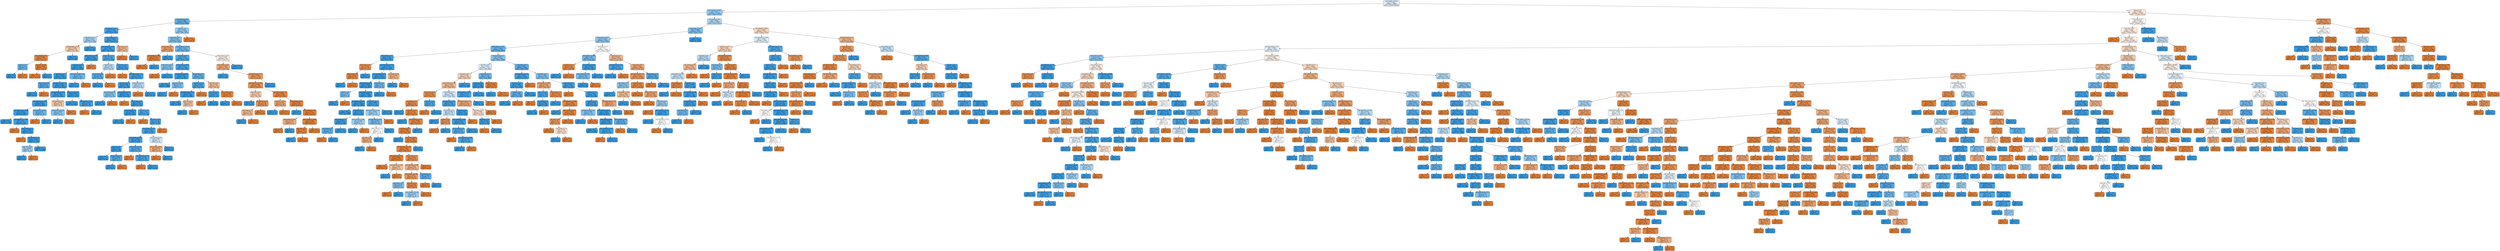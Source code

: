 digraph Tree {
node [shape=box, style="filled, rounded", color="black", fontname="helvetica"] ;
edge [fontname="helvetica"] ;
0 [label=<stem-width &le; 8.555<br/>gini = 0.495<br/>samples = 48855<br/>value = [21879, 26976]>, fillcolor="#daecfa"] ;
1 [label=<stem-height &le; 4.185<br/>gini = 0.43<br/>samples = 21395<br/>value = [6693, 14702]>, fillcolor="#93caf1"] ;
0 -> 1 [labeldistance=2.5, labelangle=45, headlabel="True"] ;
2 [label=<stem-color &le; 10.5<br/>gini = 0.284<br/>samples = 6504<br/>value = [1114, 5390]>, fillcolor="#62b1ea"] ;
1 -> 2 ;
3 [label=<cap-surface &le; 1.0<br/>gini = 0.116<br/>samples = 3756<br/>value = [233, 3523]>, fillcolor="#46a3e7"] ;
2 -> 3 ;
4 [label=<gill-color &le; 7.5<br/>gini = 0.454<br/>samples = 319<br/>value = [111, 208]>, fillcolor="#a3d1f3"] ;
3 -> 4 ;
5 [label=<cap-diameter &le; 4.15<br/>gini = 0.466<br/>samples = 176<br/>value = [111, 65]>, fillcolor="#f4cbad"] ;
4 -> 5 ;
6 [label=<stem-height &le; 3.27<br/>gini = 0.082<br/>samples = 116<br/>value = [111, 5]>, fillcolor="#e68742"] ;
5 -> 6 ;
7 [label=<season &le; 2.5<br/>gini = 0.32<br/>samples = 5<br/>value = [1, 4]>, fillcolor="#6ab6ec"] ;
6 -> 7 ;
8 [label=<gini = 0.0<br/>samples = 4<br/>value = [0, 4]>, fillcolor="#399de5"] ;
7 -> 8 ;
9 [label=<gini = 0.0<br/>samples = 1<br/>value = [1, 0]>, fillcolor="#e58139"] ;
7 -> 9 ;
10 [label=<cap-color &le; 10.0<br/>gini = 0.018<br/>samples = 111<br/>value = [110, 1]>, fillcolor="#e5823b"] ;
6 -> 10 ;
11 [label=<gini = 0.0<br/>samples = 110<br/>value = [110, 0]>, fillcolor="#e58139"] ;
10 -> 11 ;
12 [label=<gini = 0.0<br/>samples = 1<br/>value = [0, 1]>, fillcolor="#399de5"] ;
10 -> 12 ;
13 [label=<gini = 0.0<br/>samples = 60<br/>value = [0, 60]>, fillcolor="#399de5"] ;
5 -> 13 ;
14 [label=<gini = 0.0<br/>samples = 143<br/>value = [0, 143]>, fillcolor="#399de5"] ;
4 -> 14 ;
15 [label=<stem-width &le; 7.6<br/>gini = 0.068<br/>samples = 3437<br/>value = [122, 3315]>, fillcolor="#40a1e6"] ;
3 -> 15 ;
16 [label=<stem-height &le; 3.715<br/>gini = 0.06<br/>samples = 3414<br/>value = [106, 3308]>, fillcolor="#3fa0e6"] ;
15 -> 16 ;
17 [label=<stem-width &le; 7.325<br/>gini = 0.018<br/>samples = 2493<br/>value = [23, 2470]>, fillcolor="#3b9ee5"] ;
16 -> 17 ;
18 [label=<ring-type &le; 3.5<br/>gini = 0.018<br/>samples = 2492<br/>value = [22, 2470]>, fillcolor="#3b9ee5"] ;
17 -> 18 ;
19 [label=<gill-color &le; 1.5<br/>gini = 0.014<br/>samples = 2472<br/>value = [18, 2454]>, fillcolor="#3a9ee5"] ;
18 -> 19 ;
20 [label=<stem-color &le; 4.0<br/>gini = 0.211<br/>samples = 25<br/>value = [3, 22]>, fillcolor="#54aae9"] ;
19 -> 20 ;
21 [label=<gini = 0.0<br/>samples = 22<br/>value = [0, 22]>, fillcolor="#399de5"] ;
20 -> 21 ;
22 [label=<gini = 0.0<br/>samples = 3<br/>value = [3, 0]>, fillcolor="#e58139"] ;
20 -> 22 ;
23 [label=<gill-attachment &le; 0.5<br/>gini = 0.012<br/>samples = 2447<br/>value = [15, 2432]>, fillcolor="#3a9ee5"] ;
19 -> 23 ;
24 [label=<cap-diameter &le; 3.245<br/>gini = 0.039<br/>samples = 699<br/>value = [14, 685]>, fillcolor="#3d9fe6"] ;
23 -> 24 ;
25 [label=<cap-diameter &le; 3.135<br/>gini = 0.014<br/>samples = 685<br/>value = [5, 680]>, fillcolor="#3a9ee5"] ;
24 -> 25 ;
26 [label=<cap-diameter &le; 1.465<br/>gini = 0.012<br/>samples = 680<br/>value = [4, 676]>, fillcolor="#3a9ee5"] ;
25 -> 26 ;
27 [label=<gini = 0.0<br/>samples = 525<br/>value = [0, 525]>, fillcolor="#399de5"] ;
26 -> 27 ;
28 [label=<cap-diameter &le; 1.505<br/>gini = 0.05<br/>samples = 155<br/>value = [4, 151]>, fillcolor="#3ea0e6"] ;
26 -> 28 ;
29 [label=<gini = 0.0<br/>samples = 2<br/>value = [2, 0]>, fillcolor="#e58139"] ;
28 -> 29 ;
30 [label=<cap-surface &le; 2.5<br/>gini = 0.026<br/>samples = 153<br/>value = [2, 151]>, fillcolor="#3c9ee5"] ;
28 -> 30 ;
31 [label=<gini = 0.0<br/>samples = 1<br/>value = [1, 0]>, fillcolor="#e58139"] ;
30 -> 31 ;
32 [label=<cap-surface &le; 5.0<br/>gini = 0.013<br/>samples = 152<br/>value = [1, 151]>, fillcolor="#3a9ee5"] ;
30 -> 32 ;
33 [label=<cap-color &le; 6.0<br/>gini = 0.444<br/>samples = 3<br/>value = [1, 2]>, fillcolor="#9ccef2"] ;
32 -> 33 ;
34 [label=<gini = 0.0<br/>samples = 2<br/>value = [0, 2]>, fillcolor="#399de5"] ;
33 -> 34 ;
35 [label=<gini = 0.0<br/>samples = 1<br/>value = [1, 0]>, fillcolor="#e58139"] ;
33 -> 35 ;
36 [label=<gini = 0.0<br/>samples = 149<br/>value = [0, 149]>, fillcolor="#399de5"] ;
32 -> 36 ;
37 [label=<stem-width &le; 2.935<br/>gini = 0.32<br/>samples = 5<br/>value = [1, 4]>, fillcolor="#6ab6ec"] ;
25 -> 37 ;
38 [label=<gini = 0.0<br/>samples = 1<br/>value = [1, 0]>, fillcolor="#e58139"] ;
37 -> 38 ;
39 [label=<gini = 0.0<br/>samples = 4<br/>value = [0, 4]>, fillcolor="#399de5"] ;
37 -> 39 ;
40 [label=<gill-spacing &le; 0.5<br/>gini = 0.459<br/>samples = 14<br/>value = [9, 5]>, fillcolor="#f3c7a7"] ;
24 -> 40 ;
41 [label=<stem-width &le; 5.755<br/>gini = 0.408<br/>samples = 7<br/>value = [2, 5]>, fillcolor="#88c4ef"] ;
40 -> 41 ;
42 [label=<gini = 0.0<br/>samples = 5<br/>value = [0, 5]>, fillcolor="#399de5"] ;
41 -> 42 ;
43 [label=<gini = 0.0<br/>samples = 2<br/>value = [2, 0]>, fillcolor="#e58139"] ;
41 -> 43 ;
44 [label=<gini = 0.0<br/>samples = 7<br/>value = [7, 0]>, fillcolor="#e58139"] ;
40 -> 44 ;
45 [label=<cap-surface &le; 9.5<br/>gini = 0.001<br/>samples = 1748<br/>value = [1, 1747]>, fillcolor="#399de5"] ;
23 -> 45 ;
46 [label=<gini = 0.0<br/>samples = 1722<br/>value = [0, 1722]>, fillcolor="#399de5"] ;
45 -> 46 ;
47 [label=<stem-width &le; 3.915<br/>gini = 0.074<br/>samples = 26<br/>value = [1, 25]>, fillcolor="#41a1e6"] ;
45 -> 47 ;
48 [label=<gini = 0.0<br/>samples = 1<br/>value = [1, 0]>, fillcolor="#e58139"] ;
47 -> 48 ;
49 [label=<gini = 0.0<br/>samples = 25<br/>value = [0, 25]>, fillcolor="#399de5"] ;
47 -> 49 ;
50 [label=<spore-print-color &le; 2.0<br/>gini = 0.32<br/>samples = 20<br/>value = [4, 16]>, fillcolor="#6ab6ec"] ;
18 -> 50 ;
51 [label=<gini = 0.0<br/>samples = 16<br/>value = [0, 16]>, fillcolor="#399de5"] ;
50 -> 51 ;
52 [label=<gini = 0.0<br/>samples = 4<br/>value = [4, 0]>, fillcolor="#e58139"] ;
50 -> 52 ;
53 [label=<gini = 0.0<br/>samples = 1<br/>value = [1, 0]>, fillcolor="#e58139"] ;
17 -> 53 ;
54 [label=<stem-color &le; 3.5<br/>gini = 0.164<br/>samples = 921<br/>value = [83, 838]>, fillcolor="#4da7e8"] ;
16 -> 54 ;
55 [label=<habitat &le; 0.5<br/>gini = 0.477<br/>samples = 97<br/>value = [38, 59]>, fillcolor="#b9dcf6"] ;
54 -> 55 ;
56 [label=<stem-color &le; 2.0<br/>gini = 0.248<br/>samples = 69<br/>value = [10, 59]>, fillcolor="#5baee9"] ;
55 -> 56 ;
57 [label=<gini = 0.0<br/>samples = 59<br/>value = [0, 59]>, fillcolor="#399de5"] ;
56 -> 57 ;
58 [label=<gini = 0.0<br/>samples = 10<br/>value = [10, 0]>, fillcolor="#e58139"] ;
56 -> 58 ;
59 [label=<gini = 0.0<br/>samples = 28<br/>value = [28, 0]>, fillcolor="#e58139"] ;
55 -> 59 ;
60 [label=<gill-color &le; 2.0<br/>gini = 0.103<br/>samples = 824<br/>value = [45, 779]>, fillcolor="#44a3e7"] ;
54 -> 60 ;
61 [label=<gini = 0.0<br/>samples = 5<br/>value = [5, 0]>, fillcolor="#e58139"] ;
60 -> 61 ;
62 [label=<gill-attachment &le; 5.5<br/>gini = 0.093<br/>samples = 819<br/>value = [40, 779]>, fillcolor="#43a2e6"] ;
60 -> 62 ;
63 [label=<gill-color &le; 3.5<br/>gini = 0.064<br/>samples = 782<br/>value = [26, 756]>, fillcolor="#40a0e6"] ;
62 -> 63 ;
64 [label=<gill-spacing &le; 0.5<br/>gini = 0.397<br/>samples = 44<br/>value = [12, 32]>, fillcolor="#83c2ef"] ;
63 -> 64 ;
65 [label=<gini = 0.0<br/>samples = 32<br/>value = [0, 32]>, fillcolor="#399de5"] ;
64 -> 65 ;
66 [label=<gini = 0.0<br/>samples = 12<br/>value = [12, 0]>, fillcolor="#e58139"] ;
64 -> 66 ;
67 [label=<stem-width &le; 0.775<br/>gini = 0.037<br/>samples = 738<br/>value = [14, 724]>, fillcolor="#3d9fe6"] ;
63 -> 67 ;
68 [label=<gini = 0.0<br/>samples = 1<br/>value = [1, 0]>, fillcolor="#e58139"] ;
67 -> 68 ;
69 [label=<stem-color &le; 6.5<br/>gini = 0.035<br/>samples = 737<br/>value = [13, 724]>, fillcolor="#3d9fe5"] ;
67 -> 69 ;
70 [label=<cap-surface &le; 9.5<br/>gini = 0.006<br/>samples = 627<br/>value = [2, 625]>, fillcolor="#3a9de5"] ;
69 -> 70 ;
71 [label=<gini = 0.0<br/>samples = 625<br/>value = [0, 625]>, fillcolor="#399de5"] ;
70 -> 71 ;
72 [label=<gini = 0.0<br/>samples = 2<br/>value = [2, 0]>, fillcolor="#e58139"] ;
70 -> 72 ;
73 [label=<cap-color &le; 3.0<br/>gini = 0.18<br/>samples = 110<br/>value = [11, 99]>, fillcolor="#4fa8e8"] ;
69 -> 73 ;
74 [label=<gini = 0.0<br/>samples = 3<br/>value = [3, 0]>, fillcolor="#e58139"] ;
73 -> 74 ;
75 [label=<gill-color &le; 10.5<br/>gini = 0.138<br/>samples = 107<br/>value = [8, 99]>, fillcolor="#49a5e7"] ;
73 -> 75 ;
76 [label=<stem-width &le; 6.275<br/>gini = 0.108<br/>samples = 105<br/>value = [6, 99]>, fillcolor="#45a3e7"] ;
75 -> 76 ;
77 [label=<stem-width &le; 5.475<br/>gini = 0.059<br/>samples = 98<br/>value = [3, 95]>, fillcolor="#3fa0e6"] ;
76 -> 77 ;
78 [label=<season &le; 2.5<br/>gini = 0.024<br/>samples = 82<br/>value = [1, 81]>, fillcolor="#3b9ee5"] ;
77 -> 78 ;
79 [label=<gini = 0.0<br/>samples = 74<br/>value = [0, 74]>, fillcolor="#399de5"] ;
78 -> 79 ;
80 [label=<gill-spacing &le; 0.5<br/>gini = 0.219<br/>samples = 8<br/>value = [1, 7]>, fillcolor="#55abe9"] ;
78 -> 80 ;
81 [label=<gini = 0.0<br/>samples = 7<br/>value = [0, 7]>, fillcolor="#399de5"] ;
80 -> 81 ;
82 [label=<gini = 0.0<br/>samples = 1<br/>value = [1, 0]>, fillcolor="#e58139"] ;
80 -> 82 ;
83 [label=<stem-width &le; 5.52<br/>gini = 0.219<br/>samples = 16<br/>value = [2, 14]>, fillcolor="#55abe9"] ;
77 -> 83 ;
84 [label=<gini = 0.0<br/>samples = 1<br/>value = [1, 0]>, fillcolor="#e58139"] ;
83 -> 84 ;
85 [label=<cap-diameter &le; 2.41<br/>gini = 0.124<br/>samples = 15<br/>value = [1, 14]>, fillcolor="#47a4e7"] ;
83 -> 85 ;
86 [label=<gini = 0.0<br/>samples = 1<br/>value = [1, 0]>, fillcolor="#e58139"] ;
85 -> 86 ;
87 [label=<gini = 0.0<br/>samples = 14<br/>value = [0, 14]>, fillcolor="#399de5"] ;
85 -> 87 ;
88 [label=<cap-surface &le; 5.0<br/>gini = 0.49<br/>samples = 7<br/>value = [3, 4]>, fillcolor="#cee6f8"] ;
76 -> 88 ;
89 [label=<stem-width &le; 6.63<br/>gini = 0.375<br/>samples = 4<br/>value = [3, 1]>, fillcolor="#eeab7b"] ;
88 -> 89 ;
90 [label=<gini = 0.0<br/>samples = 3<br/>value = [3, 0]>, fillcolor="#e58139"] ;
89 -> 90 ;
91 [label=<gini = 0.0<br/>samples = 1<br/>value = [0, 1]>, fillcolor="#399de5"] ;
89 -> 91 ;
92 [label=<gini = 0.0<br/>samples = 3<br/>value = [0, 3]>, fillcolor="#399de5"] ;
88 -> 92 ;
93 [label=<gini = 0.0<br/>samples = 2<br/>value = [2, 0]>, fillcolor="#e58139"] ;
75 -> 93 ;
94 [label=<cap-surface &le; 4.5<br/>gini = 0.47<br/>samples = 37<br/>value = [14, 23]>, fillcolor="#b2d9f5"] ;
62 -> 94 ;
95 [label=<gini = 0.0<br/>samples = 14<br/>value = [14, 0]>, fillcolor="#e58139"] ;
94 -> 95 ;
96 [label=<gini = 0.0<br/>samples = 23<br/>value = [0, 23]>, fillcolor="#399de5"] ;
94 -> 96 ;
97 [label=<stem-color &le; 7.0<br/>gini = 0.423<br/>samples = 23<br/>value = [16, 7]>, fillcolor="#f0b890"] ;
15 -> 97 ;
98 [label=<gini = 0.0<br/>samples = 16<br/>value = [16, 0]>, fillcolor="#e58139"] ;
97 -> 98 ;
99 [label=<gini = 0.0<br/>samples = 7<br/>value = [0, 7]>, fillcolor="#399de5"] ;
97 -> 99 ;
100 [label=<season &le; 2.5<br/>gini = 0.436<br/>samples = 2748<br/>value = [881, 1867]>, fillcolor="#96cbf1"] ;
2 -> 100 ;
101 [label=<cap-shape &le; 0.5<br/>gini = 0.393<br/>samples = 2552<br/>value = [685, 1867]>, fillcolor="#82c1ef"] ;
100 -> 101 ;
102 [label=<cap-surface &le; 2.5<br/>gini = 0.32<br/>samples = 220<br/>value = [176, 44]>, fillcolor="#eca06a"] ;
101 -> 102 ;
103 [label=<stem-width &le; 3.595<br/>gini = 0.011<br/>samples = 177<br/>value = [176, 1]>, fillcolor="#e5823a"] ;
102 -> 103 ;
104 [label=<gini = 0.0<br/>samples = 176<br/>value = [176, 0]>, fillcolor="#e58139"] ;
103 -> 104 ;
105 [label=<gini = 0.0<br/>samples = 1<br/>value = [0, 1]>, fillcolor="#399de5"] ;
103 -> 105 ;
106 [label=<gini = 0.0<br/>samples = 43<br/>value = [0, 43]>, fillcolor="#399de5"] ;
102 -> 106 ;
107 [label=<cap-diameter &le; 3.365<br/>gini = 0.341<br/>samples = 2332<br/>value = [509, 1823]>, fillcolor="#70b8ec"] ;
101 -> 107 ;
108 [label=<gill-color &le; 4.0<br/>gini = 0.195<br/>samples = 1740<br/>value = [190, 1550]>, fillcolor="#51a9e8"] ;
107 -> 108 ;
109 [label=<stem-color &le; 11.5<br/>gini = 0.398<br/>samples = 350<br/>value = [96, 254]>, fillcolor="#84c2ef"] ;
108 -> 109 ;
110 [label=<gini = 0.0<br/>samples = 96<br/>value = [96, 0]>, fillcolor="#e58139"] ;
109 -> 110 ;
111 [label=<gini = 0.0<br/>samples = 254<br/>value = [0, 254]>, fillcolor="#399de5"] ;
109 -> 111 ;
112 [label=<stem-width &le; 3.915<br/>gini = 0.126<br/>samples = 1390<br/>value = [94, 1296]>, fillcolor="#47a4e7"] ;
108 -> 112 ;
113 [label=<stem-height &le; 4.175<br/>gini = 0.002<br/>samples = 872<br/>value = [1, 871]>, fillcolor="#399de5"] ;
112 -> 113 ;
114 [label=<gini = 0.0<br/>samples = 868<br/>value = [0, 868]>, fillcolor="#399de5"] ;
113 -> 114 ;
115 [label=<cap-color &le; 10.0<br/>gini = 0.375<br/>samples = 4<br/>value = [1, 3]>, fillcolor="#7bbeee"] ;
113 -> 115 ;
116 [label=<gini = 0.0<br/>samples = 3<br/>value = [0, 3]>, fillcolor="#399de5"] ;
115 -> 116 ;
117 [label=<gini = 0.0<br/>samples = 1<br/>value = [1, 0]>, fillcolor="#e58139"] ;
115 -> 117 ;
118 [label=<gill-spacing &le; 0.5<br/>gini = 0.295<br/>samples = 518<br/>value = [93, 425]>, fillcolor="#64b2eb"] ;
112 -> 118 ;
119 [label=<cap-color &le; 10.5<br/>gini = 0.149<br/>samples = 431<br/>value = [35, 396]>, fillcolor="#4aa6e7"] ;
118 -> 119 ;
120 [label=<gill-attachment &le; 2.5<br/>gini = 0.01<br/>samples = 398<br/>value = [2, 396]>, fillcolor="#3a9de5"] ;
119 -> 120 ;
121 [label=<gini = 0.0<br/>samples = 395<br/>value = [0, 395]>, fillcolor="#399de5"] ;
120 -> 121 ;
122 [label=<gill-color &le; 7.5<br/>gini = 0.444<br/>samples = 3<br/>value = [2, 1]>, fillcolor="#f2c09c"] ;
120 -> 122 ;
123 [label=<gini = 0.0<br/>samples = 1<br/>value = [0, 1]>, fillcolor="#399de5"] ;
122 -> 123 ;
124 [label=<gini = 0.0<br/>samples = 2<br/>value = [2, 0]>, fillcolor="#e58139"] ;
122 -> 124 ;
125 [label=<gini = 0.0<br/>samples = 33<br/>value = [33, 0]>, fillcolor="#e58139"] ;
119 -> 125 ;
126 [label=<cap-color &le; 9.5<br/>gini = 0.444<br/>samples = 87<br/>value = [58, 29]>, fillcolor="#f2c09c"] ;
118 -> 126 ;
127 [label=<cap-color &le; 0.5<br/>gini = 0.071<br/>samples = 27<br/>value = [1, 26]>, fillcolor="#41a1e6"] ;
126 -> 127 ;
128 [label=<gini = 0.0<br/>samples = 1<br/>value = [1, 0]>, fillcolor="#e58139"] ;
127 -> 128 ;
129 [label=<gini = 0.0<br/>samples = 26<br/>value = [0, 26]>, fillcolor="#399de5"] ;
127 -> 129 ;
130 [label=<cap-surface &le; 6.5<br/>gini = 0.095<br/>samples = 60<br/>value = [57, 3]>, fillcolor="#e68843"] ;
126 -> 130 ;
131 [label=<gini = 0.0<br/>samples = 3<br/>value = [0, 3]>, fillcolor="#399de5"] ;
130 -> 131 ;
132 [label=<gini = 0.0<br/>samples = 57<br/>value = [57, 0]>, fillcolor="#e58139"] ;
130 -> 132 ;
133 [label=<stem-color &le; 11.5<br/>gini = 0.497<br/>samples = 592<br/>value = [319, 273]>, fillcolor="#fbede2"] ;
107 -> 133 ;
134 [label=<stem-width &le; 4.23<br/>gini = 0.369<br/>samples = 422<br/>value = [319, 103]>, fillcolor="#edaa79"] ;
133 -> 134 ;
135 [label=<gini = 0.0<br/>samples = 43<br/>value = [0, 43]>, fillcolor="#399de5"] ;
134 -> 135 ;
136 [label=<gill-attachment &le; 5.5<br/>gini = 0.266<br/>samples = 379<br/>value = [319, 60]>, fillcolor="#ea995e"] ;
134 -> 136 ;
137 [label=<cap-diameter &le; 3.585<br/>gini = 0.198<br/>samples = 359<br/>value = [319, 40]>, fillcolor="#e89152"] ;
136 -> 137 ;
138 [label=<cap-color &le; 9.5<br/>gini = 0.472<br/>samples = 68<br/>value = [42, 26]>, fillcolor="#f5cfb4"] ;
137 -> 138 ;
139 [label=<gini = 0.0<br/>samples = 20<br/>value = [0, 20]>, fillcolor="#399de5"] ;
138 -> 139 ;
140 [label=<gill-spacing &le; 0.5<br/>gini = 0.219<br/>samples = 48<br/>value = [42, 6]>, fillcolor="#e99355"] ;
138 -> 140 ;
141 [label=<cap-shape &le; 5.5<br/>gini = 0.432<br/>samples = 19<br/>value = [13, 6]>, fillcolor="#f1bb94"] ;
140 -> 141 ;
142 [label=<gini = 0.0<br/>samples = 6<br/>value = [0, 6]>, fillcolor="#399de5"] ;
141 -> 142 ;
143 [label=<gini = 0.0<br/>samples = 13<br/>value = [13, 0]>, fillcolor="#e58139"] ;
141 -> 143 ;
144 [label=<gini = 0.0<br/>samples = 29<br/>value = [29, 0]>, fillcolor="#e58139"] ;
140 -> 144 ;
145 [label=<gill-attachment &le; 0.5<br/>gini = 0.092<br/>samples = 291<br/>value = [277, 14]>, fillcolor="#e68743"] ;
137 -> 145 ;
146 [label=<cap-color &le; 10.0<br/>gini = 0.343<br/>samples = 50<br/>value = [39, 11]>, fillcolor="#eca571"] ;
145 -> 146 ;
147 [label=<gini = 0.0<br/>samples = 11<br/>value = [0, 11]>, fillcolor="#399de5"] ;
146 -> 147 ;
148 [label=<gini = 0.0<br/>samples = 39<br/>value = [39, 0]>, fillcolor="#e58139"] ;
146 -> 148 ;
149 [label=<stem-height &le; 2.83<br/>gini = 0.025<br/>samples = 241<br/>value = [238, 3]>, fillcolor="#e5833b"] ;
145 -> 149 ;
150 [label=<gini = 0.0<br/>samples = 1<br/>value = [0, 1]>, fillcolor="#399de5"] ;
149 -> 150 ;
151 [label=<stem-height &le; 3.01<br/>gini = 0.017<br/>samples = 240<br/>value = [238, 2]>, fillcolor="#e5823b"] ;
149 -> 151 ;
152 [label=<stem-height &le; 2.96<br/>gini = 0.375<br/>samples = 4<br/>value = [3, 1]>, fillcolor="#eeab7b"] ;
151 -> 152 ;
153 [label=<gini = 0.0<br/>samples = 3<br/>value = [3, 0]>, fillcolor="#e58139"] ;
152 -> 153 ;
154 [label=<gini = 0.0<br/>samples = 1<br/>value = [0, 1]>, fillcolor="#399de5"] ;
152 -> 154 ;
155 [label=<stem-height &le; 3.255<br/>gini = 0.008<br/>samples = 236<br/>value = [235, 1]>, fillcolor="#e5823a"] ;
151 -> 155 ;
156 [label=<cap-color &le; 3.5<br/>gini = 0.091<br/>samples = 21<br/>value = [20, 1]>, fillcolor="#e68743"] ;
155 -> 156 ;
157 [label=<gini = 0.0<br/>samples = 1<br/>value = [0, 1]>, fillcolor="#399de5"] ;
156 -> 157 ;
158 [label=<gini = 0.0<br/>samples = 20<br/>value = [20, 0]>, fillcolor="#e58139"] ;
156 -> 158 ;
159 [label=<gini = 0.0<br/>samples = 215<br/>value = [215, 0]>, fillcolor="#e58139"] ;
155 -> 159 ;
160 [label=<gini = 0.0<br/>samples = 20<br/>value = [0, 20]>, fillcolor="#399de5"] ;
136 -> 160 ;
161 [label=<gini = 0.0<br/>samples = 170<br/>value = [0, 170]>, fillcolor="#399de5"] ;
133 -> 161 ;
162 [label=<gini = 0.0<br/>samples = 196<br/>value = [196, 0]>, fillcolor="#e58139"] ;
100 -> 162 ;
163 [label=<gill-spacing &le; 0.5<br/>gini = 0.469<br/>samples = 14891<br/>value = [5579, 9312]>, fillcolor="#b0d8f5"] ;
1 -> 163 ;
164 [label=<stem-color &le; 11.5<br/>gini = 0.388<br/>samples = 9734<br/>value = [2561, 7173]>, fillcolor="#80c0ee"] ;
163 -> 164 ;
165 [label=<stem-color &le; 10.5<br/>gini = 0.422<br/>samples = 8467<br/>value = [2561, 5906]>, fillcolor="#8fc7f0"] ;
164 -> 165 ;
166 [label=<stem-width &le; 5.105<br/>gini = 0.318<br/>samples = 5538<br/>value = [1098, 4440]>, fillcolor="#6ab5eb"] ;
165 -> 166 ;
167 [label=<stem-width &le; 1.17<br/>gini = 0.095<br/>samples = 1927<br/>value = [96, 1831]>, fillcolor="#43a2e6"] ;
166 -> 167 ;
168 [label=<stem-color &le; 6.5<br/>gini = 0.203<br/>samples = 87<br/>value = [77, 10]>, fillcolor="#e89153"] ;
167 -> 168 ;
169 [label=<stem-color &le; 5.0<br/>gini = 0.094<br/>samples = 81<br/>value = [77, 4]>, fillcolor="#e68843"] ;
168 -> 169 ;
170 [label=<gini = 0.0<br/>samples = 4<br/>value = [0, 4]>, fillcolor="#399de5"] ;
169 -> 170 ;
171 [label=<gini = 0.0<br/>samples = 77<br/>value = [77, 0]>, fillcolor="#e58139"] ;
169 -> 171 ;
172 [label=<gini = 0.0<br/>samples = 6<br/>value = [0, 6]>, fillcolor="#399de5"] ;
168 -> 172 ;
173 [label=<cap-diameter &le; 5.355<br/>gini = 0.02<br/>samples = 1840<br/>value = [19, 1821]>, fillcolor="#3b9ee5"] ;
167 -> 173 ;
174 [label=<cap-diameter &le; 4.75<br/>gini = 0.015<br/>samples = 1833<br/>value = [14, 1819]>, fillcolor="#3b9ee5"] ;
173 -> 174 ;
175 [label=<stem-width &le; 1.24<br/>gini = 0.009<br/>samples = 1805<br/>value = [8, 1797]>, fillcolor="#3a9de5"] ;
174 -> 175 ;
176 [label=<habitat &le; 1.0<br/>gini = 0.375<br/>samples = 4<br/>value = [1, 3]>, fillcolor="#7bbeee"] ;
175 -> 176 ;
177 [label=<gini = 0.0<br/>samples = 3<br/>value = [0, 3]>, fillcolor="#399de5"] ;
176 -> 177 ;
178 [label=<gini = 0.0<br/>samples = 1<br/>value = [1, 0]>, fillcolor="#e58139"] ;
176 -> 178 ;
179 [label=<stem-width &le; 4.865<br/>gini = 0.008<br/>samples = 1801<br/>value = [7, 1794]>, fillcolor="#3a9de5"] ;
175 -> 179 ;
180 [label=<stem-width &le; 4.555<br/>gini = 0.002<br/>samples = 1688<br/>value = [2, 1686]>, fillcolor="#399de5"] ;
179 -> 180 ;
181 [label=<gini = 0.0<br/>samples = 1566<br/>value = [0, 1566]>, fillcolor="#399de5"] ;
180 -> 181 ;
182 [label=<ring-type &le; 3.5<br/>gini = 0.032<br/>samples = 122<br/>value = [2, 120]>, fillcolor="#3c9fe5"] ;
180 -> 182 ;
183 [label=<cap-surface &le; 1.5<br/>gini = 0.017<br/>samples = 119<br/>value = [1, 118]>, fillcolor="#3b9ee5"] ;
182 -> 183 ;
184 [label=<cap-shape &le; 3.5<br/>gini = 0.278<br/>samples = 6<br/>value = [1, 5]>, fillcolor="#61b1ea"] ;
183 -> 184 ;
185 [label=<gini = 0.0<br/>samples = 1<br/>value = [1, 0]>, fillcolor="#e58139"] ;
184 -> 185 ;
186 [label=<gini = 0.0<br/>samples = 5<br/>value = [0, 5]>, fillcolor="#399de5"] ;
184 -> 186 ;
187 [label=<gini = 0.0<br/>samples = 113<br/>value = [0, 113]>, fillcolor="#399de5"] ;
183 -> 187 ;
188 [label=<stem-height &le; 4.42<br/>gini = 0.444<br/>samples = 3<br/>value = [1, 2]>, fillcolor="#9ccef2"] ;
182 -> 188 ;
189 [label=<gini = 0.0<br/>samples = 2<br/>value = [0, 2]>, fillcolor="#399de5"] ;
188 -> 189 ;
190 [label=<gini = 0.0<br/>samples = 1<br/>value = [1, 0]>, fillcolor="#e58139"] ;
188 -> 190 ;
191 [label=<cap-surface &le; 3.5<br/>gini = 0.085<br/>samples = 113<br/>value = [5, 108]>, fillcolor="#42a2e6"] ;
179 -> 191 ;
192 [label=<gill-attachment &le; 3.5<br/>gini = 0.444<br/>samples = 15<br/>value = [5, 10]>, fillcolor="#9ccef2"] ;
191 -> 192 ;
193 [label=<cap-diameter &le; 3.41<br/>gini = 0.355<br/>samples = 13<br/>value = [3, 10]>, fillcolor="#74baed"] ;
192 -> 193 ;
194 [label=<stem-color &le; 7.5<br/>gini = 0.5<br/>samples = 6<br/>value = [3, 3]>, fillcolor="#ffffff"] ;
193 -> 194 ;
195 [label=<gill-color &le; 3.5<br/>gini = 0.375<br/>samples = 4<br/>value = [3, 1]>, fillcolor="#eeab7b"] ;
194 -> 195 ;
196 [label=<gini = 0.0<br/>samples = 1<br/>value = [0, 1]>, fillcolor="#399de5"] ;
195 -> 196 ;
197 [label=<gini = 0.0<br/>samples = 3<br/>value = [3, 0]>, fillcolor="#e58139"] ;
195 -> 197 ;
198 [label=<gini = 0.0<br/>samples = 2<br/>value = [0, 2]>, fillcolor="#399de5"] ;
194 -> 198 ;
199 [label=<gini = 0.0<br/>samples = 7<br/>value = [0, 7]>, fillcolor="#399de5"] ;
193 -> 199 ;
200 [label=<gini = 0.0<br/>samples = 2<br/>value = [2, 0]>, fillcolor="#e58139"] ;
192 -> 200 ;
201 [label=<gini = 0.0<br/>samples = 98<br/>value = [0, 98]>, fillcolor="#399de5"] ;
191 -> 201 ;
202 [label=<ring-type &le; 3.5<br/>gini = 0.337<br/>samples = 28<br/>value = [6, 22]>, fillcolor="#6fb8ec"] ;
174 -> 202 ;
203 [label=<gini = 0.0<br/>samples = 22<br/>value = [0, 22]>, fillcolor="#399de5"] ;
202 -> 203 ;
204 [label=<gini = 0.0<br/>samples = 6<br/>value = [6, 0]>, fillcolor="#e58139"] ;
202 -> 204 ;
205 [label=<cap-shape &le; 5.5<br/>gini = 0.408<br/>samples = 7<br/>value = [5, 2]>, fillcolor="#efb388"] ;
173 -> 205 ;
206 [label=<gini = 0.0<br/>samples = 2<br/>value = [0, 2]>, fillcolor="#399de5"] ;
205 -> 206 ;
207 [label=<gini = 0.0<br/>samples = 5<br/>value = [5, 0]>, fillcolor="#e58139"] ;
205 -> 207 ;
208 [label=<cap-surface &le; 3.5<br/>gini = 0.401<br/>samples = 3611<br/>value = [1002, 2609]>, fillcolor="#85c3ef"] ;
166 -> 208 ;
209 [label=<gill-color &le; 8.5<br/>gini = 0.495<br/>samples = 1543<br/>value = [694, 849]>, fillcolor="#dbedfa"] ;
208 -> 209 ;
210 [label=<ring-type &le; 6.5<br/>gini = 0.478<br/>samples = 935<br/>value = [566, 369]>, fillcolor="#f6d3ba"] ;
209 -> 210 ;
211 [label=<stem-height &le; 5.395<br/>gini = 0.432<br/>samples = 827<br/>value = [566, 261]>, fillcolor="#f1bb94"] ;
210 -> 211 ;
212 [label=<stem-color &le; 8.0<br/>gini = 0.201<br/>samples = 458<br/>value = [406, 52]>, fillcolor="#e89152"] ;
211 -> 212 ;
213 [label=<cap-shape &le; 1.0<br/>gini = 0.14<br/>samples = 437<br/>value = [404, 33]>, fillcolor="#e78b49"] ;
212 -> 213 ;
214 [label=<gini = 0.0<br/>samples = 6<br/>value = [0, 6]>, fillcolor="#399de5"] ;
213 -> 214 ;
215 [label=<gill-color &le; 0.5<br/>gini = 0.117<br/>samples = 431<br/>value = [404, 27]>, fillcolor="#e78946"] ;
213 -> 215 ;
216 [label=<gini = 0.0<br/>samples = 5<br/>value = [0, 5]>, fillcolor="#399de5"] ;
215 -> 216 ;
217 [label=<cap-diameter &le; 6.52<br/>gini = 0.098<br/>samples = 426<br/>value = [404, 22]>, fillcolor="#e68844"] ;
215 -> 217 ;
218 [label=<ring-type &le; 0.5<br/>gini = 0.082<br/>samples = 422<br/>value = [404, 18]>, fillcolor="#e68742"] ;
217 -> 218 ;
219 [label=<gini = 0.0<br/>samples = 4<br/>value = [0, 4]>, fillcolor="#399de5"] ;
218 -> 219 ;
220 [label=<cap-color &le; 10.5<br/>gini = 0.065<br/>samples = 418<br/>value = [404, 14]>, fillcolor="#e68540"] ;
218 -> 220 ;
221 [label=<cap-diameter &le; 4.245<br/>gini = 0.056<br/>samples = 416<br/>value = [404, 12]>, fillcolor="#e6853f"] ;
220 -> 221 ;
222 [label=<stem-height &le; 5.375<br/>gini = 0.006<br/>samples = 319<br/>value = [318, 1]>, fillcolor="#e5813a"] ;
221 -> 222 ;
223 [label=<gini = 0.0<br/>samples = 316<br/>value = [316, 0]>, fillcolor="#e58139"] ;
222 -> 223 ;
224 [label=<cap-diameter &le; 3.68<br/>gini = 0.444<br/>samples = 3<br/>value = [2, 1]>, fillcolor="#f2c09c"] ;
222 -> 224 ;
225 [label=<gini = 0.0<br/>samples = 1<br/>value = [0, 1]>, fillcolor="#399de5"] ;
224 -> 225 ;
226 [label=<gini = 0.0<br/>samples = 2<br/>value = [2, 0]>, fillcolor="#e58139"] ;
224 -> 226 ;
227 [label=<cap-surface &le; 1.5<br/>gini = 0.201<br/>samples = 97<br/>value = [86, 11]>, fillcolor="#e89152"] ;
221 -> 227 ;
228 [label=<cap-diameter &le; 4.94<br/>gini = 0.393<br/>samples = 41<br/>value = [30, 11]>, fillcolor="#efaf82"] ;
227 -> 228 ;
229 [label=<stem-width &le; 5.785<br/>gini = 0.251<br/>samples = 34<br/>value = [29, 5]>, fillcolor="#e9975b"] ;
228 -> 229 ;
230 [label=<cap-shape &le; 3.5<br/>gini = 0.375<br/>samples = 4<br/>value = [1, 3]>, fillcolor="#7bbeee"] ;
229 -> 230 ;
231 [label=<gini = 0.0<br/>samples = 1<br/>value = [1, 0]>, fillcolor="#e58139"] ;
230 -> 231 ;
232 [label=<gini = 0.0<br/>samples = 3<br/>value = [0, 3]>, fillcolor="#399de5"] ;
230 -> 232 ;
233 [label=<gill-color &le; 5.5<br/>gini = 0.124<br/>samples = 30<br/>value = [28, 2]>, fillcolor="#e78a47"] ;
229 -> 233 ;
234 [label=<stem-height &le; 5.165<br/>gini = 0.444<br/>samples = 3<br/>value = [1, 2]>, fillcolor="#9ccef2"] ;
233 -> 234 ;
235 [label=<gini = 0.0<br/>samples = 2<br/>value = [0, 2]>, fillcolor="#399de5"] ;
234 -> 235 ;
236 [label=<gini = 0.0<br/>samples = 1<br/>value = [1, 0]>, fillcolor="#e58139"] ;
234 -> 236 ;
237 [label=<gini = 0.0<br/>samples = 27<br/>value = [27, 0]>, fillcolor="#e58139"] ;
233 -> 237 ;
238 [label=<cap-shape &le; 3.5<br/>gini = 0.245<br/>samples = 7<br/>value = [1, 6]>, fillcolor="#5aade9"] ;
228 -> 238 ;
239 [label=<gini = 0.0<br/>samples = 1<br/>value = [1, 0]>, fillcolor="#e58139"] ;
238 -> 239 ;
240 [label=<gini = 0.0<br/>samples = 6<br/>value = [0, 6]>, fillcolor="#399de5"] ;
238 -> 240 ;
241 [label=<gini = 0.0<br/>samples = 56<br/>value = [56, 0]>, fillcolor="#e58139"] ;
227 -> 241 ;
242 [label=<gini = 0.0<br/>samples = 2<br/>value = [0, 2]>, fillcolor="#399de5"] ;
220 -> 242 ;
243 [label=<gini = 0.0<br/>samples = 4<br/>value = [0, 4]>, fillcolor="#399de5"] ;
217 -> 243 ;
244 [label=<cap-color &le; 5.5<br/>gini = 0.172<br/>samples = 21<br/>value = [2, 19]>, fillcolor="#4ea7e8"] ;
212 -> 244 ;
245 [label=<gini = 0.0<br/>samples = 2<br/>value = [2, 0]>, fillcolor="#e58139"] ;
244 -> 245 ;
246 [label=<gini = 0.0<br/>samples = 19<br/>value = [0, 19]>, fillcolor="#399de5"] ;
244 -> 246 ;
247 [label=<cap-shape &le; 5.5<br/>gini = 0.491<br/>samples = 369<br/>value = [160, 209]>, fillcolor="#d1e8f9"] ;
211 -> 247 ;
248 [label=<cap-diameter &le; 4.0<br/>gini = 0.108<br/>samples = 175<br/>value = [10, 165]>, fillcolor="#45a3e7"] ;
247 -> 248 ;
249 [label=<cap-shape &le; 1.0<br/>gini = 0.484<br/>samples = 17<br/>value = [7, 10]>, fillcolor="#c4e2f7"] ;
248 -> 249 ;
250 [label=<gini = 0.0<br/>samples = 9<br/>value = [0, 9]>, fillcolor="#399de5"] ;
249 -> 250 ;
251 [label=<habitat &le; 0.5<br/>gini = 0.219<br/>samples = 8<br/>value = [7, 1]>, fillcolor="#e99355"] ;
249 -> 251 ;
252 [label=<gini = 0.0<br/>samples = 7<br/>value = [7, 0]>, fillcolor="#e58139"] ;
251 -> 252 ;
253 [label=<gini = 0.0<br/>samples = 1<br/>value = [0, 1]>, fillcolor="#399de5"] ;
251 -> 253 ;
254 [label=<cap-color &le; 8.5<br/>gini = 0.037<br/>samples = 158<br/>value = [3, 155]>, fillcolor="#3d9fe6"] ;
248 -> 254 ;
255 [label=<cap-diameter &le; 4.56<br/>gini = 0.025<br/>samples = 157<br/>value = [2, 155]>, fillcolor="#3c9ee5"] ;
254 -> 255 ;
256 [label=<stem-height &le; 5.6<br/>gini = 0.219<br/>samples = 16<br/>value = [2, 14]>, fillcolor="#55abe9"] ;
255 -> 256 ;
257 [label=<gini = 0.0<br/>samples = 1<br/>value = [1, 0]>, fillcolor="#e58139"] ;
256 -> 257 ;
258 [label=<cap-diameter &le; 4.495<br/>gini = 0.124<br/>samples = 15<br/>value = [1, 14]>, fillcolor="#47a4e7"] ;
256 -> 258 ;
259 [label=<gini = 0.0<br/>samples = 14<br/>value = [0, 14]>, fillcolor="#399de5"] ;
258 -> 259 ;
260 [label=<gini = 0.0<br/>samples = 1<br/>value = [1, 0]>, fillcolor="#e58139"] ;
258 -> 260 ;
261 [label=<gini = 0.0<br/>samples = 141<br/>value = [0, 141]>, fillcolor="#399de5"] ;
255 -> 261 ;
262 [label=<gini = 0.0<br/>samples = 1<br/>value = [1, 0]>, fillcolor="#e58139"] ;
254 -> 262 ;
263 [label=<gill-attachment &le; 5.5<br/>gini = 0.351<br/>samples = 194<br/>value = [150, 44]>, fillcolor="#eda673"] ;
247 -> 263 ;
264 [label=<gill-color &le; 5.5<br/>gini = 0.489<br/>samples = 103<br/>value = [59, 44]>, fillcolor="#f8dfcd"] ;
263 -> 264 ;
265 [label=<gill-color &le; 2.0<br/>gini = 0.043<br/>samples = 45<br/>value = [1, 44]>, fillcolor="#3d9fe6"] ;
264 -> 265 ;
266 [label=<gini = 0.0<br/>samples = 1<br/>value = [1, 0]>, fillcolor="#e58139"] ;
265 -> 266 ;
267 [label=<gini = 0.0<br/>samples = 44<br/>value = [0, 44]>, fillcolor="#399de5"] ;
265 -> 267 ;
268 [label=<gini = 0.0<br/>samples = 58<br/>value = [58, 0]>, fillcolor="#e58139"] ;
264 -> 268 ;
269 [label=<gini = 0.0<br/>samples = 91<br/>value = [91, 0]>, fillcolor="#e58139"] ;
263 -> 269 ;
270 [label=<gini = 0.0<br/>samples = 108<br/>value = [0, 108]>, fillcolor="#399de5"] ;
210 -> 270 ;
271 [label=<ring-type &le; 3.5<br/>gini = 0.332<br/>samples = 608<br/>value = [128, 480]>, fillcolor="#6eb7ec"] ;
209 -> 271 ;
272 [label=<ring-type &le; 0.5<br/>gini = 0.004<br/>samples = 480<br/>value = [1, 479]>, fillcolor="#399de5"] ;
271 -> 272 ;
273 [label=<stem-height &le; 7.615<br/>gini = 0.111<br/>samples = 17<br/>value = [1, 16]>, fillcolor="#45a3e7"] ;
272 -> 273 ;
274 [label=<gini = 0.0<br/>samples = 16<br/>value = [0, 16]>, fillcolor="#399de5"] ;
273 -> 274 ;
275 [label=<gini = 0.0<br/>samples = 1<br/>value = [1, 0]>, fillcolor="#e58139"] ;
273 -> 275 ;
276 [label=<gini = 0.0<br/>samples = 463<br/>value = [0, 463]>, fillcolor="#399de5"] ;
272 -> 276 ;
277 [label=<stem-color &le; 3.5<br/>gini = 0.016<br/>samples = 128<br/>value = [127, 1]>, fillcolor="#e5823b"] ;
271 -> 277 ;
278 [label=<gini = 0.0<br/>samples = 1<br/>value = [0, 1]>, fillcolor="#399de5"] ;
277 -> 278 ;
279 [label=<gini = 0.0<br/>samples = 127<br/>value = [127, 0]>, fillcolor="#e58139"] ;
277 -> 279 ;
280 [label=<gill-color &le; 5.5<br/>gini = 0.254<br/>samples = 2068<br/>value = [308, 1760]>, fillcolor="#5caeea"] ;
208 -> 280 ;
281 [label=<gill-attachment &le; 5.5<br/>gini = 0.091<br/>samples = 1105<br/>value = [53, 1052]>, fillcolor="#43a2e6"] ;
280 -> 281 ;
282 [label=<gill-color &le; 2.0<br/>gini = 0.069<br/>samples = 1091<br/>value = [39, 1052]>, fillcolor="#40a1e6"] ;
281 -> 282 ;
283 [label=<habitat &le; 0.5<br/>gini = 0.284<br/>samples = 228<br/>value = [39, 189]>, fillcolor="#62b1ea"] ;
282 -> 283 ;
284 [label=<gini = 0.0<br/>samples = 189<br/>value = [0, 189]>, fillcolor="#399de5"] ;
283 -> 284 ;
285 [label=<gini = 0.0<br/>samples = 39<br/>value = [39, 0]>, fillcolor="#e58139"] ;
283 -> 285 ;
286 [label=<gini = 0.0<br/>samples = 863<br/>value = [0, 863]>, fillcolor="#399de5"] ;
282 -> 286 ;
287 [label=<gini = 0.0<br/>samples = 14<br/>value = [14, 0]>, fillcolor="#e58139"] ;
281 -> 287 ;
288 [label=<gill-color &le; 8.5<br/>gini = 0.389<br/>samples = 963<br/>value = [255, 708]>, fillcolor="#80c0ee"] ;
280 -> 288 ;
289 [label=<stem-width &le; 5.995<br/>gini = 0.351<br/>samples = 291<br/>value = [225, 66]>, fillcolor="#eda673"] ;
288 -> 289 ;
290 [label=<gill-color &le; 6.5<br/>gini = 0.183<br/>samples = 49<br/>value = [5, 44]>, fillcolor="#50a8e8"] ;
289 -> 290 ;
291 [label=<gini = 0.0<br/>samples = 4<br/>value = [4, 0]>, fillcolor="#e58139"] ;
290 -> 291 ;
292 [label=<cap-shape &le; 5.5<br/>gini = 0.043<br/>samples = 45<br/>value = [1, 44]>, fillcolor="#3d9fe6"] ;
290 -> 292 ;
293 [label=<gini = 0.0<br/>samples = 44<br/>value = [0, 44]>, fillcolor="#399de5"] ;
292 -> 293 ;
294 [label=<gini = 0.0<br/>samples = 1<br/>value = [1, 0]>, fillcolor="#e58139"] ;
292 -> 294 ;
295 [label=<cap-shape &le; 1.0<br/>gini = 0.165<br/>samples = 242<br/>value = [220, 22]>, fillcolor="#e88e4d"] ;
289 -> 295 ;
296 [label=<gini = 0.0<br/>samples = 12<br/>value = [0, 12]>, fillcolor="#399de5"] ;
295 -> 296 ;
297 [label=<cap-diameter &le; 2.965<br/>gini = 0.083<br/>samples = 230<br/>value = [220, 10]>, fillcolor="#e68742"] ;
295 -> 297 ;
298 [label=<gini = 0.0<br/>samples = 4<br/>value = [0, 4]>, fillcolor="#399de5"] ;
297 -> 298 ;
299 [label=<stem-width &le; 6.675<br/>gini = 0.052<br/>samples = 226<br/>value = [220, 6]>, fillcolor="#e6843e"] ;
297 -> 299 ;
300 [label=<gill-color &le; 6.5<br/>gini = 0.25<br/>samples = 41<br/>value = [35, 6]>, fillcolor="#e9975b"] ;
299 -> 300 ;
301 [label=<gini = 0.0<br/>samples = 27<br/>value = [27, 0]>, fillcolor="#e58139"] ;
300 -> 301 ;
302 [label=<cap-shape &le; 5.5<br/>gini = 0.49<br/>samples = 14<br/>value = [8, 6]>, fillcolor="#f8e0ce"] ;
300 -> 302 ;
303 [label=<gini = 0.0<br/>samples = 6<br/>value = [0, 6]>, fillcolor="#399de5"] ;
302 -> 303 ;
304 [label=<gini = 0.0<br/>samples = 8<br/>value = [8, 0]>, fillcolor="#e58139"] ;
302 -> 304 ;
305 [label=<gini = 0.0<br/>samples = 185<br/>value = [185, 0]>, fillcolor="#e58139"] ;
299 -> 305 ;
306 [label=<cap-color &le; 0.5<br/>gini = 0.085<br/>samples = 672<br/>value = [30, 642]>, fillcolor="#42a2e6"] ;
288 -> 306 ;
307 [label=<gini = 0.0<br/>samples = 7<br/>value = [7, 0]>, fillcolor="#e58139"] ;
306 -> 307 ;
308 [label=<season &le; 2.5<br/>gini = 0.067<br/>samples = 665<br/>value = [23, 642]>, fillcolor="#40a1e6"] ;
306 -> 308 ;
309 [label=<ring-type &le; 0.5<br/>gini = 0.056<br/>samples = 660<br/>value = [19, 641]>, fillcolor="#3fa0e6"] ;
308 -> 309 ;
310 [label=<gill-attachment &le; 5.5<br/>gini = 0.394<br/>samples = 37<br/>value = [10, 27]>, fillcolor="#82c1ef"] ;
309 -> 310 ;
311 [label=<gini = 0.0<br/>samples = 27<br/>value = [0, 27]>, fillcolor="#399de5"] ;
310 -> 311 ;
312 [label=<gini = 0.0<br/>samples = 10<br/>value = [10, 0]>, fillcolor="#e58139"] ;
310 -> 312 ;
313 [label=<stem-width &le; 8.255<br/>gini = 0.028<br/>samples = 623<br/>value = [9, 614]>, fillcolor="#3c9ee5"] ;
309 -> 313 ;
314 [label=<stem-width &le; 8.08<br/>gini = 0.003<br/>samples = 571<br/>value = [1, 570]>, fillcolor="#399de5"] ;
313 -> 314 ;
315 [label=<gini = 0.0<br/>samples = 546<br/>value = [0, 546]>, fillcolor="#399de5"] ;
314 -> 315 ;
316 [label=<stem-height &le; 5.535<br/>gini = 0.077<br/>samples = 25<br/>value = [1, 24]>, fillcolor="#41a1e6"] ;
314 -> 316 ;
317 [label=<gini = 0.0<br/>samples = 1<br/>value = [1, 0]>, fillcolor="#e58139"] ;
316 -> 317 ;
318 [label=<gini = 0.0<br/>samples = 24<br/>value = [0, 24]>, fillcolor="#399de5"] ;
316 -> 318 ;
319 [label=<stem-height &le; 5.91<br/>gini = 0.26<br/>samples = 52<br/>value = [8, 44]>, fillcolor="#5dafea"] ;
313 -> 319 ;
320 [label=<gini = 0.0<br/>samples = 8<br/>value = [8, 0]>, fillcolor="#e58139"] ;
319 -> 320 ;
321 [label=<gini = 0.0<br/>samples = 44<br/>value = [0, 44]>, fillcolor="#399de5"] ;
319 -> 321 ;
322 [label=<gill-attachment &le; 3.5<br/>gini = 0.32<br/>samples = 5<br/>value = [4, 1]>, fillcolor="#eca06a"] ;
308 -> 322 ;
323 [label=<gini = 0.0<br/>samples = 1<br/>value = [0, 1]>, fillcolor="#399de5"] ;
322 -> 323 ;
324 [label=<gini = 0.0<br/>samples = 4<br/>value = [4, 0]>, fillcolor="#e58139"] ;
322 -> 324 ;
325 [label=<cap-shape &le; 1.5<br/>gini = 0.5<br/>samples = 2929<br/>value = [1463, 1466]>, fillcolor="#ffffff"] ;
165 -> 325 ;
326 [label=<stem-width &le; 3.445<br/>gini = 0.36<br/>samples = 1257<br/>value = [296, 961]>, fillcolor="#76bbed"] ;
325 -> 326 ;
327 [label=<ring-type &le; 0.5<br/>gini = 0.121<br/>samples = 293<br/>value = [274, 19]>, fillcolor="#e78a47"] ;
326 -> 327 ;
328 [label=<gini = 0.0<br/>samples = 19<br/>value = [0, 19]>, fillcolor="#399de5"] ;
327 -> 328 ;
329 [label=<gini = 0.0<br/>samples = 274<br/>value = [274, 0]>, fillcolor="#e58139"] ;
327 -> 329 ;
330 [label=<stem-width &le; 4.005<br/>gini = 0.045<br/>samples = 964<br/>value = [22, 942]>, fillcolor="#3e9fe6"] ;
326 -> 330 ;
331 [label=<stem-height &le; 6.085<br/>gini = 0.364<br/>samples = 92<br/>value = [22, 70]>, fillcolor="#77bced"] ;
330 -> 331 ;
332 [label=<gini = 0.0<br/>samples = 70<br/>value = [0, 70]>, fillcolor="#399de5"] ;
331 -> 332 ;
333 [label=<gini = 0.0<br/>samples = 22<br/>value = [22, 0]>, fillcolor="#e58139"] ;
331 -> 333 ;
334 [label=<gini = 0.0<br/>samples = 872<br/>value = [0, 872]>, fillcolor="#399de5"] ;
330 -> 334 ;
335 [label=<ring-type &le; 0.5<br/>gini = 0.422<br/>samples = 1672<br/>value = [1167, 505]>, fillcolor="#f0b88f"] ;
325 -> 335 ;
336 [label=<gill-attachment &le; 5.5<br/>gini = 0.117<br/>samples = 177<br/>value = [11, 166]>, fillcolor="#46a3e7"] ;
335 -> 336 ;
337 [label=<gini = 0.0<br/>samples = 166<br/>value = [0, 166]>, fillcolor="#399de5"] ;
336 -> 337 ;
338 [label=<gini = 0.0<br/>samples = 11<br/>value = [11, 0]>, fillcolor="#e58139"] ;
336 -> 338 ;
339 [label=<ring-type &le; 4.0<br/>gini = 0.351<br/>samples = 1495<br/>value = [1156, 339]>, fillcolor="#eda673"] ;
335 -> 339 ;
340 [label=<gill-attachment &le; 0.5<br/>gini = 0.262<br/>samples = 1348<br/>value = [1139, 209]>, fillcolor="#ea985d"] ;
339 -> 340 ;
341 [label=<cap-shape &le; 5.5<br/>gini = 0.419<br/>samples = 201<br/>value = [60, 141]>, fillcolor="#8dc7f0"] ;
340 -> 341 ;
342 [label=<gini = 0.0<br/>samples = 111<br/>value = [0, 111]>, fillcolor="#399de5"] ;
341 -> 342 ;
343 [label=<stem-width &le; 4.03<br/>gini = 0.444<br/>samples = 90<br/>value = [60, 30]>, fillcolor="#f2c09c"] ;
341 -> 343 ;
344 [label=<gini = 0.0<br/>samples = 30<br/>value = [0, 30]>, fillcolor="#399de5"] ;
343 -> 344 ;
345 [label=<gini = 0.0<br/>samples = 60<br/>value = [60, 0]>, fillcolor="#e58139"] ;
343 -> 345 ;
346 [label=<cap-color &le; 6.0<br/>gini = 0.112<br/>samples = 1147<br/>value = [1079, 68]>, fillcolor="#e78945"] ;
340 -> 346 ;
347 [label=<gini = 0.0<br/>samples = 842<br/>value = [842, 0]>, fillcolor="#e58139"] ;
346 -> 347 ;
348 [label=<stem-width &le; 5.16<br/>gini = 0.346<br/>samples = 305<br/>value = [237, 68]>, fillcolor="#eca572"] ;
346 -> 348 ;
349 [label=<gini = 0.0<br/>samples = 206<br/>value = [206, 0]>, fillcolor="#e58139"] ;
348 -> 349 ;
350 [label=<gill-color &le; 9.0<br/>gini = 0.43<br/>samples = 99<br/>value = [31, 68]>, fillcolor="#93caf1"] ;
348 -> 350 ;
351 [label=<gini = 0.0<br/>samples = 29<br/>value = [29, 0]>, fillcolor="#e58139"] ;
350 -> 351 ;
352 [label=<stem-height &le; 7.255<br/>gini = 0.056<br/>samples = 70<br/>value = [2, 68]>, fillcolor="#3fa0e6"] ;
350 -> 352 ;
353 [label=<gini = 0.0<br/>samples = 66<br/>value = [0, 66]>, fillcolor="#399de5"] ;
352 -> 353 ;
354 [label=<cap-diameter &le; 5.16<br/>gini = 0.5<br/>samples = 4<br/>value = [2, 2]>, fillcolor="#ffffff"] ;
352 -> 354 ;
355 [label=<gini = 0.0<br/>samples = 2<br/>value = [2, 0]>, fillcolor="#e58139"] ;
354 -> 355 ;
356 [label=<gini = 0.0<br/>samples = 2<br/>value = [0, 2]>, fillcolor="#399de5"] ;
354 -> 356 ;
357 [label=<cap-surface &le; 7.5<br/>gini = 0.205<br/>samples = 147<br/>value = [17, 130]>, fillcolor="#53aae8"] ;
339 -> 357 ;
358 [label=<gini = 0.0<br/>samples = 17<br/>value = [17, 0]>, fillcolor="#e58139"] ;
357 -> 358 ;
359 [label=<gini = 0.0<br/>samples = 130<br/>value = [0, 130]>, fillcolor="#399de5"] ;
357 -> 359 ;
360 [label=<gini = 0.0<br/>samples = 1267<br/>value = [0, 1267]>, fillcolor="#399de5"] ;
164 -> 360 ;
361 [label=<stem-width &le; 2.845<br/>gini = 0.485<br/>samples = 5157<br/>value = [3018, 2139]>, fillcolor="#f7dac5"] ;
163 -> 361 ;
362 [label=<cap-diameter &le; 1.805<br/>gini = 0.496<br/>samples = 2441<br/>value = [1110, 1331]>, fillcolor="#deeffb"] ;
361 -> 362 ;
363 [label=<gill-color &le; 6.5<br/>gini = 0.481<br/>samples = 1724<br/>value = [1032, 692]>, fillcolor="#f6d5be"] ;
362 -> 363 ;
364 [label=<gill-color &le; 4.5<br/>gini = 0.475<br/>samples = 1051<br/>value = [408, 643]>, fillcolor="#b7dbf5"] ;
363 -> 364 ;
365 [label=<cap-surface &le; 7.0<br/>gini = 0.438<br/>samples = 603<br/>value = [408, 195]>, fillcolor="#f1bd98"] ;
364 -> 365 ;
366 [label=<stem-width &le; 1.745<br/>gini = 0.485<br/>samples = 332<br/>value = [137, 195]>, fillcolor="#c4e2f7"] ;
365 -> 366 ;
367 [label=<cap-shape &le; 0.5<br/>gini = 0.097<br/>samples = 137<br/>value = [130, 7]>, fillcolor="#e68844"] ;
366 -> 367 ;
368 [label=<gini = 0.0<br/>samples = 7<br/>value = [0, 7]>, fillcolor="#399de5"] ;
367 -> 368 ;
369 [label=<gini = 0.0<br/>samples = 130<br/>value = [130, 0]>, fillcolor="#e58139"] ;
367 -> 369 ;
370 [label=<habitat &le; 2.0<br/>gini = 0.069<br/>samples = 195<br/>value = [7, 188]>, fillcolor="#40a1e6"] ;
366 -> 370 ;
371 [label=<stem-height &le; 6.08<br/>gini = 0.05<br/>samples = 193<br/>value = [5, 188]>, fillcolor="#3ea0e6"] ;
370 -> 371 ;
372 [label=<stem-width &le; 1.89<br/>gini = 0.041<br/>samples = 192<br/>value = [4, 188]>, fillcolor="#3d9fe6"] ;
371 -> 372 ;
373 [label=<cap-shape &le; 0.5<br/>gini = 0.346<br/>samples = 18<br/>value = [4, 14]>, fillcolor="#72b9ec"] ;
372 -> 373 ;
374 [label=<gini = 0.0<br/>samples = 14<br/>value = [0, 14]>, fillcolor="#399de5"] ;
373 -> 374 ;
375 [label=<gini = 0.0<br/>samples = 4<br/>value = [4, 0]>, fillcolor="#e58139"] ;
373 -> 375 ;
376 [label=<gini = 0.0<br/>samples = 174<br/>value = [0, 174]>, fillcolor="#399de5"] ;
372 -> 376 ;
377 [label=<gini = 0.0<br/>samples = 1<br/>value = [1, 0]>, fillcolor="#e58139"] ;
371 -> 377 ;
378 [label=<gini = 0.0<br/>samples = 2<br/>value = [2, 0]>, fillcolor="#e58139"] ;
370 -> 378 ;
379 [label=<gini = 0.0<br/>samples = 271<br/>value = [271, 0]>, fillcolor="#e58139"] ;
365 -> 379 ;
380 [label=<gini = 0.0<br/>samples = 448<br/>value = [0, 448]>, fillcolor="#399de5"] ;
364 -> 380 ;
381 [label=<stem-height &le; 4.445<br/>gini = 0.135<br/>samples = 673<br/>value = [624, 49]>, fillcolor="#e78b49"] ;
363 -> 381 ;
382 [label=<cap-shape &le; 4.0<br/>gini = 0.382<br/>samples = 35<br/>value = [9, 26]>, fillcolor="#7ebfee"] ;
381 -> 382 ;
383 [label=<gini = 0.0<br/>samples = 8<br/>value = [8, 0]>, fillcolor="#e58139"] ;
382 -> 383 ;
384 [label=<habitat &le; 1.5<br/>gini = 0.071<br/>samples = 27<br/>value = [1, 26]>, fillcolor="#41a1e6"] ;
382 -> 384 ;
385 [label=<gini = 0.0<br/>samples = 26<br/>value = [0, 26]>, fillcolor="#399de5"] ;
384 -> 385 ;
386 [label=<gini = 0.0<br/>samples = 1<br/>value = [1, 0]>, fillcolor="#e58139"] ;
384 -> 386 ;
387 [label=<gill-color &le; 10.5<br/>gini = 0.07<br/>samples = 638<br/>value = [615, 23]>, fillcolor="#e68640"] ;
381 -> 387 ;
388 [label=<stem-height &le; 4.655<br/>gini = 0.041<br/>samples = 628<br/>value = [615, 13]>, fillcolor="#e6843d"] ;
387 -> 388 ;
389 [label=<cap-shape &le; 4.0<br/>gini = 0.367<br/>samples = 33<br/>value = [25, 8]>, fillcolor="#eda978"] ;
388 -> 389 ;
390 [label=<gini = 0.0<br/>samples = 19<br/>value = [19, 0]>, fillcolor="#e58139"] ;
389 -> 390 ;
391 [label=<stem-color &le; 5.0<br/>gini = 0.49<br/>samples = 14<br/>value = [6, 8]>, fillcolor="#cee6f8"] ;
389 -> 391 ;
392 [label=<gini = 0.0<br/>samples = 8<br/>value = [0, 8]>, fillcolor="#399de5"] ;
391 -> 392 ;
393 [label=<gini = 0.0<br/>samples = 6<br/>value = [6, 0]>, fillcolor="#e58139"] ;
391 -> 393 ;
394 [label=<season &le; 2.5<br/>gini = 0.017<br/>samples = 595<br/>value = [590, 5]>, fillcolor="#e5823b"] ;
388 -> 394 ;
395 [label=<cap-diameter &le; 0.885<br/>gini = 0.013<br/>samples = 594<br/>value = [590, 4]>, fillcolor="#e5823a"] ;
394 -> 395 ;
396 [label=<stem-width &le; 1.1<br/>gini = 0.145<br/>samples = 51<br/>value = [47, 4]>, fillcolor="#e78c4a"] ;
395 -> 396 ;
397 [label=<gini = 0.0<br/>samples = 47<br/>value = [47, 0]>, fillcolor="#e58139"] ;
396 -> 397 ;
398 [label=<gini = 0.0<br/>samples = 4<br/>value = [0, 4]>, fillcolor="#399de5"] ;
396 -> 398 ;
399 [label=<gini = 0.0<br/>samples = 543<br/>value = [543, 0]>, fillcolor="#e58139"] ;
395 -> 399 ;
400 [label=<gini = 0.0<br/>samples = 1<br/>value = [0, 1]>, fillcolor="#399de5"] ;
394 -> 400 ;
401 [label=<gini = 0.0<br/>samples = 10<br/>value = [0, 10]>, fillcolor="#399de5"] ;
387 -> 401 ;
402 [label=<gill-attachment &le; 1.5<br/>gini = 0.194<br/>samples = 717<br/>value = [78, 639]>, fillcolor="#51a9e8"] ;
362 -> 402 ;
403 [label=<habitat &le; 1.5<br/>gini = 0.104<br/>samples = 669<br/>value = [37, 632]>, fillcolor="#45a3e7"] ;
402 -> 403 ;
404 [label=<season &le; 2.5<br/>gini = 0.057<br/>samples = 651<br/>value = [19, 632]>, fillcolor="#3fa0e6"] ;
403 -> 404 ;
405 [label=<cap-diameter &le; 4.05<br/>gini = 0.037<br/>samples = 644<br/>value = [12, 632]>, fillcolor="#3d9fe5"] ;
404 -> 405 ;
406 [label=<cap-color &le; 10.5<br/>gini = 0.031<br/>samples = 642<br/>value = [10, 632]>, fillcolor="#3c9fe5"] ;
405 -> 406 ;
407 [label=<stem-width &le; 1.555<br/>gini = 0.025<br/>samples = 640<br/>value = [8, 632]>, fillcolor="#3c9ee5"] ;
406 -> 407 ;
408 [label=<gini = 0.0<br/>samples = 2<br/>value = [2, 0]>, fillcolor="#e58139"] ;
407 -> 408 ;
409 [label=<stem-height &le; 4.225<br/>gini = 0.019<br/>samples = 638<br/>value = [6, 632]>, fillcolor="#3b9ee5"] ;
407 -> 409 ;
410 [label=<cap-shape &le; 4.0<br/>gini = 0.5<br/>samples = 2<br/>value = [1, 1]>, fillcolor="#ffffff"] ;
409 -> 410 ;
411 [label=<gini = 0.0<br/>samples = 1<br/>value = [1, 0]>, fillcolor="#e58139"] ;
410 -> 411 ;
412 [label=<gini = 0.0<br/>samples = 1<br/>value = [0, 1]>, fillcolor="#399de5"] ;
410 -> 412 ;
413 [label=<cap-diameter &le; 3.145<br/>gini = 0.016<br/>samples = 636<br/>value = [5, 631]>, fillcolor="#3b9ee5"] ;
409 -> 413 ;
414 [label=<stem-height &le; 4.575<br/>gini = 0.004<br/>samples = 560<br/>value = [1, 559]>, fillcolor="#399de5"] ;
413 -> 414 ;
415 [label=<stem-height &le; 4.565<br/>gini = 0.04<br/>samples = 49<br/>value = [1, 48]>, fillcolor="#3d9fe6"] ;
414 -> 415 ;
416 [label=<gini = 0.0<br/>samples = 47<br/>value = [0, 47]>, fillcolor="#399de5"] ;
415 -> 416 ;
417 [label=<cap-diameter &le; 2.14<br/>gini = 0.5<br/>samples = 2<br/>value = [1, 1]>, fillcolor="#ffffff"] ;
415 -> 417 ;
418 [label=<gini = 0.0<br/>samples = 1<br/>value = [0, 1]>, fillcolor="#399de5"] ;
417 -> 418 ;
419 [label=<gini = 0.0<br/>samples = 1<br/>value = [1, 0]>, fillcolor="#e58139"] ;
417 -> 419 ;
420 [label=<gini = 0.0<br/>samples = 511<br/>value = [0, 511]>, fillcolor="#399de5"] ;
414 -> 420 ;
421 [label=<habitat &le; 0.5<br/>gini = 0.1<br/>samples = 76<br/>value = [4, 72]>, fillcolor="#44a2e6"] ;
413 -> 421 ;
422 [label=<gini = 0.0<br/>samples = 4<br/>value = [4, 0]>, fillcolor="#e58139"] ;
421 -> 422 ;
423 [label=<gini = 0.0<br/>samples = 72<br/>value = [0, 72]>, fillcolor="#399de5"] ;
421 -> 423 ;
424 [label=<gini = 0.0<br/>samples = 2<br/>value = [2, 0]>, fillcolor="#e58139"] ;
406 -> 424 ;
425 [label=<gini = 0.0<br/>samples = 2<br/>value = [2, 0]>, fillcolor="#e58139"] ;
405 -> 425 ;
426 [label=<gini = 0.0<br/>samples = 7<br/>value = [7, 0]>, fillcolor="#e58139"] ;
404 -> 426 ;
427 [label=<gini = 0.0<br/>samples = 18<br/>value = [18, 0]>, fillcolor="#e58139"] ;
403 -> 427 ;
428 [label=<stem-height &le; 6.195<br/>gini = 0.249<br/>samples = 48<br/>value = [41, 7]>, fillcolor="#e9975b"] ;
402 -> 428 ;
429 [label=<gini = 0.0<br/>samples = 41<br/>value = [41, 0]>, fillcolor="#e58139"] ;
428 -> 429 ;
430 [label=<gini = 0.0<br/>samples = 7<br/>value = [0, 7]>, fillcolor="#399de5"] ;
428 -> 430 ;
431 [label=<gill-attachment &le; 3.5<br/>gini = 0.418<br/>samples = 2716<br/>value = [1908, 808]>, fillcolor="#f0b68d"] ;
361 -> 431 ;
432 [label=<ring-type &le; 4.5<br/>gini = 0.269<br/>samples = 1840<br/>value = [1545, 295]>, fillcolor="#ea995f"] ;
431 -> 432 ;
433 [label=<cap-color &le; 6.5<br/>gini = 0.211<br/>samples = 1756<br/>value = [1545, 211]>, fillcolor="#e99254"] ;
432 -> 433 ;
434 [label=<gill-attachment &le; 1.5<br/>gini = 0.075<br/>samples = 1357<br/>value = [1304, 53]>, fillcolor="#e68641"] ;
433 -> 434 ;
435 [label=<stem-color &le; 11.5<br/>gini = 0.027<br/>samples = 1191<br/>value = [1175, 16]>, fillcolor="#e5833c"] ;
434 -> 435 ;
436 [label=<stem-width &le; 3.035<br/>gini = 0.02<br/>samples = 1187<br/>value = [1175, 12]>, fillcolor="#e5823b"] ;
435 -> 436 ;
437 [label=<cap-shape &le; 5.5<br/>gini = 0.308<br/>samples = 63<br/>value = [51, 12]>, fillcolor="#eb9f68"] ;
436 -> 437 ;
438 [label=<stem-height &le; 8.845<br/>gini = 0.073<br/>samples = 53<br/>value = [51, 2]>, fillcolor="#e68641"] ;
437 -> 438 ;
439 [label=<gini = 0.0<br/>samples = 51<br/>value = [51, 0]>, fillcolor="#e58139"] ;
438 -> 439 ;
440 [label=<gini = 0.0<br/>samples = 2<br/>value = [0, 2]>, fillcolor="#399de5"] ;
438 -> 440 ;
441 [label=<gini = 0.0<br/>samples = 10<br/>value = [0, 10]>, fillcolor="#399de5"] ;
437 -> 441 ;
442 [label=<gini = 0.0<br/>samples = 1124<br/>value = [1124, 0]>, fillcolor="#e58139"] ;
436 -> 442 ;
443 [label=<gini = 0.0<br/>samples = 4<br/>value = [0, 4]>, fillcolor="#399de5"] ;
435 -> 443 ;
444 [label=<cap-diameter &le; 4.635<br/>gini = 0.346<br/>samples = 166<br/>value = [129, 37]>, fillcolor="#eca572"] ;
434 -> 444 ;
445 [label=<gini = 0.0<br/>samples = 129<br/>value = [129, 0]>, fillcolor="#e58139"] ;
444 -> 445 ;
446 [label=<gini = 0.0<br/>samples = 37<br/>value = [0, 37]>, fillcolor="#399de5"] ;
444 -> 446 ;
447 [label=<cap-shape &le; 3.5<br/>gini = 0.478<br/>samples = 399<br/>value = [241, 158]>, fillcolor="#f6d4bb"] ;
433 -> 447 ;
448 [label=<season &le; 2.5<br/>gini = 0.149<br/>samples = 123<br/>value = [10, 113]>, fillcolor="#4ba6e7"] ;
447 -> 448 ;
449 [label=<gill-attachment &le; 0.5<br/>gini = 0.066<br/>samples = 117<br/>value = [4, 113]>, fillcolor="#40a0e6"] ;
448 -> 449 ;
450 [label=<gini = 0.0<br/>samples = 101<br/>value = [0, 101]>, fillcolor="#399de5"] ;
449 -> 450 ;
451 [label=<stem-color &le; 11.5<br/>gini = 0.375<br/>samples = 16<br/>value = [4, 12]>, fillcolor="#7bbeee"] ;
449 -> 451 ;
452 [label=<gini = 0.0<br/>samples = 4<br/>value = [4, 0]>, fillcolor="#e58139"] ;
451 -> 452 ;
453 [label=<gini = 0.0<br/>samples = 12<br/>value = [0, 12]>, fillcolor="#399de5"] ;
451 -> 453 ;
454 [label=<gini = 0.0<br/>samples = 6<br/>value = [6, 0]>, fillcolor="#e58139"] ;
448 -> 454 ;
455 [label=<stem-height &le; 5.085<br/>gini = 0.273<br/>samples = 276<br/>value = [231, 45]>, fillcolor="#ea9a60"] ;
447 -> 455 ;
456 [label=<stem-color &le; 11.5<br/>gini = 0.485<br/>samples = 75<br/>value = [31, 44]>, fillcolor="#c4e2f7"] ;
455 -> 456 ;
457 [label=<cap-shape &le; 5.5<br/>gini = 0.202<br/>samples = 35<br/>value = [31, 4]>, fillcolor="#e89153"] ;
456 -> 457 ;
458 [label=<gini = 0.0<br/>samples = 3<br/>value = [0, 3]>, fillcolor="#399de5"] ;
457 -> 458 ;
459 [label=<stem-width &le; 3.025<br/>gini = 0.061<br/>samples = 32<br/>value = [31, 1]>, fillcolor="#e6853f"] ;
457 -> 459 ;
460 [label=<gini = 0.0<br/>samples = 1<br/>value = [0, 1]>, fillcolor="#399de5"] ;
459 -> 460 ;
461 [label=<gini = 0.0<br/>samples = 31<br/>value = [31, 0]>, fillcolor="#e58139"] ;
459 -> 461 ;
462 [label=<gini = 0.0<br/>samples = 40<br/>value = [0, 40]>, fillcolor="#399de5"] ;
456 -> 462 ;
463 [label=<stem-height &le; 5.315<br/>gini = 0.01<br/>samples = 201<br/>value = [200, 1]>, fillcolor="#e5823a"] ;
455 -> 463 ;
464 [label=<stem-width &le; 7.795<br/>gini = 0.198<br/>samples = 9<br/>value = [8, 1]>, fillcolor="#e89152"] ;
463 -> 464 ;
465 [label=<gini = 0.0<br/>samples = 8<br/>value = [8, 0]>, fillcolor="#e58139"] ;
464 -> 465 ;
466 [label=<gini = 0.0<br/>samples = 1<br/>value = [0, 1]>, fillcolor="#399de5"] ;
464 -> 466 ;
467 [label=<gini = 0.0<br/>samples = 192<br/>value = [192, 0]>, fillcolor="#e58139"] ;
463 -> 467 ;
468 [label=<gini = 0.0<br/>samples = 84<br/>value = [0, 84]>, fillcolor="#399de5"] ;
432 -> 468 ;
469 [label=<cap-surface &le; 2.5<br/>gini = 0.485<br/>samples = 876<br/>value = [363, 513]>, fillcolor="#c5e2f7"] ;
431 -> 469 ;
470 [label=<gini = 0.0<br/>samples = 295<br/>value = [295, 0]>, fillcolor="#e58139"] ;
469 -> 470 ;
471 [label=<cap-diameter &le; 2.945<br/>gini = 0.207<br/>samples = 581<br/>value = [68, 513]>, fillcolor="#53aae8"] ;
469 -> 471 ;
472 [label=<cap-shape &le; 4.0<br/>gini = 0.473<br/>samples = 73<br/>value = [45, 28]>, fillcolor="#f5cfb4"] ;
471 -> 472 ;
473 [label=<gill-color &le; 6.5<br/>gini = 0.08<br/>samples = 24<br/>value = [1, 23]>, fillcolor="#42a1e6"] ;
472 -> 473 ;
474 [label=<gini = 0.0<br/>samples = 1<br/>value = [1, 0]>, fillcolor="#e58139"] ;
473 -> 474 ;
475 [label=<gini = 0.0<br/>samples = 23<br/>value = [0, 23]>, fillcolor="#399de5"] ;
473 -> 475 ;
476 [label=<stem-height &le; 4.99<br/>gini = 0.183<br/>samples = 49<br/>value = [44, 5]>, fillcolor="#e88f50"] ;
472 -> 476 ;
477 [label=<gini = 0.0<br/>samples = 5<br/>value = [0, 5]>, fillcolor="#399de5"] ;
476 -> 477 ;
478 [label=<gini = 0.0<br/>samples = 44<br/>value = [44, 0]>, fillcolor="#e58139"] ;
476 -> 478 ;
479 [label=<season &le; 2.5<br/>gini = 0.086<br/>samples = 508<br/>value = [23, 485]>, fillcolor="#42a2e6"] ;
471 -> 479 ;
480 [label=<stem-color &le; 4.5<br/>gini = 0.062<br/>samples = 501<br/>value = [16, 485]>, fillcolor="#40a0e6"] ;
479 -> 480 ;
481 [label=<gini = 0.0<br/>samples = 6<br/>value = [6, 0]>, fillcolor="#e58139"] ;
480 -> 481 ;
482 [label=<cap-diameter &le; 3.49<br/>gini = 0.04<br/>samples = 495<br/>value = [10, 485]>, fillcolor="#3d9fe6"] ;
480 -> 482 ;
483 [label=<stem-height &le; 6.07<br/>gini = 0.298<br/>samples = 44<br/>value = [8, 36]>, fillcolor="#65b3eb"] ;
482 -> 483 ;
484 [label=<stem-height &le; 5.685<br/>gini = 0.054<br/>samples = 36<br/>value = [1, 35]>, fillcolor="#3fa0e6"] ;
483 -> 484 ;
485 [label=<gini = 0.0<br/>samples = 33<br/>value = [0, 33]>, fillcolor="#399de5"] ;
484 -> 485 ;
486 [label=<cap-shape &le; 4.0<br/>gini = 0.444<br/>samples = 3<br/>value = [1, 2]>, fillcolor="#9ccef2"] ;
484 -> 486 ;
487 [label=<gini = 0.0<br/>samples = 2<br/>value = [0, 2]>, fillcolor="#399de5"] ;
486 -> 487 ;
488 [label=<gini = 0.0<br/>samples = 1<br/>value = [1, 0]>, fillcolor="#e58139"] ;
486 -> 488 ;
489 [label=<stem-color &le; 8.5<br/>gini = 0.219<br/>samples = 8<br/>value = [7, 1]>, fillcolor="#e99355"] ;
483 -> 489 ;
490 [label=<gini = 0.0<br/>samples = 1<br/>value = [0, 1]>, fillcolor="#399de5"] ;
489 -> 490 ;
491 [label=<gini = 0.0<br/>samples = 7<br/>value = [7, 0]>, fillcolor="#e58139"] ;
489 -> 491 ;
492 [label=<gill-attachment &le; 5.5<br/>gini = 0.009<br/>samples = 451<br/>value = [2, 449]>, fillcolor="#3a9de5"] ;
482 -> 492 ;
493 [label=<stem-height &le; 4.75<br/>gini = 0.165<br/>samples = 11<br/>value = [1, 10]>, fillcolor="#4da7e8"] ;
492 -> 493 ;
494 [label=<gini = 0.0<br/>samples = 10<br/>value = [0, 10]>, fillcolor="#399de5"] ;
493 -> 494 ;
495 [label=<gini = 0.0<br/>samples = 1<br/>value = [1, 0]>, fillcolor="#e58139"] ;
493 -> 495 ;
496 [label=<cap-diameter &le; 3.705<br/>gini = 0.005<br/>samples = 440<br/>value = [1, 439]>, fillcolor="#399de5"] ;
492 -> 496 ;
497 [label=<stem-height &le; 6.6<br/>gini = 0.059<br/>samples = 33<br/>value = [1, 32]>, fillcolor="#3fa0e6"] ;
496 -> 497 ;
498 [label=<gini = 0.0<br/>samples = 32<br/>value = [0, 32]>, fillcolor="#399de5"] ;
497 -> 498 ;
499 [label=<gini = 0.0<br/>samples = 1<br/>value = [1, 0]>, fillcolor="#e58139"] ;
497 -> 499 ;
500 [label=<gini = 0.0<br/>samples = 407<br/>value = [0, 407]>, fillcolor="#399de5"] ;
496 -> 500 ;
501 [label=<gini = 0.0<br/>samples = 7<br/>value = [7, 0]>, fillcolor="#e58139"] ;
479 -> 501 ;
502 [label=<habitat &le; 2.5<br/>gini = 0.494<br/>samples = 27460<br/>value = [15186, 12274]>, fillcolor="#fae7d9"] ;
0 -> 502 [labeldistance=2.5, labelangle=-45, headlabel="False"] ;
503 [label=<ring-type &le; 5.5<br/>gini = 0.499<br/>samples = 24743<br/>value = [12888, 11855]>, fillcolor="#fdf5ef"] ;
502 -> 503 ;
504 [label=<cap-color &le; 0.5<br/>gini = 0.496<br/>samples = 23581<br/>value = [12839, 10742]>, fillcolor="#fbeadf"] ;
503 -> 504 ;
505 [label=<gini = 0.0<br/>samples = 453<br/>value = [453, 0]>, fillcolor="#e58139"] ;
504 -> 505 ;
506 [label=<gill-color &le; 9.5<br/>gini = 0.497<br/>samples = 23128<br/>value = [12386, 10742]>, fillcolor="#fceee5"] ;
504 -> 506 ;
507 [label=<gill-attachment &le; 1.5<br/>gini = 0.497<br/>samples = 9485<br/>value = [4372, 5113]>, fillcolor="#e2f1fb"] ;
506 -> 507 ;
508 [label=<stem-color &le; 10.0<br/>gini = 0.41<br/>samples = 2822<br/>value = [811, 2011]>, fillcolor="#89c5ef"] ;
507 -> 508 ;
509 [label=<cap-diameter &le; 5.13<br/>gini = 0.035<br/>samples = 1347<br/>value = [24, 1323]>, fillcolor="#3d9fe5"] ;
508 -> 509 ;
510 [label=<cap-surface &le; 4.5<br/>gini = 0.147<br/>samples = 25<br/>value = [23, 2]>, fillcolor="#e78c4a"] ;
509 -> 510 ;
511 [label=<gini = 0.0<br/>samples = 2<br/>value = [0, 2]>, fillcolor="#399de5"] ;
510 -> 511 ;
512 [label=<gini = 0.0<br/>samples = 23<br/>value = [23, 0]>, fillcolor="#e58139"] ;
510 -> 512 ;
513 [label=<gill-color &le; 7.5<br/>gini = 0.002<br/>samples = 1322<br/>value = [1, 1321]>, fillcolor="#399de5"] ;
509 -> 513 ;
514 [label=<gini = 0.0<br/>samples = 1321<br/>value = [0, 1321]>, fillcolor="#399de5"] ;
513 -> 514 ;
515 [label=<gini = 0.0<br/>samples = 1<br/>value = [1, 0]>, fillcolor="#e58139"] ;
513 -> 515 ;
516 [label=<cap-surface &le; 9.5<br/>gini = 0.498<br/>samples = 1475<br/>value = [787, 688]>, fillcolor="#fcefe6"] ;
508 -> 516 ;
517 [label=<cap-surface &le; 5.5<br/>gini = 0.48<br/>samples = 1297<br/>value = [778, 519]>, fillcolor="#f6d5bd"] ;
516 -> 517 ;
518 [label=<gill-color &le; 6.5<br/>gini = 0.421<br/>samples = 441<br/>value = [133, 308]>, fillcolor="#8ec7f0"] ;
517 -> 518 ;
519 [label=<spore-print-color &le; 2.5<br/>gini = 0.222<br/>samples = 353<br/>value = [45, 308]>, fillcolor="#56abe9"] ;
518 -> 519 ;
520 [label=<stem-color &le; 11.5<br/>gini = 0.19<br/>samples = 47<br/>value = [42, 5]>, fillcolor="#e89051"] ;
519 -> 520 ;
521 [label=<gini = 0.0<br/>samples = 42<br/>value = [42, 0]>, fillcolor="#e58139"] ;
520 -> 521 ;
522 [label=<gini = 0.0<br/>samples = 5<br/>value = [0, 5]>, fillcolor="#399de5"] ;
520 -> 522 ;
523 [label=<gill-color &le; 1.5<br/>gini = 0.019<br/>samples = 306<br/>value = [3, 303]>, fillcolor="#3b9ee5"] ;
519 -> 523 ;
524 [label=<gini = 0.0<br/>samples = 2<br/>value = [2, 0]>, fillcolor="#e58139"] ;
523 -> 524 ;
525 [label=<habitat &le; 0.5<br/>gini = 0.007<br/>samples = 304<br/>value = [1, 303]>, fillcolor="#3a9de5"] ;
523 -> 525 ;
526 [label=<gini = 0.0<br/>samples = 303<br/>value = [0, 303]>, fillcolor="#399de5"] ;
525 -> 526 ;
527 [label=<gini = 0.0<br/>samples = 1<br/>value = [1, 0]>, fillcolor="#e58139"] ;
525 -> 527 ;
528 [label=<gini = 0.0<br/>samples = 88<br/>value = [88, 0]>, fillcolor="#e58139"] ;
518 -> 528 ;
529 [label=<stem-width &le; 16.075<br/>gini = 0.371<br/>samples = 856<br/>value = [645, 211]>, fillcolor="#eeaa7a"] ;
517 -> 529 ;
530 [label=<stem-width &le; 10.94<br/>gini = 0.497<br/>samples = 442<br/>value = [237, 205]>, fillcolor="#fbeee4"] ;
529 -> 530 ;
531 [label=<stem-width &le; 10.38<br/>gini = 0.069<br/>samples = 167<br/>value = [161, 6]>, fillcolor="#e68640"] ;
530 -> 531 ;
532 [label=<gini = 0.0<br/>samples = 148<br/>value = [148, 0]>, fillcolor="#e58139"] ;
531 -> 532 ;
533 [label=<cap-color &le; 9.0<br/>gini = 0.432<br/>samples = 19<br/>value = [13, 6]>, fillcolor="#f1bb94"] ;
531 -> 533 ;
534 [label=<gini = 0.0<br/>samples = 4<br/>value = [0, 4]>, fillcolor="#399de5"] ;
533 -> 534 ;
535 [label=<cap-shape &le; 5.5<br/>gini = 0.231<br/>samples = 15<br/>value = [13, 2]>, fillcolor="#e99457"] ;
533 -> 535 ;
536 [label=<cap-color &le; 10.5<br/>gini = 0.444<br/>samples = 6<br/>value = [4, 2]>, fillcolor="#f2c09c"] ;
535 -> 536 ;
537 [label=<gini = 0.0<br/>samples = 4<br/>value = [4, 0]>, fillcolor="#e58139"] ;
536 -> 537 ;
538 [label=<gini = 0.0<br/>samples = 2<br/>value = [0, 2]>, fillcolor="#399de5"] ;
536 -> 538 ;
539 [label=<gini = 0.0<br/>samples = 9<br/>value = [9, 0]>, fillcolor="#e58139"] ;
535 -> 539 ;
540 [label=<gill-color &le; 1.5<br/>gini = 0.4<br/>samples = 275<br/>value = [76, 199]>, fillcolor="#85c2ef"] ;
530 -> 540 ;
541 [label=<gini = 0.0<br/>samples = 35<br/>value = [35, 0]>, fillcolor="#e58139"] ;
540 -> 541 ;
542 [label=<habitat &le; 0.5<br/>gini = 0.283<br/>samples = 240<br/>value = [41, 199]>, fillcolor="#62b1ea"] ;
540 -> 542 ;
543 [label=<cap-shape &le; 2.5<br/>gini = 0.204<br/>samples = 225<br/>value = [26, 199]>, fillcolor="#53aae8"] ;
542 -> 543 ;
544 [label=<gini = 0.0<br/>samples = 4<br/>value = [4, 0]>, fillcolor="#e58139"] ;
543 -> 544 ;
545 [label=<cap-diameter &le; 5.73<br/>gini = 0.179<br/>samples = 221<br/>value = [22, 199]>, fillcolor="#4fa8e8"] ;
543 -> 545 ;
546 [label=<stem-height &le; 4.58<br/>gini = 0.498<br/>samples = 17<br/>value = [8, 9]>, fillcolor="#e9f4fc"] ;
545 -> 546 ;
547 [label=<gini = 0.0<br/>samples = 9<br/>value = [0, 9]>, fillcolor="#399de5"] ;
546 -> 547 ;
548 [label=<gini = 0.0<br/>samples = 8<br/>value = [8, 0]>, fillcolor="#e58139"] ;
546 -> 548 ;
549 [label=<stem-width &le; 15.315<br/>gini = 0.128<br/>samples = 204<br/>value = [14, 190]>, fillcolor="#48a4e7"] ;
545 -> 549 ;
550 [label=<gill-color &le; 6.5<br/>gini = 0.088<br/>samples = 195<br/>value = [9, 186]>, fillcolor="#43a2e6"] ;
549 -> 550 ;
551 [label=<cap-shape &le; 5.5<br/>gini = 0.07<br/>samples = 193<br/>value = [7, 186]>, fillcolor="#40a1e6"] ;
550 -> 551 ;
552 [label=<stem-height &le; 6.65<br/>gini = 0.032<br/>samples = 182<br/>value = [3, 179]>, fillcolor="#3c9fe5"] ;
551 -> 552 ;
553 [label=<stem-width &le; 15.1<br/>gini = 0.022<br/>samples = 179<br/>value = [2, 177]>, fillcolor="#3b9ee5"] ;
552 -> 553 ;
554 [label=<stem-height &le; 5.81<br/>gini = 0.011<br/>samples = 175<br/>value = [1, 174]>, fillcolor="#3a9ee5"] ;
553 -> 554 ;
555 [label=<gini = 0.0<br/>samples = 154<br/>value = [0, 154]>, fillcolor="#399de5"] ;
554 -> 555 ;
556 [label=<cap-diameter &le; 7.355<br/>gini = 0.091<br/>samples = 21<br/>value = [1, 20]>, fillcolor="#43a2e6"] ;
554 -> 556 ;
557 [label=<gini = 0.0<br/>samples = 1<br/>value = [1, 0]>, fillcolor="#e58139"] ;
556 -> 557 ;
558 [label=<gini = 0.0<br/>samples = 20<br/>value = [0, 20]>, fillcolor="#399de5"] ;
556 -> 558 ;
559 [label=<cap-shape &le; 4.0<br/>gini = 0.375<br/>samples = 4<br/>value = [1, 3]>, fillcolor="#7bbeee"] ;
553 -> 559 ;
560 [label=<gini = 0.0<br/>samples = 3<br/>value = [0, 3]>, fillcolor="#399de5"] ;
559 -> 560 ;
561 [label=<gini = 0.0<br/>samples = 1<br/>value = [1, 0]>, fillcolor="#e58139"] ;
559 -> 561 ;
562 [label=<gill-spacing &le; 0.5<br/>gini = 0.444<br/>samples = 3<br/>value = [1, 2]>, fillcolor="#9ccef2"] ;
552 -> 562 ;
563 [label=<gini = 0.0<br/>samples = 2<br/>value = [0, 2]>, fillcolor="#399de5"] ;
562 -> 563 ;
564 [label=<gini = 0.0<br/>samples = 1<br/>value = [1, 0]>, fillcolor="#e58139"] ;
562 -> 564 ;
565 [label=<stem-height &le; 4.97<br/>gini = 0.463<br/>samples = 11<br/>value = [4, 7]>, fillcolor="#aad5f4"] ;
551 -> 565 ;
566 [label=<gini = 0.0<br/>samples = 7<br/>value = [0, 7]>, fillcolor="#399de5"] ;
565 -> 566 ;
567 [label=<gini = 0.0<br/>samples = 4<br/>value = [4, 0]>, fillcolor="#e58139"] ;
565 -> 567 ;
568 [label=<gini = 0.0<br/>samples = 2<br/>value = [2, 0]>, fillcolor="#e58139"] ;
550 -> 568 ;
569 [label=<stem-color &le; 11.5<br/>gini = 0.494<br/>samples = 9<br/>value = [5, 4]>, fillcolor="#fae6d7"] ;
549 -> 569 ;
570 [label=<gini = 0.0<br/>samples = 5<br/>value = [5, 0]>, fillcolor="#e58139"] ;
569 -> 570 ;
571 [label=<gini = 0.0<br/>samples = 4<br/>value = [0, 4]>, fillcolor="#399de5"] ;
569 -> 571 ;
572 [label=<gini = 0.0<br/>samples = 15<br/>value = [15, 0]>, fillcolor="#e58139"] ;
542 -> 572 ;
573 [label=<stem-color &le; 11.5<br/>gini = 0.029<br/>samples = 414<br/>value = [408, 6]>, fillcolor="#e5833c"] ;
529 -> 573 ;
574 [label=<gini = 0.0<br/>samples = 408<br/>value = [408, 0]>, fillcolor="#e58139"] ;
573 -> 574 ;
575 [label=<gini = 0.0<br/>samples = 6<br/>value = [0, 6]>, fillcolor="#399de5"] ;
573 -> 575 ;
576 [label=<cap-diameter &le; 5.085<br/>gini = 0.096<br/>samples = 178<br/>value = [9, 169]>, fillcolor="#44a2e6"] ;
516 -> 576 ;
577 [label=<gill-color &le; 7.0<br/>gini = 0.298<br/>samples = 11<br/>value = [9, 2]>, fillcolor="#eb9d65"] ;
576 -> 577 ;
578 [label=<gini = 0.0<br/>samples = 9<br/>value = [9, 0]>, fillcolor="#e58139"] ;
577 -> 578 ;
579 [label=<gini = 0.0<br/>samples = 2<br/>value = [0, 2]>, fillcolor="#399de5"] ;
577 -> 579 ;
580 [label=<gini = 0.0<br/>samples = 167<br/>value = [0, 167]>, fillcolor="#399de5"] ;
576 -> 580 ;
581 [label=<stem-height &le; 4.095<br/>gini = 0.498<br/>samples = 6663<br/>value = [3561, 3102]>, fillcolor="#fcefe5"] ;
507 -> 581 ;
582 [label=<cap-color &le; 10.5<br/>gini = 0.261<br/>samples = 883<br/>value = [136, 747]>, fillcolor="#5dafea"] ;
581 -> 582 ;
583 [label=<stem-width &le; 10.975<br/>gini = 0.178<br/>samples = 820<br/>value = [81, 739]>, fillcolor="#4fa8e8"] ;
582 -> 583 ;
584 [label=<cap-color &le; 6.5<br/>gini = 0.498<br/>samples = 136<br/>value = [64, 72]>, fillcolor="#e9f4fc"] ;
583 -> 584 ;
585 [label=<stem-height &le; 2.94<br/>gini = 0.123<br/>samples = 61<br/>value = [57, 4]>, fillcolor="#e78a47"] ;
584 -> 585 ;
586 [label=<gini = 0.0<br/>samples = 4<br/>value = [0, 4]>, fillcolor="#399de5"] ;
585 -> 586 ;
587 [label=<gini = 0.0<br/>samples = 57<br/>value = [57, 0]>, fillcolor="#e58139"] ;
585 -> 587 ;
588 [label=<habitat &le; 0.5<br/>gini = 0.169<br/>samples = 75<br/>value = [7, 68]>, fillcolor="#4da7e8"] ;
584 -> 588 ;
589 [label=<gini = 0.0<br/>samples = 68<br/>value = [0, 68]>, fillcolor="#399de5"] ;
588 -> 589 ;
590 [label=<gini = 0.0<br/>samples = 7<br/>value = [7, 0]>, fillcolor="#e58139"] ;
588 -> 590 ;
591 [label=<ring-type &le; 0.5<br/>gini = 0.048<br/>samples = 684<br/>value = [17, 667]>, fillcolor="#3e9fe6"] ;
583 -> 591 ;
592 [label=<gini = 0.0<br/>samples = 7<br/>value = [7, 0]>, fillcolor="#e58139"] ;
591 -> 592 ;
593 [label=<cap-shape &le; 2.0<br/>gini = 0.029<br/>samples = 677<br/>value = [10, 667]>, fillcolor="#3c9ee5"] ;
591 -> 593 ;
594 [label=<cap-color &le; 7.5<br/>gini = 0.5<br/>samples = 4<br/>value = [2, 2]>, fillcolor="#ffffff"] ;
593 -> 594 ;
595 [label=<gini = 0.0<br/>samples = 2<br/>value = [2, 0]>, fillcolor="#e58139"] ;
594 -> 595 ;
596 [label=<gini = 0.0<br/>samples = 2<br/>value = [0, 2]>, fillcolor="#399de5"] ;
594 -> 596 ;
597 [label=<cap-diameter &le; 4.675<br/>gini = 0.023<br/>samples = 673<br/>value = [8, 665]>, fillcolor="#3b9ee5"] ;
593 -> 597 ;
598 [label=<stem-width &le; 17.785<br/>gini = 0.053<br/>samples = 292<br/>value = [8, 284]>, fillcolor="#3fa0e6"] ;
597 -> 598 ;
599 [label=<stem-width &le; 16.72<br/>gini = 0.021<br/>samples = 282<br/>value = [3, 279]>, fillcolor="#3b9ee5"] ;
598 -> 599 ;
600 [label=<cap-color &le; 4.0<br/>gini = 0.007<br/>samples = 267<br/>value = [1, 266]>, fillcolor="#3a9de5"] ;
599 -> 600 ;
601 [label=<gini = 0.0<br/>samples = 237<br/>value = [0, 237]>, fillcolor="#399de5"] ;
600 -> 601 ;
602 [label=<gill-color &le; 2.5<br/>gini = 0.064<br/>samples = 30<br/>value = [1, 29]>, fillcolor="#40a0e6"] ;
600 -> 602 ;
603 [label=<gini = 0.0<br/>samples = 1<br/>value = [1, 0]>, fillcolor="#e58139"] ;
602 -> 603 ;
604 [label=<gini = 0.0<br/>samples = 29<br/>value = [0, 29]>, fillcolor="#399de5"] ;
602 -> 604 ;
605 [label=<cap-shape &le; 3.5<br/>gini = 0.231<br/>samples = 15<br/>value = [2, 13]>, fillcolor="#57ace9"] ;
599 -> 605 ;
606 [label=<gini = 0.0<br/>samples = 13<br/>value = [0, 13]>, fillcolor="#399de5"] ;
605 -> 606 ;
607 [label=<gini = 0.0<br/>samples = 2<br/>value = [2, 0]>, fillcolor="#e58139"] ;
605 -> 607 ;
608 [label=<cap-diameter &le; 3.725<br/>gini = 0.5<br/>samples = 10<br/>value = [5, 5]>, fillcolor="#ffffff"] ;
598 -> 608 ;
609 [label=<season &le; 2.5<br/>gini = 0.278<br/>samples = 6<br/>value = [1, 5]>, fillcolor="#61b1ea"] ;
608 -> 609 ;
610 [label=<gini = 0.0<br/>samples = 5<br/>value = [0, 5]>, fillcolor="#399de5"] ;
609 -> 610 ;
611 [label=<gini = 0.0<br/>samples = 1<br/>value = [1, 0]>, fillcolor="#e58139"] ;
609 -> 611 ;
612 [label=<gini = 0.0<br/>samples = 4<br/>value = [4, 0]>, fillcolor="#e58139"] ;
608 -> 612 ;
613 [label=<gini = 0.0<br/>samples = 381<br/>value = [0, 381]>, fillcolor="#399de5"] ;
597 -> 613 ;
614 [label=<gill-spacing &le; 1.0<br/>gini = 0.222<br/>samples = 63<br/>value = [55, 8]>, fillcolor="#e99356"] ;
582 -> 614 ;
615 [label=<gini = 0.0<br/>samples = 8<br/>value = [0, 8]>, fillcolor="#399de5"] ;
614 -> 615 ;
616 [label=<gini = 0.0<br/>samples = 55<br/>value = [55, 0]>, fillcolor="#e58139"] ;
614 -> 616 ;
617 [label=<cap-color &le; 6.5<br/>gini = 0.483<br/>samples = 5780<br/>value = [3425, 2355]>, fillcolor="#f7d8c1"] ;
581 -> 617 ;
618 [label=<stem-width &le; 13.635<br/>gini = 0.404<br/>samples = 3624<br/>value = [2608, 1016]>, fillcolor="#efb286"] ;
617 -> 618 ;
619 [label=<stem-width &le; 9.155<br/>gini = 0.101<br/>samples = 1148<br/>value = [1087, 61]>, fillcolor="#e68844"] ;
618 -> 619 ;
620 [label=<stem-height &le; 5.555<br/>gini = 0.454<br/>samples = 112<br/>value = [73, 39]>, fillcolor="#f3c4a3"] ;
619 -> 620 ;
621 [label=<gini = 0.0<br/>samples = 43<br/>value = [43, 0]>, fillcolor="#e58139"] ;
620 -> 621 ;
622 [label=<stem-color &le; 6.5<br/>gini = 0.491<br/>samples = 69<br/>value = [30, 39]>, fillcolor="#d1e8f9"] ;
620 -> 622 ;
623 [label=<gill-attachment &le; 5.5<br/>gini = 0.289<br/>samples = 40<br/>value = [7, 33]>, fillcolor="#63b2eb"] ;
622 -> 623 ;
624 [label=<gill-attachment &le; 3.5<br/>gini = 0.153<br/>samples = 36<br/>value = [3, 33]>, fillcolor="#4ba6e7"] ;
623 -> 624 ;
625 [label=<stem-height &le; 6.86<br/>gini = 0.49<br/>samples = 7<br/>value = [3, 4]>, fillcolor="#cee6f8"] ;
624 -> 625 ;
626 [label=<gini = 0.0<br/>samples = 3<br/>value = [3, 0]>, fillcolor="#e58139"] ;
625 -> 626 ;
627 [label=<gini = 0.0<br/>samples = 4<br/>value = [0, 4]>, fillcolor="#399de5"] ;
625 -> 627 ;
628 [label=<gini = 0.0<br/>samples = 29<br/>value = [0, 29]>, fillcolor="#399de5"] ;
624 -> 628 ;
629 [label=<gini = 0.0<br/>samples = 4<br/>value = [4, 0]>, fillcolor="#e58139"] ;
623 -> 629 ;
630 [label=<cap-color &le; 4.5<br/>gini = 0.328<br/>samples = 29<br/>value = [23, 6]>, fillcolor="#eca26d"] ;
622 -> 630 ;
631 [label=<gini = 0.0<br/>samples = 5<br/>value = [0, 5]>, fillcolor="#399de5"] ;
630 -> 631 ;
632 [label=<cap-color &le; 5.5<br/>gini = 0.08<br/>samples = 24<br/>value = [23, 1]>, fillcolor="#e68642"] ;
630 -> 632 ;
633 [label=<gini = 0.0<br/>samples = 23<br/>value = [23, 0]>, fillcolor="#e58139"] ;
632 -> 633 ;
634 [label=<gini = 0.0<br/>samples = 1<br/>value = [0, 1]>, fillcolor="#399de5"] ;
632 -> 634 ;
635 [label=<gill-color &le; 7.5<br/>gini = 0.042<br/>samples = 1036<br/>value = [1014, 22]>, fillcolor="#e6843d"] ;
619 -> 635 ;
636 [label=<stem-width &le; 9.225<br/>gini = 0.009<br/>samples = 933<br/>value = [929, 4]>, fillcolor="#e5823a"] ;
635 -> 636 ;
637 [label=<season &le; 2.5<br/>gini = 0.278<br/>samples = 12<br/>value = [10, 2]>, fillcolor="#ea9a61"] ;
636 -> 637 ;
638 [label=<gini = 0.0<br/>samples = 9<br/>value = [9, 0]>, fillcolor="#e58139"] ;
637 -> 638 ;
639 [label=<stem-height &le; 6.29<br/>gini = 0.444<br/>samples = 3<br/>value = [1, 2]>, fillcolor="#9ccef2"] ;
637 -> 639 ;
640 [label=<gini = 0.0<br/>samples = 1<br/>value = [1, 0]>, fillcolor="#e58139"] ;
639 -> 640 ;
641 [label=<gini = 0.0<br/>samples = 2<br/>value = [0, 2]>, fillcolor="#399de5"] ;
639 -> 641 ;
642 [label=<ring-type &le; 0.5<br/>gini = 0.004<br/>samples = 921<br/>value = [919, 2]>, fillcolor="#e58139"] ;
636 -> 642 ;
643 [label=<stem-color &le; 8.5<br/>gini = 0.117<br/>samples = 16<br/>value = [15, 1]>, fillcolor="#e78946"] ;
642 -> 643 ;
644 [label=<gini = 0.0<br/>samples = 15<br/>value = [15, 0]>, fillcolor="#e58139"] ;
643 -> 644 ;
645 [label=<gini = 0.0<br/>samples = 1<br/>value = [0, 1]>, fillcolor="#399de5"] ;
643 -> 645 ;
646 [label=<stem-width &le; 9.355<br/>gini = 0.002<br/>samples = 905<br/>value = [904, 1]>, fillcolor="#e58139"] ;
642 -> 646 ;
647 [label=<stem-width &le; 9.345<br/>gini = 0.095<br/>samples = 20<br/>value = [19, 1]>, fillcolor="#e68843"] ;
646 -> 647 ;
648 [label=<gini = 0.0<br/>samples = 18<br/>value = [18, 0]>, fillcolor="#e58139"] ;
647 -> 648 ;
649 [label=<gill-color &le; 6.0<br/>gini = 0.5<br/>samples = 2<br/>value = [1, 1]>, fillcolor="#ffffff"] ;
647 -> 649 ;
650 [label=<gini = 0.0<br/>samples = 1<br/>value = [0, 1]>, fillcolor="#399de5"] ;
649 -> 650 ;
651 [label=<gini = 0.0<br/>samples = 1<br/>value = [1, 0]>, fillcolor="#e58139"] ;
649 -> 651 ;
652 [label=<gini = 0.0<br/>samples = 885<br/>value = [885, 0]>, fillcolor="#e58139"] ;
646 -> 652 ;
653 [label=<cap-surface &le; 3.5<br/>gini = 0.288<br/>samples = 103<br/>value = [85, 18]>, fillcolor="#eb9c63"] ;
635 -> 653 ;
654 [label=<stem-height &le; 4.49<br/>gini = 0.023<br/>samples = 86<br/>value = [85, 1]>, fillcolor="#e5823b"] ;
653 -> 654 ;
655 [label=<gini = 0.0<br/>samples = 1<br/>value = [0, 1]>, fillcolor="#399de5"] ;
654 -> 655 ;
656 [label=<gini = 0.0<br/>samples = 85<br/>value = [85, 0]>, fillcolor="#e58139"] ;
654 -> 656 ;
657 [label=<gini = 0.0<br/>samples = 17<br/>value = [0, 17]>, fillcolor="#399de5"] ;
653 -> 657 ;
658 [label=<gill-color &le; 5.5<br/>gini = 0.474<br/>samples = 2476<br/>value = [1521, 955]>, fillcolor="#f5d0b5"] ;
618 -> 658 ;
659 [label=<gill-color &le; 1.5<br/>gini = 0.36<br/>samples = 1542<br/>value = [1179, 363]>, fillcolor="#eda876"] ;
658 -> 659 ;
660 [label=<gill-attachment &le; 4.5<br/>gini = 0.397<br/>samples = 220<br/>value = [60, 160]>, fillcolor="#83c2ef"] ;
659 -> 660 ;
661 [label=<gini = 0.0<br/>samples = 160<br/>value = [0, 160]>, fillcolor="#399de5"] ;
660 -> 661 ;
662 [label=<gini = 0.0<br/>samples = 60<br/>value = [60, 0]>, fillcolor="#e58139"] ;
660 -> 662 ;
663 [label=<gill-attachment &le; 5.5<br/>gini = 0.26<br/>samples = 1322<br/>value = [1119, 203]>, fillcolor="#ea985d"] ;
659 -> 663 ;
664 [label=<stem-height &le; 4.685<br/>gini = 0.139<br/>samples = 1132<br/>value = [1047, 85]>, fillcolor="#e78b49"] ;
663 -> 664 ;
665 [label=<cap-shape &le; 3.5<br/>gini = 0.338<br/>samples = 65<br/>value = [14, 51]>, fillcolor="#6fb8ec"] ;
664 -> 665 ;
666 [label=<cap-shape &le; 2.0<br/>gini = 0.234<br/>samples = 59<br/>value = [8, 51]>, fillcolor="#58ace9"] ;
665 -> 666 ;
667 [label=<gini = 0.0<br/>samples = 4<br/>value = [4, 0]>, fillcolor="#e58139"] ;
666 -> 667 ;
668 [label=<stem-width &le; 37.53<br/>gini = 0.135<br/>samples = 55<br/>value = [4, 51]>, fillcolor="#49a5e7"] ;
666 -> 668 ;
669 [label=<cap-color &le; 4.0<br/>gini = 0.105<br/>samples = 54<br/>value = [3, 51]>, fillcolor="#45a3e7"] ;
668 -> 669 ;
670 [label=<gini = 0.0<br/>samples = 38<br/>value = [0, 38]>, fillcolor="#399de5"] ;
669 -> 670 ;
671 [label=<stem-width &le; 23.155<br/>gini = 0.305<br/>samples = 16<br/>value = [3, 13]>, fillcolor="#67b4eb"] ;
669 -> 671 ;
672 [label=<gini = 0.0<br/>samples = 3<br/>value = [3, 0]>, fillcolor="#e58139"] ;
671 -> 672 ;
673 [label=<gini = 0.0<br/>samples = 13<br/>value = [0, 13]>, fillcolor="#399de5"] ;
671 -> 673 ;
674 [label=<gini = 0.0<br/>samples = 1<br/>value = [1, 0]>, fillcolor="#e58139"] ;
668 -> 674 ;
675 [label=<gini = 0.0<br/>samples = 6<br/>value = [6, 0]>, fillcolor="#e58139"] ;
665 -> 675 ;
676 [label=<cap-surface &le; 9.0<br/>gini = 0.062<br/>samples = 1067<br/>value = [1033, 34]>, fillcolor="#e68540"] ;
664 -> 676 ;
677 [label=<stem-height &le; 4.835<br/>gini = 0.008<br/>samples = 1037<br/>value = [1033, 4]>, fillcolor="#e5813a"] ;
676 -> 677 ;
678 [label=<season &le; 1.5<br/>gini = 0.444<br/>samples = 12<br/>value = [8, 4]>, fillcolor="#f2c09c"] ;
677 -> 678 ;
679 [label=<gini = 0.0<br/>samples = 8<br/>value = [8, 0]>, fillcolor="#e58139"] ;
678 -> 679 ;
680 [label=<gini = 0.0<br/>samples = 4<br/>value = [0, 4]>, fillcolor="#399de5"] ;
678 -> 680 ;
681 [label=<gini = 0.0<br/>samples = 1025<br/>value = [1025, 0]>, fillcolor="#e58139"] ;
677 -> 681 ;
682 [label=<gini = 0.0<br/>samples = 30<br/>value = [0, 30]>, fillcolor="#399de5"] ;
676 -> 682 ;
683 [label=<cap-diameter &le; 9.755<br/>gini = 0.471<br/>samples = 190<br/>value = [72, 118]>, fillcolor="#b2d9f5"] ;
663 -> 683 ;
684 [label=<season &le; 1.0<br/>gini = 0.147<br/>samples = 113<br/>value = [9, 104]>, fillcolor="#4aa5e7"] ;
683 -> 684 ;
685 [label=<stem-height &le; 6.595<br/>gini = 0.019<br/>samples = 105<br/>value = [1, 104]>, fillcolor="#3b9ee5"] ;
684 -> 685 ;
686 [label=<gill-spacing &le; 0.5<br/>gini = 0.5<br/>samples = 2<br/>value = [1, 1]>, fillcolor="#ffffff"] ;
685 -> 686 ;
687 [label=<gini = 0.0<br/>samples = 1<br/>value = [1, 0]>, fillcolor="#e58139"] ;
686 -> 687 ;
688 [label=<gini = 0.0<br/>samples = 1<br/>value = [0, 1]>, fillcolor="#399de5"] ;
686 -> 688 ;
689 [label=<gini = 0.0<br/>samples = 103<br/>value = [0, 103]>, fillcolor="#399de5"] ;
685 -> 689 ;
690 [label=<gini = 0.0<br/>samples = 8<br/>value = [8, 0]>, fillcolor="#e58139"] ;
684 -> 690 ;
691 [label=<stem-height &le; 8.925<br/>gini = 0.298<br/>samples = 77<br/>value = [63, 14]>, fillcolor="#eb9d65"] ;
683 -> 691 ;
692 [label=<gini = 0.0<br/>samples = 61<br/>value = [61, 0]>, fillcolor="#e58139"] ;
691 -> 692 ;
693 [label=<cap-diameter &le; 12.28<br/>gini = 0.219<br/>samples = 16<br/>value = [2, 14]>, fillcolor="#55abe9"] ;
691 -> 693 ;
694 [label=<gini = 0.0<br/>samples = 14<br/>value = [0, 14]>, fillcolor="#399de5"] ;
693 -> 694 ;
695 [label=<gini = 0.0<br/>samples = 2<br/>value = [2, 0]>, fillcolor="#e58139"] ;
693 -> 695 ;
696 [label=<ring-type &le; 2.0<br/>gini = 0.464<br/>samples = 934<br/>value = [342, 592]>, fillcolor="#abd6f4"] ;
658 -> 696 ;
697 [label=<season &le; 2.5<br/>gini = 0.361<br/>samples = 775<br/>value = [183, 592]>, fillcolor="#76bbed"] ;
696 -> 697 ;
698 [label=<habitat &le; 0.5<br/>gini = 0.247<br/>samples = 692<br/>value = [100, 592]>, fillcolor="#5aaee9"] ;
697 -> 698 ;
699 [label=<stem-color &le; 0.5<br/>gini = 0.198<br/>samples = 666<br/>value = [74, 592]>, fillcolor="#52a9e8"] ;
698 -> 699 ;
700 [label=<gini = 0.0<br/>samples = 14<br/>value = [14, 0]>, fillcolor="#e58139"] ;
699 -> 700 ;
701 [label=<cap-surface &le; 0.5<br/>gini = 0.167<br/>samples = 652<br/>value = [60, 592]>, fillcolor="#4da7e8"] ;
699 -> 701 ;
702 [label=<cap-diameter &le; 6.82<br/>gini = 0.142<br/>samples = 13<br/>value = [12, 1]>, fillcolor="#e78c49"] ;
701 -> 702 ;
703 [label=<gini = 0.0<br/>samples = 1<br/>value = [0, 1]>, fillcolor="#399de5"] ;
702 -> 703 ;
704 [label=<gini = 0.0<br/>samples = 12<br/>value = [12, 0]>, fillcolor="#e58139"] ;
702 -> 704 ;
705 [label=<gill-attachment &le; 4.5<br/>gini = 0.139<br/>samples = 639<br/>value = [48, 591]>, fillcolor="#49a5e7"] ;
701 -> 705 ;
706 [label=<gini = 0.0<br/>samples = 352<br/>value = [0, 352]>, fillcolor="#399de5"] ;
705 -> 706 ;
707 [label=<cap-shape &le; 5.5<br/>gini = 0.279<br/>samples = 287<br/>value = [48, 239]>, fillcolor="#61b1ea"] ;
705 -> 707 ;
708 [label=<gini = 0.0<br/>samples = 35<br/>value = [35, 0]>, fillcolor="#e58139"] ;
707 -> 708 ;
709 [label=<stem-color &le; 8.0<br/>gini = 0.098<br/>samples = 252<br/>value = [13, 239]>, fillcolor="#44a2e6"] ;
707 -> 709 ;
710 [label=<gini = 0.0<br/>samples = 174<br/>value = [0, 174]>, fillcolor="#399de5"] ;
709 -> 710 ;
711 [label=<gill-color &le; 7.5<br/>gini = 0.278<br/>samples = 78<br/>value = [13, 65]>, fillcolor="#61b1ea"] ;
709 -> 711 ;
712 [label=<gini = 0.0<br/>samples = 13<br/>value = [13, 0]>, fillcolor="#e58139"] ;
711 -> 712 ;
713 [label=<gini = 0.0<br/>samples = 65<br/>value = [0, 65]>, fillcolor="#399de5"] ;
711 -> 713 ;
714 [label=<gini = 0.0<br/>samples = 26<br/>value = [26, 0]>, fillcolor="#e58139"] ;
698 -> 714 ;
715 [label=<gini = 0.0<br/>samples = 83<br/>value = [83, 0]>, fillcolor="#e58139"] ;
697 -> 715 ;
716 [label=<gini = 0.0<br/>samples = 159<br/>value = [159, 0]>, fillcolor="#e58139"] ;
696 -> 716 ;
717 [label=<ring-type &le; 0.5<br/>gini = 0.471<br/>samples = 2156<br/>value = [817, 1339]>, fillcolor="#b2d9f5"] ;
617 -> 717 ;
718 [label=<cap-color &le; 9.0<br/>gini = 0.067<br/>samples = 286<br/>value = [276, 10]>, fillcolor="#e68640"] ;
717 -> 718 ;
719 [label=<gini = 0.0<br/>samples = 10<br/>value = [0, 10]>, fillcolor="#399de5"] ;
718 -> 719 ;
720 [label=<gini = 0.0<br/>samples = 276<br/>value = [276, 0]>, fillcolor="#e58139"] ;
718 -> 720 ;
721 [label=<stem-color &le; 11.5<br/>gini = 0.411<br/>samples = 1870<br/>value = [541, 1329]>, fillcolor="#8ac5f0"] ;
717 -> 721 ;
722 [label=<cap-diameter &le; 9.19<br/>gini = 0.284<br/>samples = 1595<br/>value = [273, 1322]>, fillcolor="#62b1ea"] ;
721 -> 722 ;
723 [label=<cap-surface &le; 0.5<br/>gini = 0.104<br/>samples = 1141<br/>value = [63, 1078]>, fillcolor="#45a3e7"] ;
722 -> 723 ;
724 [label=<gini = 0.0<br/>samples = 21<br/>value = [21, 0]>, fillcolor="#e58139"] ;
723 -> 724 ;
725 [label=<gill-color &le; 0.5<br/>gini = 0.072<br/>samples = 1120<br/>value = [42, 1078]>, fillcolor="#41a1e6"] ;
723 -> 725 ;
726 [label=<gini = 0.0<br/>samples = 9<br/>value = [9, 0]>, fillcolor="#e58139"] ;
725 -> 726 ;
727 [label=<stem-width &le; 8.815<br/>gini = 0.058<br/>samples = 1111<br/>value = [33, 1078]>, fillcolor="#3fa0e6"] ;
725 -> 727 ;
728 [label=<gill-spacing &le; 1.0<br/>gini = 0.48<br/>samples = 15<br/>value = [6, 9]>, fillcolor="#bddef6"] ;
727 -> 728 ;
729 [label=<gini = 0.0<br/>samples = 9<br/>value = [0, 9]>, fillcolor="#399de5"] ;
728 -> 729 ;
730 [label=<gini = 0.0<br/>samples = 6<br/>value = [6, 0]>, fillcolor="#e58139"] ;
728 -> 730 ;
731 [label=<stem-color &le; 0.5<br/>gini = 0.048<br/>samples = 1096<br/>value = [27, 1069]>, fillcolor="#3e9fe6"] ;
727 -> 731 ;
732 [label=<gini = 0.0<br/>samples = 2<br/>value = [2, 0]>, fillcolor="#e58139"] ;
731 -> 732 ;
733 [label=<cap-diameter &le; 8.465<br/>gini = 0.045<br/>samples = 1094<br/>value = [25, 1069]>, fillcolor="#3e9fe6"] ;
731 -> 733 ;
734 [label=<ring-type &le; 2.0<br/>gini = 0.02<br/>samples = 970<br/>value = [10, 960]>, fillcolor="#3b9ee5"] ;
733 -> 734 ;
735 [label=<stem-color &le; 7.0<br/>gini = 0.01<br/>samples = 838<br/>value = [4, 834]>, fillcolor="#3a9de5"] ;
734 -> 735 ;
736 [label=<cap-shape &le; 5.5<br/>gini = 0.083<br/>samples = 46<br/>value = [2, 44]>, fillcolor="#42a1e6"] ;
735 -> 736 ;
737 [label=<gini = 0.0<br/>samples = 2<br/>value = [2, 0]>, fillcolor="#e58139"] ;
736 -> 737 ;
738 [label=<gini = 0.0<br/>samples = 44<br/>value = [0, 44]>, fillcolor="#399de5"] ;
736 -> 738 ;
739 [label=<gill-color &le; 8.5<br/>gini = 0.005<br/>samples = 792<br/>value = [2, 790]>, fillcolor="#3a9de5"] ;
735 -> 739 ;
740 [label=<spore-print-color &le; 5.5<br/>gini = 0.003<br/>samples = 783<br/>value = [1, 782]>, fillcolor="#399de5"] ;
739 -> 740 ;
741 [label=<gini = 0.0<br/>samples = 721<br/>value = [0, 721]>, fillcolor="#399de5"] ;
740 -> 741 ;
742 [label=<season &le; 1.0<br/>gini = 0.032<br/>samples = 62<br/>value = [1, 61]>, fillcolor="#3c9fe5"] ;
740 -> 742 ;
743 [label=<gini = 0.0<br/>samples = 58<br/>value = [0, 58]>, fillcolor="#399de5"] ;
742 -> 743 ;
744 [label=<gill-attachment &le; 4.5<br/>gini = 0.375<br/>samples = 4<br/>value = [1, 3]>, fillcolor="#7bbeee"] ;
742 -> 744 ;
745 [label=<gini = 0.0<br/>samples = 3<br/>value = [0, 3]>, fillcolor="#399de5"] ;
744 -> 745 ;
746 [label=<gini = 0.0<br/>samples = 1<br/>value = [1, 0]>, fillcolor="#e58139"] ;
744 -> 746 ;
747 [label=<season &le; 1.5<br/>gini = 0.198<br/>samples = 9<br/>value = [1, 8]>, fillcolor="#52a9e8"] ;
739 -> 747 ;
748 [label=<gini = 0.0<br/>samples = 8<br/>value = [0, 8]>, fillcolor="#399de5"] ;
747 -> 748 ;
749 [label=<gini = 0.0<br/>samples = 1<br/>value = [1, 0]>, fillcolor="#e58139"] ;
747 -> 749 ;
750 [label=<cap-diameter &le; 5.48<br/>gini = 0.087<br/>samples = 132<br/>value = [6, 126]>, fillcolor="#42a2e6"] ;
734 -> 750 ;
751 [label=<stem-width &le; 11.66<br/>gini = 0.375<br/>samples = 8<br/>value = [6, 2]>, fillcolor="#eeab7b"] ;
750 -> 751 ;
752 [label=<gini = 0.0<br/>samples = 6<br/>value = [6, 0]>, fillcolor="#e58139"] ;
751 -> 752 ;
753 [label=<gini = 0.0<br/>samples = 2<br/>value = [0, 2]>, fillcolor="#399de5"] ;
751 -> 753 ;
754 [label=<gini = 0.0<br/>samples = 124<br/>value = [0, 124]>, fillcolor="#399de5"] ;
750 -> 754 ;
755 [label=<stem-width &le; 18.025<br/>gini = 0.213<br/>samples = 124<br/>value = [15, 109]>, fillcolor="#54aae9"] ;
733 -> 755 ;
756 [label=<gini = 0.0<br/>samples = 74<br/>value = [0, 74]>, fillcolor="#399de5"] ;
755 -> 756 ;
757 [label=<stem-height &le; 7.49<br/>gini = 0.42<br/>samples = 50<br/>value = [15, 35]>, fillcolor="#8ec7f0"] ;
755 -> 757 ;
758 [label=<gill-attachment &le; 4.5<br/>gini = 0.346<br/>samples = 18<br/>value = [14, 4]>, fillcolor="#eca572"] ;
757 -> 758 ;
759 [label=<gini = 0.0<br/>samples = 4<br/>value = [0, 4]>, fillcolor="#399de5"] ;
758 -> 759 ;
760 [label=<gini = 0.0<br/>samples = 14<br/>value = [14, 0]>, fillcolor="#e58139"] ;
758 -> 760 ;
761 [label=<stem-width &le; 18.105<br/>gini = 0.061<br/>samples = 32<br/>value = [1, 31]>, fillcolor="#3fa0e6"] ;
757 -> 761 ;
762 [label=<gini = 0.0<br/>samples = 1<br/>value = [1, 0]>, fillcolor="#e58139"] ;
761 -> 762 ;
763 [label=<gini = 0.0<br/>samples = 31<br/>value = [0, 31]>, fillcolor="#399de5"] ;
761 -> 763 ;
764 [label=<gill-attachment &le; 5.5<br/>gini = 0.497<br/>samples = 454<br/>value = [210, 244]>, fillcolor="#e3f1fb"] ;
722 -> 764 ;
765 [label=<cap-color &le; 9.5<br/>gini = 0.126<br/>samples = 236<br/>value = [16, 220]>, fillcolor="#47a4e7"] ;
764 -> 765 ;
766 [label=<cap-color &le; 8.5<br/>gini = 0.444<br/>samples = 24<br/>value = [16, 8]>, fillcolor="#f2c09c"] ;
765 -> 766 ;
767 [label=<gini = 0.0<br/>samples = 8<br/>value = [0, 8]>, fillcolor="#399de5"] ;
766 -> 767 ;
768 [label=<gini = 0.0<br/>samples = 16<br/>value = [16, 0]>, fillcolor="#e58139"] ;
766 -> 768 ;
769 [label=<gini = 0.0<br/>samples = 212<br/>value = [0, 212]>, fillcolor="#399de5"] ;
765 -> 769 ;
770 [label=<stem-height &le; 8.555<br/>gini = 0.196<br/>samples = 218<br/>value = [194, 24]>, fillcolor="#e89151"] ;
764 -> 770 ;
771 [label=<gill-color &le; 7.0<br/>gini = 0.022<br/>samples = 183<br/>value = [181, 2]>, fillcolor="#e5823b"] ;
770 -> 771 ;
772 [label=<cap-surface &le; 4.0<br/>gini = 0.011<br/>samples = 182<br/>value = [181, 1]>, fillcolor="#e5823a"] ;
771 -> 772 ;
773 [label=<gini = 0.0<br/>samples = 1<br/>value = [0, 1]>, fillcolor="#399de5"] ;
772 -> 773 ;
774 [label=<gini = 0.0<br/>samples = 181<br/>value = [181, 0]>, fillcolor="#e58139"] ;
772 -> 774 ;
775 [label=<gini = 0.0<br/>samples = 1<br/>value = [0, 1]>, fillcolor="#399de5"] ;
771 -> 775 ;
776 [label=<stem-width &le; 24.215<br/>gini = 0.467<br/>samples = 35<br/>value = [13, 22]>, fillcolor="#aed7f4"] ;
770 -> 776 ;
777 [label=<cap-diameter &le; 11.81<br/>gini = 0.083<br/>samples = 23<br/>value = [1, 22]>, fillcolor="#42a1e6"] ;
776 -> 777 ;
778 [label=<gini = 0.0<br/>samples = 22<br/>value = [0, 22]>, fillcolor="#399de5"] ;
777 -> 778 ;
779 [label=<gini = 0.0<br/>samples = 1<br/>value = [1, 0]>, fillcolor="#e58139"] ;
777 -> 779 ;
780 [label=<gini = 0.0<br/>samples = 12<br/>value = [12, 0]>, fillcolor="#e58139"] ;
776 -> 780 ;
781 [label=<cap-color &le; 10.5<br/>gini = 0.05<br/>samples = 275<br/>value = [268, 7]>, fillcolor="#e6843e"] ;
721 -> 781 ;
782 [label=<gini = 0.0<br/>samples = 7<br/>value = [0, 7]>, fillcolor="#399de5"] ;
781 -> 782 ;
783 [label=<gini = 0.0<br/>samples = 268<br/>value = [268, 0]>, fillcolor="#e58139"] ;
781 -> 783 ;
784 [label=<gill-attachment &le; 4.5<br/>gini = 0.485<br/>samples = 13643<br/>value = [8014, 5629]>, fillcolor="#f7dac4"] ;
506 -> 784 ;
785 [label=<ring-type &le; 2.5<br/>gini = 0.458<br/>samples = 9807<br/>value = [6331, 3476]>, fillcolor="#f3c6a6"] ;
784 -> 785 ;
786 [label=<stem-width &le; 27.435<br/>gini = 0.426<br/>samples = 8694<br/>value = [6019, 2675]>, fillcolor="#f1b991"] ;
785 -> 786 ;
787 [label=<stem-height &le; 10.475<br/>gini = 0.358<br/>samples = 6943<br/>value = [5322, 1621]>, fillcolor="#eda775"] ;
786 -> 787 ;
788 [label=<stem-width &le; 11.715<br/>gini = 0.29<br/>samples = 5781<br/>value = [4764, 1017]>, fillcolor="#eb9c63"] ;
787 -> 788 ;
789 [label=<gill-attachment &le; 1.5<br/>gini = 0.48<br/>samples = 1342<br/>value = [806, 536]>, fillcolor="#f6d5bd"] ;
788 -> 789 ;
790 [label=<stem-color &le; 10.0<br/>gini = 0.463<br/>samples = 823<br/>value = [299, 524]>, fillcolor="#aad5f4"] ;
789 -> 790 ;
791 [label=<gill-spacing &le; 0.5<br/>gini = 0.076<br/>samples = 481<br/>value = [19, 462]>, fillcolor="#41a1e6"] ;
790 -> 791 ;
792 [label=<gill-attachment &le; 0.5<br/>gini = 0.045<br/>samples = 473<br/>value = [11, 462]>, fillcolor="#3e9fe6"] ;
791 -> 792 ;
793 [label=<stem-color &le; 4.5<br/>gini = 0.281<br/>samples = 65<br/>value = [11, 54]>, fillcolor="#61b1ea"] ;
792 -> 793 ;
794 [label=<gini = 0.0<br/>samples = 11<br/>value = [11, 0]>, fillcolor="#e58139"] ;
793 -> 794 ;
795 [label=<gini = 0.0<br/>samples = 54<br/>value = [0, 54]>, fillcolor="#399de5"] ;
793 -> 795 ;
796 [label=<gini = 0.0<br/>samples = 408<br/>value = [0, 408]>, fillcolor="#399de5"] ;
792 -> 796 ;
797 [label=<gini = 0.0<br/>samples = 8<br/>value = [8, 0]>, fillcolor="#e58139"] ;
791 -> 797 ;
798 [label=<stem-color &le; 11.5<br/>gini = 0.297<br/>samples = 342<br/>value = [280, 62]>, fillcolor="#eb9d65"] ;
790 -> 798 ;
799 [label=<cap-diameter &le; 3.47<br/>gini = 0.189<br/>samples = 313<br/>value = [280, 33]>, fillcolor="#e89050"] ;
798 -> 799 ;
800 [label=<gill-color &le; 10.5<br/>gini = 0.5<br/>samples = 41<br/>value = [20, 21]>, fillcolor="#f6fafe"] ;
799 -> 800 ;
801 [label=<gini = 0.0<br/>samples = 21<br/>value = [0, 21]>, fillcolor="#399de5"] ;
800 -> 801 ;
802 [label=<gini = 0.0<br/>samples = 20<br/>value = [20, 0]>, fillcolor="#e58139"] ;
800 -> 802 ;
803 [label=<gill-spacing &le; 0.5<br/>gini = 0.084<br/>samples = 272<br/>value = [260, 12]>, fillcolor="#e68742"] ;
799 -> 803 ;
804 [label=<cap-diameter &le; 3.87<br/>gini = 0.065<br/>samples = 269<br/>value = [260, 9]>, fillcolor="#e68540"] ;
803 -> 804 ;
805 [label=<gill-color &le; 10.5<br/>gini = 0.346<br/>samples = 27<br/>value = [21, 6]>, fillcolor="#eca572"] ;
804 -> 805 ;
806 [label=<gini = 0.0<br/>samples = 6<br/>value = [0, 6]>, fillcolor="#399de5"] ;
805 -> 806 ;
807 [label=<gini = 0.0<br/>samples = 21<br/>value = [21, 0]>, fillcolor="#e58139"] ;
805 -> 807 ;
808 [label=<cap-shape &le; 3.0<br/>gini = 0.024<br/>samples = 242<br/>value = [239, 3]>, fillcolor="#e5833b"] ;
804 -> 808 ;
809 [label=<cap-diameter &le; 5.235<br/>gini = 0.298<br/>samples = 11<br/>value = [9, 2]>, fillcolor="#eb9d65"] ;
808 -> 809 ;
810 [label=<gini = 0.0<br/>samples = 2<br/>value = [0, 2]>, fillcolor="#399de5"] ;
809 -> 810 ;
811 [label=<gini = 0.0<br/>samples = 9<br/>value = [9, 0]>, fillcolor="#e58139"] ;
809 -> 811 ;
812 [label=<cap-diameter &le; 4.46<br/>gini = 0.009<br/>samples = 231<br/>value = [230, 1]>, fillcolor="#e5823a"] ;
808 -> 812 ;
813 [label=<cap-shape &le; 5.5<br/>gini = 0.048<br/>samples = 41<br/>value = [40, 1]>, fillcolor="#e6843e"] ;
812 -> 813 ;
814 [label=<gini = 0.0<br/>samples = 1<br/>value = [0, 1]>, fillcolor="#399de5"] ;
813 -> 814 ;
815 [label=<gini = 0.0<br/>samples = 40<br/>value = [40, 0]>, fillcolor="#e58139"] ;
813 -> 815 ;
816 [label=<gini = 0.0<br/>samples = 190<br/>value = [190, 0]>, fillcolor="#e58139"] ;
812 -> 816 ;
817 [label=<gini = 0.0<br/>samples = 3<br/>value = [0, 3]>, fillcolor="#399de5"] ;
803 -> 817 ;
818 [label=<gini = 0.0<br/>samples = 29<br/>value = [0, 29]>, fillcolor="#399de5"] ;
798 -> 818 ;
819 [label=<cap-color &le; 3.5<br/>gini = 0.045<br/>samples = 519<br/>value = [507, 12]>, fillcolor="#e6843e"] ;
789 -> 819 ;
820 [label=<spore-print-color &le; 4.0<br/>gini = 0.498<br/>samples = 17<br/>value = [8, 9]>, fillcolor="#e9f4fc"] ;
819 -> 820 ;
821 [label=<gini = 0.0<br/>samples = 6<br/>value = [0, 6]>, fillcolor="#399de5"] ;
820 -> 821 ;
822 [label=<stem-width &le; 10.14<br/>gini = 0.397<br/>samples = 11<br/>value = [8, 3]>, fillcolor="#efb083"] ;
820 -> 822 ;
823 [label=<gini = 0.0<br/>samples = 3<br/>value = [0, 3]>, fillcolor="#399de5"] ;
822 -> 823 ;
824 [label=<gini = 0.0<br/>samples = 8<br/>value = [8, 0]>, fillcolor="#e58139"] ;
822 -> 824 ;
825 [label=<cap-shape &le; 0.5<br/>gini = 0.012<br/>samples = 502<br/>value = [499, 3]>, fillcolor="#e5823a"] ;
819 -> 825 ;
826 [label=<gini = 0.0<br/>samples = 2<br/>value = [0, 2]>, fillcolor="#399de5"] ;
825 -> 826 ;
827 [label=<stem-height &le; 10.355<br/>gini = 0.004<br/>samples = 500<br/>value = [499, 1]>, fillcolor="#e58139"] ;
825 -> 827 ;
828 [label=<gini = 0.0<br/>samples = 499<br/>value = [499, 0]>, fillcolor="#e58139"] ;
827 -> 828 ;
829 [label=<gini = 0.0<br/>samples = 1<br/>value = [0, 1]>, fillcolor="#399de5"] ;
827 -> 829 ;
830 [label=<stem-height &le; 1.985<br/>gini = 0.193<br/>samples = 4439<br/>value = [3958, 481]>, fillcolor="#e89051"] ;
788 -> 830 ;
831 [label=<gini = 0.0<br/>samples = 105<br/>value = [0, 105]>, fillcolor="#399de5"] ;
830 -> 831 ;
832 [label=<stem-width &le; 25.035<br/>gini = 0.158<br/>samples = 4334<br/>value = [3958, 376]>, fillcolor="#e78d4c"] ;
830 -> 832 ;
833 [label=<stem-height &le; 5.0<br/>gini = 0.119<br/>samples = 3880<br/>value = [3634, 246]>, fillcolor="#e78a46"] ;
832 -> 833 ;
834 [label=<stem-width &le; 13.47<br/>gini = 0.323<br/>samples = 875<br/>value = [698, 177]>, fillcolor="#eca16b"] ;
833 -> 834 ;
835 [label=<cap-shape &le; 3.5<br/>gini = 0.478<br/>samples = 205<br/>value = [81, 124]>, fillcolor="#baddf6"] ;
834 -> 835 ;
836 [label=<gini = 0.0<br/>samples = 48<br/>value = [48, 0]>, fillcolor="#e58139"] ;
835 -> 836 ;
837 [label=<gill-attachment &le; 0.5<br/>gini = 0.332<br/>samples = 157<br/>value = [33, 124]>, fillcolor="#6eb7ec"] ;
835 -> 837 ;
838 [label=<stem-color &le; 11.5<br/>gini = 0.382<br/>samples = 35<br/>value = [26, 9]>, fillcolor="#eead7e"] ;
837 -> 838 ;
839 [label=<gini = 0.0<br/>samples = 26<br/>value = [26, 0]>, fillcolor="#e58139"] ;
838 -> 839 ;
840 [label=<gini = 0.0<br/>samples = 9<br/>value = [0, 9]>, fillcolor="#399de5"] ;
838 -> 840 ;
841 [label=<gill-color &le; 10.5<br/>gini = 0.108<br/>samples = 122<br/>value = [7, 115]>, fillcolor="#45a3e7"] ;
837 -> 841 ;
842 [label=<gini = 0.0<br/>samples = 115<br/>value = [0, 115]>, fillcolor="#399de5"] ;
841 -> 842 ;
843 [label=<gini = 0.0<br/>samples = 7<br/>value = [7, 0]>, fillcolor="#e58139"] ;
841 -> 843 ;
844 [label=<stem-color &le; 3.5<br/>gini = 0.146<br/>samples = 670<br/>value = [617, 53]>, fillcolor="#e78c4a"] ;
834 -> 844 ;
845 [label=<cap-diameter &le; 7.125<br/>gini = 0.219<br/>samples = 16<br/>value = [2, 14]>, fillcolor="#55abe9"] ;
844 -> 845 ;
846 [label=<gini = 0.0<br/>samples = 2<br/>value = [2, 0]>, fillcolor="#e58139"] ;
845 -> 846 ;
847 [label=<gini = 0.0<br/>samples = 14<br/>value = [0, 14]>, fillcolor="#399de5"] ;
845 -> 847 ;
848 [label=<habitat &le; 0.5<br/>gini = 0.112<br/>samples = 654<br/>value = [615, 39]>, fillcolor="#e78946"] ;
844 -> 848 ;
849 [label=<stem-height &le; 4.555<br/>gini = 0.091<br/>samples = 646<br/>value = [615, 31]>, fillcolor="#e68743"] ;
848 -> 849 ;
850 [label=<stem-width &le; 24.435<br/>gini = 0.021<br/>samples = 468<br/>value = [463, 5]>, fillcolor="#e5823b"] ;
849 -> 850 ;
851 [label=<stem-width &le; 22.235<br/>gini = 0.013<br/>samples = 461<br/>value = [458, 3]>, fillcolor="#e5823a"] ;
850 -> 851 ;
852 [label=<stem-height &le; 4.525<br/>gini = 0.005<br/>samples = 417<br/>value = [416, 1]>, fillcolor="#e58139"] ;
851 -> 852 ;
853 [label=<gini = 0.0<br/>samples = 407<br/>value = [407, 0]>, fillcolor="#e58139"] ;
852 -> 853 ;
854 [label=<stem-width &le; 14.365<br/>gini = 0.18<br/>samples = 10<br/>value = [9, 1]>, fillcolor="#e88f4f"] ;
852 -> 854 ;
855 [label=<gini = 0.0<br/>samples = 1<br/>value = [0, 1]>, fillcolor="#399de5"] ;
854 -> 855 ;
856 [label=<gini = 0.0<br/>samples = 9<br/>value = [9, 0]>, fillcolor="#e58139"] ;
854 -> 856 ;
857 [label=<cap-color &le; 3.5<br/>gini = 0.087<br/>samples = 44<br/>value = [42, 2]>, fillcolor="#e68742"] ;
851 -> 857 ;
858 [label=<gini = 0.0<br/>samples = 1<br/>value = [0, 1]>, fillcolor="#399de5"] ;
857 -> 858 ;
859 [label=<cap-diameter &le; 11.765<br/>gini = 0.045<br/>samples = 43<br/>value = [42, 1]>, fillcolor="#e6843e"] ;
857 -> 859 ;
860 [label=<gini = 0.0<br/>samples = 42<br/>value = [42, 0]>, fillcolor="#e58139"] ;
859 -> 860 ;
861 [label=<gini = 0.0<br/>samples = 1<br/>value = [0, 1]>, fillcolor="#399de5"] ;
859 -> 861 ;
862 [label=<gill-color &le; 10.5<br/>gini = 0.408<br/>samples = 7<br/>value = [5, 2]>, fillcolor="#efb388"] ;
850 -> 862 ;
863 [label=<gini = 0.0<br/>samples = 5<br/>value = [5, 0]>, fillcolor="#e58139"] ;
862 -> 863 ;
864 [label=<gini = 0.0<br/>samples = 2<br/>value = [0, 2]>, fillcolor="#399de5"] ;
862 -> 864 ;
865 [label=<cap-color &le; 2.5<br/>gini = 0.249<br/>samples = 178<br/>value = [152, 26]>, fillcolor="#e9975b"] ;
849 -> 865 ;
866 [label=<gini = 0.0<br/>samples = 5<br/>value = [0, 5]>, fillcolor="#399de5"] ;
865 -> 866 ;
867 [label=<cap-diameter &le; 11.72<br/>gini = 0.213<br/>samples = 173<br/>value = [152, 21]>, fillcolor="#e99254"] ;
865 -> 867 ;
868 [label=<gill-spacing &le; 0.5<br/>gini = 0.122<br/>samples = 153<br/>value = [143, 10]>, fillcolor="#e78a47"] ;
867 -> 868 ;
869 [label=<stem-width &le; 14.08<br/>gini = 0.1<br/>samples = 151<br/>value = [143, 8]>, fillcolor="#e68844"] ;
868 -> 869 ;
870 [label=<gill-attachment &le; 0.5<br/>gini = 0.463<br/>samples = 11<br/>value = [7, 4]>, fillcolor="#f4c9aa"] ;
869 -> 870 ;
871 [label=<gini = 0.0<br/>samples = 7<br/>value = [7, 0]>, fillcolor="#e58139"] ;
870 -> 871 ;
872 [label=<gini = 0.0<br/>samples = 4<br/>value = [0, 4]>, fillcolor="#399de5"] ;
870 -> 872 ;
873 [label=<stem-color &le; 10.0<br/>gini = 0.056<br/>samples = 140<br/>value = [136, 4]>, fillcolor="#e6853f"] ;
869 -> 873 ;
874 [label=<stem-color &le; 7.5<br/>gini = 0.147<br/>samples = 50<br/>value = [46, 4]>, fillcolor="#e78c4a"] ;
873 -> 874 ;
875 [label=<gill-color &le; 10.5<br/>gini = 0.115<br/>samples = 49<br/>value = [46, 3]>, fillcolor="#e78946"] ;
874 -> 875 ;
876 [label=<stem-height &le; 4.565<br/>gini = 0.08<br/>samples = 48<br/>value = [46, 2]>, fillcolor="#e68642"] ;
875 -> 876 ;
877 [label=<cap-shape &le; 4.0<br/>gini = 0.375<br/>samples = 4<br/>value = [3, 1]>, fillcolor="#eeab7b"] ;
876 -> 877 ;
878 [label=<gini = 0.0<br/>samples = 3<br/>value = [3, 0]>, fillcolor="#e58139"] ;
877 -> 878 ;
879 [label=<gini = 0.0<br/>samples = 1<br/>value = [0, 1]>, fillcolor="#399de5"] ;
877 -> 879 ;
880 [label=<cap-diameter &le; 10.835<br/>gini = 0.044<br/>samples = 44<br/>value = [43, 1]>, fillcolor="#e6843e"] ;
876 -> 880 ;
881 [label=<gini = 0.0<br/>samples = 40<br/>value = [40, 0]>, fillcolor="#e58139"] ;
880 -> 881 ;
882 [label=<cap-diameter &le; 11.12<br/>gini = 0.375<br/>samples = 4<br/>value = [3, 1]>, fillcolor="#eeab7b"] ;
880 -> 882 ;
883 [label=<gini = 0.0<br/>samples = 1<br/>value = [0, 1]>, fillcolor="#399de5"] ;
882 -> 883 ;
884 [label=<gini = 0.0<br/>samples = 3<br/>value = [3, 0]>, fillcolor="#e58139"] ;
882 -> 884 ;
885 [label=<gini = 0.0<br/>samples = 1<br/>value = [0, 1]>, fillcolor="#399de5"] ;
875 -> 885 ;
886 [label=<gini = 0.0<br/>samples = 1<br/>value = [0, 1]>, fillcolor="#399de5"] ;
874 -> 886 ;
887 [label=<gini = 0.0<br/>samples = 90<br/>value = [90, 0]>, fillcolor="#e58139"] ;
873 -> 887 ;
888 [label=<gini = 0.0<br/>samples = 2<br/>value = [0, 2]>, fillcolor="#399de5"] ;
868 -> 888 ;
889 [label=<cap-color &le; 10.5<br/>gini = 0.495<br/>samples = 20<br/>value = [9, 11]>, fillcolor="#dbedfa"] ;
867 -> 889 ;
890 [label=<gill-attachment &le; 0.5<br/>gini = 0.337<br/>samples = 14<br/>value = [3, 11]>, fillcolor="#6fb8ec"] ;
889 -> 890 ;
891 [label=<gini = 0.0<br/>samples = 2<br/>value = [2, 0]>, fillcolor="#e58139"] ;
890 -> 891 ;
892 [label=<stem-height &le; 4.93<br/>gini = 0.153<br/>samples = 12<br/>value = [1, 11]>, fillcolor="#4ba6e7"] ;
890 -> 892 ;
893 [label=<gini = 0.0<br/>samples = 10<br/>value = [0, 10]>, fillcolor="#399de5"] ;
892 -> 893 ;
894 [label=<cap-shape &le; 5.5<br/>gini = 0.5<br/>samples = 2<br/>value = [1, 1]>, fillcolor="#ffffff"] ;
892 -> 894 ;
895 [label=<gini = 0.0<br/>samples = 1<br/>value = [1, 0]>, fillcolor="#e58139"] ;
894 -> 895 ;
896 [label=<gini = 0.0<br/>samples = 1<br/>value = [0, 1]>, fillcolor="#399de5"] ;
894 -> 896 ;
897 [label=<gini = 0.0<br/>samples = 6<br/>value = [6, 0]>, fillcolor="#e58139"] ;
889 -> 897 ;
898 [label=<gini = 0.0<br/>samples = 8<br/>value = [0, 8]>, fillcolor="#399de5"] ;
848 -> 898 ;
899 [label=<stem-width &le; 22.785<br/>gini = 0.045<br/>samples = 3005<br/>value = [2936, 69]>, fillcolor="#e6843e"] ;
833 -> 899 ;
900 [label=<stem-height &le; 10.255<br/>gini = 0.023<br/>samples = 2578<br/>value = [2548, 30]>, fillcolor="#e5823b"] ;
899 -> 900 ;
901 [label=<stem-width &le; 20.15<br/>gini = 0.016<br/>samples = 2508<br/>value = [2488, 20]>, fillcolor="#e5823b"] ;
900 -> 901 ;
902 [label=<stem-width &le; 11.895<br/>gini = 0.009<br/>samples = 2218<br/>value = [2208, 10]>, fillcolor="#e5823a"] ;
901 -> 902 ;
903 [label=<stem-height &le; 8.435<br/>gini = 0.128<br/>samples = 58<br/>value = [54, 4]>, fillcolor="#e78a48"] ;
902 -> 903 ;
904 [label=<cap-shape &le; 3.0<br/>gini = 0.036<br/>samples = 55<br/>value = [54, 1]>, fillcolor="#e5833d"] ;
903 -> 904 ;
905 [label=<gini = 0.0<br/>samples = 1<br/>value = [0, 1]>, fillcolor="#399de5"] ;
904 -> 905 ;
906 [label=<gini = 0.0<br/>samples = 54<br/>value = [54, 0]>, fillcolor="#e58139"] ;
904 -> 906 ;
907 [label=<gini = 0.0<br/>samples = 3<br/>value = [0, 3]>, fillcolor="#399de5"] ;
903 -> 907 ;
908 [label=<stem-height &le; 9.415<br/>gini = 0.006<br/>samples = 2160<br/>value = [2154, 6]>, fillcolor="#e5813a"] ;
902 -> 908 ;
909 [label=<stem-width &le; 12.165<br/>gini = 0.001<br/>samples = 1925<br/>value = [1924, 1]>, fillcolor="#e58139"] ;
908 -> 909 ;
910 [label=<stem-width &le; 12.155<br/>gini = 0.02<br/>samples = 100<br/>value = [99, 1]>, fillcolor="#e5823b"] ;
909 -> 910 ;
911 [label=<gini = 0.0<br/>samples = 92<br/>value = [92, 0]>, fillcolor="#e58139"] ;
910 -> 911 ;
912 [label=<stem-height &le; 7.205<br/>gini = 0.219<br/>samples = 8<br/>value = [7, 1]>, fillcolor="#e99355"] ;
910 -> 912 ;
913 [label=<gini = 0.0<br/>samples = 7<br/>value = [7, 0]>, fillcolor="#e58139"] ;
912 -> 913 ;
914 [label=<gini = 0.0<br/>samples = 1<br/>value = [0, 1]>, fillcolor="#399de5"] ;
912 -> 914 ;
915 [label=<gini = 0.0<br/>samples = 1825<br/>value = [1825, 0]>, fillcolor="#e58139"] ;
909 -> 915 ;
916 [label=<stem-width &le; 13.34<br/>gini = 0.042<br/>samples = 235<br/>value = [230, 5]>, fillcolor="#e6843d"] ;
908 -> 916 ;
917 [label=<gill-attachment &le; 0.5<br/>gini = 0.375<br/>samples = 4<br/>value = [1, 3]>, fillcolor="#7bbeee"] ;
916 -> 917 ;
918 [label=<gini = 0.0<br/>samples = 3<br/>value = [0, 3]>, fillcolor="#399de5"] ;
917 -> 918 ;
919 [label=<gini = 0.0<br/>samples = 1<br/>value = [1, 0]>, fillcolor="#e58139"] ;
917 -> 919 ;
920 [label=<stem-width &le; 14.975<br/>gini = 0.017<br/>samples = 231<br/>value = [229, 2]>, fillcolor="#e5823b"] ;
916 -> 920 ;
921 [label=<stem-width &le; 14.775<br/>gini = 0.278<br/>samples = 12<br/>value = [10, 2]>, fillcolor="#ea9a61"] ;
920 -> 921 ;
922 [label=<gini = 0.0<br/>samples = 9<br/>value = [9, 0]>, fillcolor="#e58139"] ;
921 -> 922 ;
923 [label=<cap-color &le; 3.5<br/>gini = 0.444<br/>samples = 3<br/>value = [1, 2]>, fillcolor="#9ccef2"] ;
921 -> 923 ;
924 [label=<gini = 0.0<br/>samples = 2<br/>value = [0, 2]>, fillcolor="#399de5"] ;
923 -> 924 ;
925 [label=<gini = 0.0<br/>samples = 1<br/>value = [1, 0]>, fillcolor="#e58139"] ;
923 -> 925 ;
926 [label=<gini = 0.0<br/>samples = 219<br/>value = [219, 0]>, fillcolor="#e58139"] ;
920 -> 926 ;
927 [label=<gill-color &le; 10.5<br/>gini = 0.067<br/>samples = 290<br/>value = [280, 10]>, fillcolor="#e68640"] ;
901 -> 927 ;
928 [label=<gill-spacing &le; 0.5<br/>gini = 0.346<br/>samples = 45<br/>value = [35, 10]>, fillcolor="#eca572"] ;
927 -> 928 ;
929 [label=<cap-diameter &le; 8.05<br/>gini = 0.054<br/>samples = 36<br/>value = [35, 1]>, fillcolor="#e6853f"] ;
928 -> 929 ;
930 [label=<stem-height &le; 6.42<br/>gini = 0.278<br/>samples = 6<br/>value = [5, 1]>, fillcolor="#ea9a61"] ;
929 -> 930 ;
931 [label=<gini = 0.0<br/>samples = 5<br/>value = [5, 0]>, fillcolor="#e58139"] ;
930 -> 931 ;
932 [label=<gini = 0.0<br/>samples = 1<br/>value = [0, 1]>, fillcolor="#399de5"] ;
930 -> 932 ;
933 [label=<gini = 0.0<br/>samples = 30<br/>value = [30, 0]>, fillcolor="#e58139"] ;
929 -> 933 ;
934 [label=<gini = 0.0<br/>samples = 9<br/>value = [0, 9]>, fillcolor="#399de5"] ;
928 -> 934 ;
935 [label=<gini = 0.0<br/>samples = 245<br/>value = [245, 0]>, fillcolor="#e58139"] ;
927 -> 935 ;
936 [label=<stem-width &le; 14.92<br/>gini = 0.245<br/>samples = 70<br/>value = [60, 10]>, fillcolor="#e9965a"] ;
900 -> 936 ;
937 [label=<stem-color &le; 8.5<br/>gini = 0.165<br/>samples = 11<br/>value = [1, 10]>, fillcolor="#4da7e8"] ;
936 -> 937 ;
938 [label=<gini = 0.0<br/>samples = 1<br/>value = [1, 0]>, fillcolor="#e58139"] ;
937 -> 938 ;
939 [label=<gini = 0.0<br/>samples = 10<br/>value = [0, 10]>, fillcolor="#399de5"] ;
937 -> 939 ;
940 [label=<gini = 0.0<br/>samples = 59<br/>value = [59, 0]>, fillcolor="#e58139"] ;
936 -> 940 ;
941 [label=<stem-color &le; 11.5<br/>gini = 0.166<br/>samples = 427<br/>value = [388, 39]>, fillcolor="#e88e4d"] ;
899 -> 941 ;
942 [label=<habitat &le; 0.5<br/>gini = 0.152<br/>samples = 423<br/>value = [388, 35]>, fillcolor="#e78c4b"] ;
941 -> 942 ;
943 [label=<gill-spacing &le; 0.5<br/>gini = 0.137<br/>samples = 419<br/>value = [388, 31]>, fillcolor="#e78b49"] ;
942 -> 943 ;
944 [label=<stem-color &le; 5.0<br/>gini = 0.073<br/>samples = 342<br/>value = [329, 13]>, fillcolor="#e68641"] ;
943 -> 944 ;
945 [label=<gini = 0.0<br/>samples = 2<br/>value = [0, 2]>, fillcolor="#399de5"] ;
944 -> 945 ;
946 [label=<cap-surface &le; 0.5<br/>gini = 0.063<br/>samples = 340<br/>value = [329, 11]>, fillcolor="#e68540"] ;
944 -> 946 ;
947 [label=<gini = 0.0<br/>samples = 1<br/>value = [0, 1]>, fillcolor="#399de5"] ;
946 -> 947 ;
948 [label=<cap-diameter &le; 6.725<br/>gini = 0.057<br/>samples = 339<br/>value = [329, 10]>, fillcolor="#e6853f"] ;
946 -> 948 ;
949 [label=<gini = 0.0<br/>samples = 1<br/>value = [0, 1]>, fillcolor="#399de5"] ;
948 -> 949 ;
950 [label=<cap-shape &le; 4.5<br/>gini = 0.052<br/>samples = 338<br/>value = [329, 9]>, fillcolor="#e6843e"] ;
948 -> 950 ;
951 [label=<cap-shape &le; 3.5<br/>gini = 0.172<br/>samples = 84<br/>value = [76, 8]>, fillcolor="#e88e4e"] ;
950 -> 951 ;
952 [label=<gill-color &le; 10.5<br/>gini = 0.073<br/>samples = 79<br/>value = [76, 3]>, fillcolor="#e68641"] ;
951 -> 952 ;
953 [label=<stem-height &le; 5.245<br/>gini = 0.026<br/>samples = 77<br/>value = [76, 1]>, fillcolor="#e5833c"] ;
952 -> 953 ;
954 [label=<stem-color &le; 7.5<br/>gini = 0.245<br/>samples = 7<br/>value = [6, 1]>, fillcolor="#e9965a"] ;
953 -> 954 ;
955 [label=<gini = 0.0<br/>samples = 6<br/>value = [6, 0]>, fillcolor="#e58139"] ;
954 -> 955 ;
956 [label=<gini = 0.0<br/>samples = 1<br/>value = [0, 1]>, fillcolor="#399de5"] ;
954 -> 956 ;
957 [label=<gini = 0.0<br/>samples = 70<br/>value = [70, 0]>, fillcolor="#e58139"] ;
953 -> 957 ;
958 [label=<gini = 0.0<br/>samples = 2<br/>value = [0, 2]>, fillcolor="#399de5"] ;
952 -> 958 ;
959 [label=<gini = 0.0<br/>samples = 5<br/>value = [0, 5]>, fillcolor="#399de5"] ;
951 -> 959 ;
960 [label=<cap-diameter &le; 7.905<br/>gini = 0.008<br/>samples = 254<br/>value = [253, 1]>, fillcolor="#e5813a"] ;
950 -> 960 ;
961 [label=<cap-diameter &le; 7.77<br/>gini = 0.278<br/>samples = 6<br/>value = [5, 1]>, fillcolor="#ea9a61"] ;
960 -> 961 ;
962 [label=<gini = 0.0<br/>samples = 5<br/>value = [5, 0]>, fillcolor="#e58139"] ;
961 -> 962 ;
963 [label=<gini = 0.0<br/>samples = 1<br/>value = [0, 1]>, fillcolor="#399de5"] ;
961 -> 963 ;
964 [label=<gini = 0.0<br/>samples = 248<br/>value = [248, 0]>, fillcolor="#e58139"] ;
960 -> 964 ;
965 [label=<gill-color &le; 10.5<br/>gini = 0.358<br/>samples = 77<br/>value = [59, 18]>, fillcolor="#eda775"] ;
943 -> 965 ;
966 [label=<gini = 0.0<br/>samples = 18<br/>value = [0, 18]>, fillcolor="#399de5"] ;
965 -> 966 ;
967 [label=<gini = 0.0<br/>samples = 59<br/>value = [59, 0]>, fillcolor="#e58139"] ;
965 -> 967 ;
968 [label=<gini = 0.0<br/>samples = 4<br/>value = [0, 4]>, fillcolor="#399de5"] ;
942 -> 968 ;
969 [label=<gini = 0.0<br/>samples = 4<br/>value = [0, 4]>, fillcolor="#399de5"] ;
941 -> 969 ;
970 [label=<gill-spacing &le; 0.5<br/>gini = 0.409<br/>samples = 454<br/>value = [324, 130]>, fillcolor="#efb488"] ;
832 -> 970 ;
971 [label=<stem-color &le; 5.0<br/>gini = 0.327<br/>samples = 349<br/>value = [277, 72]>, fillcolor="#eca26c"] ;
970 -> 971 ;
972 [label=<gini = 0.0<br/>samples = 15<br/>value = [0, 15]>, fillcolor="#399de5"] ;
971 -> 972 ;
973 [label=<stem-color &le; 11.5<br/>gini = 0.283<br/>samples = 334<br/>value = [277, 57]>, fillcolor="#ea9b62"] ;
971 -> 973 ;
974 [label=<habitat &le; 0.5<br/>gini = 0.233<br/>samples = 320<br/>value = [277, 43]>, fillcolor="#e99558"] ;
973 -> 974 ;
975 [label=<stem-color &le; 10.0<br/>gini = 0.195<br/>samples = 311<br/>value = [277, 34]>, fillcolor="#e89051"] ;
974 -> 975 ;
976 [label=<ring-type &le; 0.5<br/>gini = 0.32<br/>samples = 170<br/>value = [136, 34]>, fillcolor="#eca06a"] ;
975 -> 976 ;
977 [label=<gini = 0.0<br/>samples = 92<br/>value = [92, 0]>, fillcolor="#e58139"] ;
976 -> 977 ;
978 [label=<stem-height &le; 7.16<br/>gini = 0.492<br/>samples = 78<br/>value = [44, 34]>, fillcolor="#f9e2d2"] ;
976 -> 978 ;
979 [label=<cap-diameter &le; 11.255<br/>gini = 0.412<br/>samples = 62<br/>value = [44, 18]>, fillcolor="#f0b58a"] ;
978 -> 979 ;
980 [label=<cap-color &le; 4.0<br/>gini = 0.12<br/>samples = 47<br/>value = [44, 3]>, fillcolor="#e78a46"] ;
979 -> 980 ;
981 [label=<gini = 0.0<br/>samples = 2<br/>value = [0, 2]>, fillcolor="#399de5"] ;
980 -> 981 ;
982 [label=<gill-color &le; 10.5<br/>gini = 0.043<br/>samples = 45<br/>value = [44, 1]>, fillcolor="#e6843d"] ;
980 -> 982 ;
983 [label=<gini = 0.0<br/>samples = 44<br/>value = [44, 0]>, fillcolor="#e58139"] ;
982 -> 983 ;
984 [label=<gini = 0.0<br/>samples = 1<br/>value = [0, 1]>, fillcolor="#399de5"] ;
982 -> 984 ;
985 [label=<gini = 0.0<br/>samples = 15<br/>value = [0, 15]>, fillcolor="#399de5"] ;
979 -> 985 ;
986 [label=<gini = 0.0<br/>samples = 16<br/>value = [0, 16]>, fillcolor="#399de5"] ;
978 -> 986 ;
987 [label=<gini = 0.0<br/>samples = 141<br/>value = [141, 0]>, fillcolor="#e58139"] ;
975 -> 987 ;
988 [label=<gini = 0.0<br/>samples = 9<br/>value = [0, 9]>, fillcolor="#399de5"] ;
974 -> 988 ;
989 [label=<gini = 0.0<br/>samples = 14<br/>value = [0, 14]>, fillcolor="#399de5"] ;
973 -> 989 ;
990 [label=<gill-color &le; 10.5<br/>gini = 0.495<br/>samples = 105<br/>value = [47, 58]>, fillcolor="#d9ecfa"] ;
970 -> 990 ;
991 [label=<gini = 0.0<br/>samples = 55<br/>value = [0, 55]>, fillcolor="#399de5"] ;
990 -> 991 ;
992 [label=<cap-diameter &le; 14.225<br/>gini = 0.113<br/>samples = 50<br/>value = [47, 3]>, fillcolor="#e78946"] ;
990 -> 992 ;
993 [label=<gini = 0.0<br/>samples = 3<br/>value = [0, 3]>, fillcolor="#399de5"] ;
992 -> 993 ;
994 [label=<gini = 0.0<br/>samples = 47<br/>value = [47, 0]>, fillcolor="#e58139"] ;
992 -> 994 ;
995 [label=<cap-diameter &le; 6.575<br/>gini = 0.499<br/>samples = 1162<br/>value = [558, 604]>, fillcolor="#f0f8fd"] ;
787 -> 995 ;
996 [label=<cap-color &le; 6.5<br/>gini = 0.158<br/>samples = 254<br/>value = [232, 22]>, fillcolor="#e78d4c"] ;
995 -> 996 ;
997 [label=<gill-attachment &le; 1.0<br/>gini = 0.009<br/>samples = 230<br/>value = [229, 1]>, fillcolor="#e5823a"] ;
996 -> 997 ;
998 [label=<gini = 0.0<br/>samples = 1<br/>value = [0, 1]>, fillcolor="#399de5"] ;
997 -> 998 ;
999 [label=<gini = 0.0<br/>samples = 229<br/>value = [229, 0]>, fillcolor="#e58139"] ;
997 -> 999 ;
1000 [label=<stem-height &le; 13.015<br/>gini = 0.219<br/>samples = 24<br/>value = [3, 21]>, fillcolor="#55abe9"] ;
996 -> 1000 ;
1001 [label=<gini = 0.0<br/>samples = 21<br/>value = [0, 21]>, fillcolor="#399de5"] ;
1000 -> 1001 ;
1002 [label=<gini = 0.0<br/>samples = 3<br/>value = [3, 0]>, fillcolor="#e58139"] ;
1000 -> 1002 ;
1003 [label=<habitat &le; 0.5<br/>gini = 0.46<br/>samples = 908<br/>value = [326, 582]>, fillcolor="#a8d4f4"] ;
995 -> 1003 ;
1004 [label=<stem-width &le; 18.315<br/>gini = 0.427<br/>samples = 842<br/>value = [260, 582]>, fillcolor="#91c9f1"] ;
1003 -> 1004 ;
1005 [label=<cap-diameter &le; 11.775<br/>gini = 0.37<br/>samples = 730<br/>value = [179, 551]>, fillcolor="#79bded"] ;
1004 -> 1005 ;
1006 [label=<cap-shape &le; 0.5<br/>gini = 0.482<br/>samples = 362<br/>value = [147, 215]>, fillcolor="#c0e0f7"] ;
1005 -> 1006 ;
1007 [label=<gini = 0.0<br/>samples = 110<br/>value = [0, 110]>, fillcolor="#399de5"] ;
1006 -> 1007 ;
1008 [label=<gill-color &le; 10.5<br/>gini = 0.486<br/>samples = 252<br/>value = [147, 105]>, fillcolor="#f8dbc6"] ;
1006 -> 1008 ;
1009 [label=<cap-diameter &le; 10.275<br/>gini = 0.406<br/>samples = 205<br/>value = [147, 58]>, fillcolor="#efb387"] ;
1008 -> 1009 ;
1010 [label=<cap-diameter &le; 10.07<br/>gini = 0.019<br/>samples = 106<br/>value = [105, 1]>, fillcolor="#e5823b"] ;
1009 -> 1010 ;
1011 [label=<gini = 0.0<br/>samples = 98<br/>value = [98, 0]>, fillcolor="#e58139"] ;
1010 -> 1011 ;
1012 [label=<cap-diameter &le; 10.085<br/>gini = 0.219<br/>samples = 8<br/>value = [7, 1]>, fillcolor="#e99355"] ;
1010 -> 1012 ;
1013 [label=<gini = 0.0<br/>samples = 1<br/>value = [0, 1]>, fillcolor="#399de5"] ;
1012 -> 1013 ;
1014 [label=<gini = 0.0<br/>samples = 7<br/>value = [7, 0]>, fillcolor="#e58139"] ;
1012 -> 1014 ;
1015 [label=<stem-width &le; 17.03<br/>gini = 0.489<br/>samples = 99<br/>value = [42, 57]>, fillcolor="#cbe5f8"] ;
1009 -> 1015 ;
1016 [label=<cap-color &le; 9.0<br/>gini = 0.391<br/>samples = 75<br/>value = [20, 55]>, fillcolor="#81c1ee"] ;
1015 -> 1016 ;
1017 [label=<cap-surface &le; 1.5<br/>gini = 0.26<br/>samples = 65<br/>value = [10, 55]>, fillcolor="#5dafea"] ;
1016 -> 1017 ;
1018 [label=<gini = 0.0<br/>samples = 3<br/>value = [3, 0]>, fillcolor="#e58139"] ;
1017 -> 1018 ;
1019 [label=<stem-color &le; 8.5<br/>gini = 0.2<br/>samples = 62<br/>value = [7, 55]>, fillcolor="#52a9e8"] ;
1017 -> 1019 ;
1020 [label=<gini = 0.0<br/>samples = 2<br/>value = [2, 0]>, fillcolor="#e58139"] ;
1019 -> 1020 ;
1021 [label=<stem-width &le; 15.015<br/>gini = 0.153<br/>samples = 60<br/>value = [5, 55]>, fillcolor="#4ba6e7"] ;
1019 -> 1021 ;
1022 [label=<stem-height &le; 10.575<br/>gini = 0.046<br/>samples = 42<br/>value = [1, 41]>, fillcolor="#3e9fe6"] ;
1021 -> 1022 ;
1023 [label=<stem-width &le; 13.525<br/>gini = 0.198<br/>samples = 9<br/>value = [1, 8]>, fillcolor="#52a9e8"] ;
1022 -> 1023 ;
1024 [label=<gini = 0.0<br/>samples = 8<br/>value = [0, 8]>, fillcolor="#399de5"] ;
1023 -> 1024 ;
1025 [label=<gini = 0.0<br/>samples = 1<br/>value = [1, 0]>, fillcolor="#e58139"] ;
1023 -> 1025 ;
1026 [label=<gini = 0.0<br/>samples = 33<br/>value = [0, 33]>, fillcolor="#399de5"] ;
1022 -> 1026 ;
1027 [label=<cap-color &le; 5.5<br/>gini = 0.346<br/>samples = 18<br/>value = [4, 14]>, fillcolor="#72b9ec"] ;
1021 -> 1027 ;
1028 [label=<cap-color &le; 3.5<br/>gini = 0.48<br/>samples = 10<br/>value = [4, 6]>, fillcolor="#bddef6"] ;
1027 -> 1028 ;
1029 [label=<gini = 0.0<br/>samples = 4<br/>value = [0, 4]>, fillcolor="#399de5"] ;
1028 -> 1029 ;
1030 [label=<ring-type &le; 1.0<br/>gini = 0.444<br/>samples = 6<br/>value = [4, 2]>, fillcolor="#f2c09c"] ;
1028 -> 1030 ;
1031 [label=<gini = 0.0<br/>samples = 1<br/>value = [0, 1]>, fillcolor="#399de5"] ;
1030 -> 1031 ;
1032 [label=<cap-diameter &le; 11.48<br/>gini = 0.32<br/>samples = 5<br/>value = [4, 1]>, fillcolor="#eca06a"] ;
1030 -> 1032 ;
1033 [label=<gini = 0.0<br/>samples = 4<br/>value = [4, 0]>, fillcolor="#e58139"] ;
1032 -> 1033 ;
1034 [label=<gini = 0.0<br/>samples = 1<br/>value = [0, 1]>, fillcolor="#399de5"] ;
1032 -> 1034 ;
1035 [label=<gini = 0.0<br/>samples = 8<br/>value = [0, 8]>, fillcolor="#399de5"] ;
1027 -> 1035 ;
1036 [label=<gini = 0.0<br/>samples = 10<br/>value = [10, 0]>, fillcolor="#e58139"] ;
1016 -> 1036 ;
1037 [label=<cap-color &le; 6.5<br/>gini = 0.153<br/>samples = 24<br/>value = [22, 2]>, fillcolor="#e78c4b"] ;
1015 -> 1037 ;
1038 [label=<gini = 0.0<br/>samples = 20<br/>value = [20, 0]>, fillcolor="#e58139"] ;
1037 -> 1038 ;
1039 [label=<gill-spacing &le; 0.5<br/>gini = 0.5<br/>samples = 4<br/>value = [2, 2]>, fillcolor="#ffffff"] ;
1037 -> 1039 ;
1040 [label=<gini = 0.0<br/>samples = 2<br/>value = [0, 2]>, fillcolor="#399de5"] ;
1039 -> 1040 ;
1041 [label=<gini = 0.0<br/>samples = 2<br/>value = [2, 0]>, fillcolor="#e58139"] ;
1039 -> 1041 ;
1042 [label=<gini = 0.0<br/>samples = 47<br/>value = [0, 47]>, fillcolor="#399de5"] ;
1008 -> 1042 ;
1043 [label=<cap-color &le; 9.0<br/>gini = 0.159<br/>samples = 368<br/>value = [32, 336]>, fillcolor="#4ca6e7"] ;
1005 -> 1043 ;
1044 [label=<stem-color &le; 8.5<br/>gini = 0.138<br/>samples = 363<br/>value = [27, 336]>, fillcolor="#49a5e7"] ;
1043 -> 1044 ;
1045 [label=<gini = 0.0<br/>samples = 3<br/>value = [3, 0]>, fillcolor="#e58139"] ;
1044 -> 1045 ;
1046 [label=<stem-width &le; 17.875<br/>gini = 0.124<br/>samples = 360<br/>value = [24, 336]>, fillcolor="#47a4e7"] ;
1044 -> 1046 ;
1047 [label=<stem-height &le; 10.735<br/>gini = 0.074<br/>samples = 313<br/>value = [12, 301]>, fillcolor="#41a1e6"] ;
1046 -> 1047 ;
1048 [label=<stem-width &le; 15.6<br/>gini = 0.245<br/>samples = 35<br/>value = [5, 30]>, fillcolor="#5aade9"] ;
1047 -> 1048 ;
1049 [label=<gini = 0.0<br/>samples = 30<br/>value = [0, 30]>, fillcolor="#399de5"] ;
1048 -> 1049 ;
1050 [label=<gini = 0.0<br/>samples = 5<br/>value = [5, 0]>, fillcolor="#e58139"] ;
1048 -> 1050 ;
1051 [label=<cap-color &le; 3.5<br/>gini = 0.049<br/>samples = 278<br/>value = [7, 271]>, fillcolor="#3ea0e6"] ;
1047 -> 1051 ;
1052 [label=<gini = 0.0<br/>samples = 131<br/>value = [0, 131]>, fillcolor="#399de5"] ;
1051 -> 1052 ;
1053 [label=<cap-surface &le; 1.5<br/>gini = 0.091<br/>samples = 147<br/>value = [7, 140]>, fillcolor="#43a2e6"] ;
1051 -> 1053 ;
1054 [label=<spore-print-color &le; 2.5<br/>gini = 0.26<br/>samples = 26<br/>value = [4, 22]>, fillcolor="#5dafea"] ;
1053 -> 1054 ;
1055 [label=<season &le; 1.0<br/>gini = 0.48<br/>samples = 5<br/>value = [3, 2]>, fillcolor="#f6d5bd"] ;
1054 -> 1055 ;
1056 [label=<cap-diameter &le; 12.345<br/>gini = 0.444<br/>samples = 3<br/>value = [1, 2]>, fillcolor="#9ccef2"] ;
1055 -> 1056 ;
1057 [label=<gini = 0.0<br/>samples = 1<br/>value = [1, 0]>, fillcolor="#e58139"] ;
1056 -> 1057 ;
1058 [label=<gini = 0.0<br/>samples = 2<br/>value = [0, 2]>, fillcolor="#399de5"] ;
1056 -> 1058 ;
1059 [label=<gini = 0.0<br/>samples = 2<br/>value = [2, 0]>, fillcolor="#e58139"] ;
1055 -> 1059 ;
1060 [label=<stem-height &le; 12.2<br/>gini = 0.091<br/>samples = 21<br/>value = [1, 20]>, fillcolor="#43a2e6"] ;
1054 -> 1060 ;
1061 [label=<gini = 0.0<br/>samples = 20<br/>value = [0, 20]>, fillcolor="#399de5"] ;
1060 -> 1061 ;
1062 [label=<gini = 0.0<br/>samples = 1<br/>value = [1, 0]>, fillcolor="#e58139"] ;
1060 -> 1062 ;
1063 [label=<cap-diameter &le; 11.92<br/>gini = 0.048<br/>samples = 121<br/>value = [3, 118]>, fillcolor="#3e9fe6"] ;
1053 -> 1063 ;
1064 [label=<season &le; 1.0<br/>gini = 0.444<br/>samples = 3<br/>value = [1, 2]>, fillcolor="#9ccef2"] ;
1063 -> 1064 ;
1065 [label=<gini = 0.0<br/>samples = 2<br/>value = [0, 2]>, fillcolor="#399de5"] ;
1064 -> 1065 ;
1066 [label=<gini = 0.0<br/>samples = 1<br/>value = [1, 0]>, fillcolor="#e58139"] ;
1064 -> 1066 ;
1067 [label=<cap-diameter &le; 12.095<br/>gini = 0.033<br/>samples = 118<br/>value = [2, 116]>, fillcolor="#3c9fe5"] ;
1063 -> 1067 ;
1068 [label=<cap-diameter &le; 12.085<br/>gini = 0.18<br/>samples = 10<br/>value = [1, 9]>, fillcolor="#4fa8e8"] ;
1067 -> 1068 ;
1069 [label=<gini = 0.0<br/>samples = 9<br/>value = [0, 9]>, fillcolor="#399de5"] ;
1068 -> 1069 ;
1070 [label=<gini = 0.0<br/>samples = 1<br/>value = [1, 0]>, fillcolor="#e58139"] ;
1068 -> 1070 ;
1071 [label=<stem-height &le; 10.93<br/>gini = 0.018<br/>samples = 108<br/>value = [1, 107]>, fillcolor="#3b9ee5"] ;
1067 -> 1071 ;
1072 [label=<stem-height &le; 10.905<br/>gini = 0.111<br/>samples = 17<br/>value = [1, 16]>, fillcolor="#45a3e7"] ;
1071 -> 1072 ;
1073 [label=<gini = 0.0<br/>samples = 14<br/>value = [0, 14]>, fillcolor="#399de5"] ;
1072 -> 1073 ;
1074 [label=<season &le; 1.0<br/>gini = 0.444<br/>samples = 3<br/>value = [1, 2]>, fillcolor="#9ccef2"] ;
1072 -> 1074 ;
1075 [label=<gini = 0.0<br/>samples = 1<br/>value = [1, 0]>, fillcolor="#e58139"] ;
1074 -> 1075 ;
1076 [label=<gini = 0.0<br/>samples = 2<br/>value = [0, 2]>, fillcolor="#399de5"] ;
1074 -> 1076 ;
1077 [label=<gini = 0.0<br/>samples = 91<br/>value = [0, 91]>, fillcolor="#399de5"] ;
1071 -> 1077 ;
1078 [label=<stem-height &le; 14.27<br/>gini = 0.38<br/>samples = 47<br/>value = [12, 35]>, fillcolor="#7dbfee"] ;
1046 -> 1078 ;
1079 [label=<stem-width &le; 18.195<br/>gini = 0.375<br/>samples = 16<br/>value = [12, 4]>, fillcolor="#eeab7b"] ;
1078 -> 1079 ;
1080 [label=<cap-color &le; 3.5<br/>gini = 0.153<br/>samples = 12<br/>value = [11, 1]>, fillcolor="#e78c4b"] ;
1079 -> 1080 ;
1081 [label=<gini = 0.0<br/>samples = 1<br/>value = [0, 1]>, fillcolor="#399de5"] ;
1080 -> 1081 ;
1082 [label=<gini = 0.0<br/>samples = 11<br/>value = [11, 0]>, fillcolor="#e58139"] ;
1080 -> 1082 ;
1083 [label=<cap-diameter &le; 15.55<br/>gini = 0.375<br/>samples = 4<br/>value = [1, 3]>, fillcolor="#7bbeee"] ;
1079 -> 1083 ;
1084 [label=<gini = 0.0<br/>samples = 3<br/>value = [0, 3]>, fillcolor="#399de5"] ;
1083 -> 1084 ;
1085 [label=<gini = 0.0<br/>samples = 1<br/>value = [1, 0]>, fillcolor="#e58139"] ;
1083 -> 1085 ;
1086 [label=<gini = 0.0<br/>samples = 31<br/>value = [0, 31]>, fillcolor="#399de5"] ;
1078 -> 1086 ;
1087 [label=<gini = 0.0<br/>samples = 5<br/>value = [5, 0]>, fillcolor="#e58139"] ;
1043 -> 1087 ;
1088 [label=<stem-height &le; 16.1<br/>gini = 0.4<br/>samples = 112<br/>value = [81, 31]>, fillcolor="#efb185"] ;
1004 -> 1088 ;
1089 [label=<stem-width &le; 24.875<br/>gini = 0.196<br/>samples = 91<br/>value = [81, 10]>, fillcolor="#e89151"] ;
1088 -> 1089 ;
1090 [label=<cap-color &le; 3.5<br/>gini = 0.111<br/>samples = 85<br/>value = [80, 5]>, fillcolor="#e78945"] ;
1089 -> 1090 ;
1091 [label=<gill-attachment &le; 1.0<br/>gini = 0.48<br/>samples = 5<br/>value = [3, 2]>, fillcolor="#f6d5bd"] ;
1090 -> 1091 ;
1092 [label=<gini = 0.0<br/>samples = 3<br/>value = [3, 0]>, fillcolor="#e58139"] ;
1091 -> 1092 ;
1093 [label=<gini = 0.0<br/>samples = 2<br/>value = [0, 2]>, fillcolor="#399de5"] ;
1091 -> 1093 ;
1094 [label=<cap-color &le; 6.5<br/>gini = 0.072<br/>samples = 80<br/>value = [77, 3]>, fillcolor="#e68641"] ;
1090 -> 1094 ;
1095 [label=<stem-width &le; 18.81<br/>gini = 0.05<br/>samples = 78<br/>value = [76, 2]>, fillcolor="#e6843e"] ;
1094 -> 1095 ;
1096 [label=<stem-width &le; 18.685<br/>gini = 0.165<br/>samples = 22<br/>value = [20, 2]>, fillcolor="#e88e4d"] ;
1095 -> 1096 ;
1097 [label=<gini = 0.0<br/>samples = 19<br/>value = [19, 0]>, fillcolor="#e58139"] ;
1096 -> 1097 ;
1098 [label=<ring-type &le; 1.0<br/>gini = 0.444<br/>samples = 3<br/>value = [1, 2]>, fillcolor="#9ccef2"] ;
1096 -> 1098 ;
1099 [label=<gini = 0.0<br/>samples = 1<br/>value = [1, 0]>, fillcolor="#e58139"] ;
1098 -> 1099 ;
1100 [label=<gini = 0.0<br/>samples = 2<br/>value = [0, 2]>, fillcolor="#399de5"] ;
1098 -> 1100 ;
1101 [label=<gini = 0.0<br/>samples = 56<br/>value = [56, 0]>, fillcolor="#e58139"] ;
1095 -> 1101 ;
1102 [label=<spore-print-color &le; 4.0<br/>gini = 0.5<br/>samples = 2<br/>value = [1, 1]>, fillcolor="#ffffff"] ;
1094 -> 1102 ;
1103 [label=<gini = 0.0<br/>samples = 1<br/>value = [0, 1]>, fillcolor="#399de5"] ;
1102 -> 1103 ;
1104 [label=<gini = 0.0<br/>samples = 1<br/>value = [1, 0]>, fillcolor="#e58139"] ;
1102 -> 1104 ;
1105 [label=<spore-print-color &le; 4.0<br/>gini = 0.278<br/>samples = 6<br/>value = [1, 5]>, fillcolor="#61b1ea"] ;
1089 -> 1105 ;
1106 [label=<gini = 0.0<br/>samples = 1<br/>value = [1, 0]>, fillcolor="#e58139"] ;
1105 -> 1106 ;
1107 [label=<gini = 0.0<br/>samples = 5<br/>value = [0, 5]>, fillcolor="#399de5"] ;
1105 -> 1107 ;
1108 [label=<gini = 0.0<br/>samples = 21<br/>value = [0, 21]>, fillcolor="#399de5"] ;
1088 -> 1108 ;
1109 [label=<gini = 0.0<br/>samples = 66<br/>value = [66, 0]>, fillcolor="#e58139"] ;
1003 -> 1109 ;
1110 [label=<stem-height &le; 13.26<br/>gini = 0.479<br/>samples = 1751<br/>value = [697, 1054]>, fillcolor="#bcdef6"] ;
786 -> 1110 ;
1111 [label=<cap-color &le; 10.5<br/>gini = 0.352<br/>samples = 1358<br/>value = [309, 1049]>, fillcolor="#73baed"] ;
1110 -> 1111 ;
1112 [label=<stem-width &le; 52.18<br/>gini = 0.136<br/>samples = 1132<br/>value = [83, 1049]>, fillcolor="#49a5e7"] ;
1111 -> 1112 ;
1113 [label=<ring-type &le; 0.5<br/>gini = 0.089<br/>samples = 1088<br/>value = [51, 1037]>, fillcolor="#43a2e6"] ;
1112 -> 1113 ;
1114 [label=<gini = 0.0<br/>samples = 12<br/>value = [12, 0]>, fillcolor="#e58139"] ;
1113 -> 1114 ;
1115 [label=<stem-width &le; 28.835<br/>gini = 0.07<br/>samples = 1076<br/>value = [39, 1037]>, fillcolor="#40a1e6"] ;
1113 -> 1115 ;
1116 [label=<cap-surface &le; 1.5<br/>gini = 0.295<br/>samples = 156<br/>value = [28, 128]>, fillcolor="#64b2eb"] ;
1115 -> 1116 ;
1117 [label=<gill-color &le; 10.5<br/>gini = 0.483<br/>samples = 22<br/>value = [13, 9]>, fillcolor="#f7d8c2"] ;
1116 -> 1117 ;
1118 [label=<gini = 0.0<br/>samples = 13<br/>value = [13, 0]>, fillcolor="#e58139"] ;
1117 -> 1118 ;
1119 [label=<gini = 0.0<br/>samples = 9<br/>value = [0, 9]>, fillcolor="#399de5"] ;
1117 -> 1119 ;
1120 [label=<cap-shape &le; 5.5<br/>gini = 0.199<br/>samples = 134<br/>value = [15, 119]>, fillcolor="#52a9e8"] ;
1116 -> 1120 ;
1121 [label=<cap-shape &le; 4.5<br/>gini = 0.398<br/>samples = 51<br/>value = [14, 37]>, fillcolor="#84c2ef"] ;
1120 -> 1121 ;
1122 [label=<gini = 0.0<br/>samples = 23<br/>value = [0, 23]>, fillcolor="#399de5"] ;
1121 -> 1122 ;
1123 [label=<gill-color &le; 10.5<br/>gini = 0.5<br/>samples = 28<br/>value = [14, 14]>, fillcolor="#ffffff"] ;
1121 -> 1123 ;
1124 [label=<cap-diameter &le; 14.605<br/>gini = 0.375<br/>samples = 16<br/>value = [4, 12]>, fillcolor="#7bbeee"] ;
1123 -> 1124 ;
1125 [label=<cap-surface &le; 7.5<br/>gini = 0.32<br/>samples = 5<br/>value = [4, 1]>, fillcolor="#eca06a"] ;
1124 -> 1125 ;
1126 [label=<gini = 0.0<br/>samples = 4<br/>value = [4, 0]>, fillcolor="#e58139"] ;
1125 -> 1126 ;
1127 [label=<gini = 0.0<br/>samples = 1<br/>value = [0, 1]>, fillcolor="#399de5"] ;
1125 -> 1127 ;
1128 [label=<gini = 0.0<br/>samples = 11<br/>value = [0, 11]>, fillcolor="#399de5"] ;
1124 -> 1128 ;
1129 [label=<stem-color &le; 8.5<br/>gini = 0.278<br/>samples = 12<br/>value = [10, 2]>, fillcolor="#ea9a61"] ;
1123 -> 1129 ;
1130 [label=<gini = 0.0<br/>samples = 2<br/>value = [0, 2]>, fillcolor="#399de5"] ;
1129 -> 1130 ;
1131 [label=<gini = 0.0<br/>samples = 10<br/>value = [10, 0]>, fillcolor="#e58139"] ;
1129 -> 1131 ;
1132 [label=<cap-diameter &le; 20.265<br/>gini = 0.024<br/>samples = 83<br/>value = [1, 82]>, fillcolor="#3b9ee5"] ;
1120 -> 1132 ;
1133 [label=<gini = 0.0<br/>samples = 82<br/>value = [0, 82]>, fillcolor="#399de5"] ;
1132 -> 1133 ;
1134 [label=<gini = 0.0<br/>samples = 1<br/>value = [1, 0]>, fillcolor="#e58139"] ;
1132 -> 1134 ;
1135 [label=<gill-spacing &le; 1.5<br/>gini = 0.024<br/>samples = 920<br/>value = [11, 909]>, fillcolor="#3b9ee5"] ;
1115 -> 1135 ;
1136 [label=<stem-height &le; 12.805<br/>gini = 0.022<br/>samples = 919<br/>value = [10, 909]>, fillcolor="#3b9ee5"] ;
1135 -> 1136 ;
1137 [label=<stem-width &le; 29.285<br/>gini = 0.018<br/>samples = 906<br/>value = [8, 898]>, fillcolor="#3b9ee5"] ;
1136 -> 1137 ;
1138 [label=<cap-color &le; 9.0<br/>gini = 0.145<br/>samples = 38<br/>value = [3, 35]>, fillcolor="#4aa5e7"] ;
1137 -> 1138 ;
1139 [label=<gini = 0.0<br/>samples = 32<br/>value = [0, 32]>, fillcolor="#399de5"] ;
1138 -> 1139 ;
1140 [label=<gill-spacing &le; 0.5<br/>gini = 0.5<br/>samples = 6<br/>value = [3, 3]>, fillcolor="#ffffff"] ;
1138 -> 1140 ;
1141 [label=<gini = 0.0<br/>samples = 3<br/>value = [3, 0]>, fillcolor="#e58139"] ;
1140 -> 1141 ;
1142 [label=<gini = 0.0<br/>samples = 3<br/>value = [0, 3]>, fillcolor="#399de5"] ;
1140 -> 1142 ;
1143 [label=<stem-width &le; 48.45<br/>gini = 0.011<br/>samples = 868<br/>value = [5, 863]>, fillcolor="#3a9ee5"] ;
1137 -> 1143 ;
1144 [label=<cap-diameter &le; 10.76<br/>gini = 0.007<br/>samples = 841<br/>value = [3, 838]>, fillcolor="#3a9de5"] ;
1143 -> 1144 ;
1145 [label=<stem-width &le; 40.35<br/>gini = 0.038<br/>samples = 155<br/>value = [3, 152]>, fillcolor="#3d9fe6"] ;
1144 -> 1145 ;
1146 [label=<stem-height &le; 7.135<br/>gini = 0.013<br/>samples = 153<br/>value = [1, 152]>, fillcolor="#3a9ee5"] ;
1145 -> 1146 ;
1147 [label=<gill-color &le; 10.5<br/>gini = 0.5<br/>samples = 2<br/>value = [1, 1]>, fillcolor="#ffffff"] ;
1146 -> 1147 ;
1148 [label=<gini = 0.0<br/>samples = 1<br/>value = [1, 0]>, fillcolor="#e58139"] ;
1147 -> 1148 ;
1149 [label=<gini = 0.0<br/>samples = 1<br/>value = [0, 1]>, fillcolor="#399de5"] ;
1147 -> 1149 ;
1150 [label=<gini = 0.0<br/>samples = 151<br/>value = [0, 151]>, fillcolor="#399de5"] ;
1146 -> 1150 ;
1151 [label=<gini = 0.0<br/>samples = 2<br/>value = [2, 0]>, fillcolor="#e58139"] ;
1145 -> 1151 ;
1152 [label=<gini = 0.0<br/>samples = 686<br/>value = [0, 686]>, fillcolor="#399de5"] ;
1144 -> 1152 ;
1153 [label=<gill-color &le; 10.5<br/>gini = 0.137<br/>samples = 27<br/>value = [2, 25]>, fillcolor="#49a5e7"] ;
1143 -> 1153 ;
1154 [label=<gini = 0.0<br/>samples = 2<br/>value = [2, 0]>, fillcolor="#e58139"] ;
1153 -> 1154 ;
1155 [label=<gini = 0.0<br/>samples = 25<br/>value = [0, 25]>, fillcolor="#399de5"] ;
1153 -> 1155 ;
1156 [label=<gill-spacing &le; 0.5<br/>gini = 0.26<br/>samples = 13<br/>value = [2, 11]>, fillcolor="#5dafea"] ;
1136 -> 1156 ;
1157 [label=<gini = 0.0<br/>samples = 2<br/>value = [2, 0]>, fillcolor="#e58139"] ;
1156 -> 1157 ;
1158 [label=<gini = 0.0<br/>samples = 11<br/>value = [0, 11]>, fillcolor="#399de5"] ;
1156 -> 1158 ;
1159 [label=<gini = 0.0<br/>samples = 1<br/>value = [1, 0]>, fillcolor="#e58139"] ;
1135 -> 1159 ;
1160 [label=<cap-surface &le; 7.5<br/>gini = 0.397<br/>samples = 44<br/>value = [32, 12]>, fillcolor="#efb083"] ;
1112 -> 1160 ;
1161 [label=<gini = 0.0<br/>samples = 12<br/>value = [0, 12]>, fillcolor="#399de5"] ;
1160 -> 1161 ;
1162 [label=<gini = 0.0<br/>samples = 32<br/>value = [32, 0]>, fillcolor="#e58139"] ;
1160 -> 1162 ;
1163 [label=<gini = 0.0<br/>samples = 226<br/>value = [226, 0]>, fillcolor="#e58139"] ;
1111 -> 1163 ;
1164 [label=<gill-attachment &le; 2.0<br/>gini = 0.025<br/>samples = 393<br/>value = [388, 5]>, fillcolor="#e5833c"] ;
1110 -> 1164 ;
1165 [label=<gini = 0.0<br/>samples = 5<br/>value = [0, 5]>, fillcolor="#399de5"] ;
1164 -> 1165 ;
1166 [label=<gini = 0.0<br/>samples = 388<br/>value = [388, 0]>, fillcolor="#e58139"] ;
1164 -> 1166 ;
1167 [label=<stem-color &le; 8.5<br/>gini = 0.403<br/>samples = 1113<br/>value = [312, 801]>, fillcolor="#86c3ef"] ;
785 -> 1167 ;
1168 [label=<gini = 0.0<br/>samples = 312<br/>value = [312, 0]>, fillcolor="#e58139"] ;
1167 -> 1168 ;
1169 [label=<gini = 0.0<br/>samples = 801<br/>value = [0, 801]>, fillcolor="#399de5"] ;
1167 -> 1169 ;
1170 [label=<stem-color &le; 11.5<br/>gini = 0.492<br/>samples = 3836<br/>value = [1683, 2153]>, fillcolor="#d4eaf9"] ;
784 -> 1170 ;
1171 [label=<stem-width &le; 18.995<br/>gini = 0.497<br/>samples = 3107<br/>value = [1683, 1424]>, fillcolor="#fbece1"] ;
1170 -> 1171 ;
1172 [label=<spore-print-color &le; 1.5<br/>gini = 0.497<br/>samples = 2519<br/>value = [1156, 1363]>, fillcolor="#e1f0fb"] ;
1171 -> 1172 ;
1173 [label=<stem-height &le; 8.635<br/>gini = 0.25<br/>samples = 335<br/>value = [286, 49]>, fillcolor="#e9975b"] ;
1172 -> 1173 ;
1174 [label=<gill-spacing &le; 0.5<br/>gini = 0.089<br/>samples = 300<br/>value = [286, 14]>, fillcolor="#e68743"] ;
1173 -> 1174 ;
1175 [label=<stem-color &le; 3.5<br/>gini = 0.047<br/>samples = 293<br/>value = [286, 7]>, fillcolor="#e6843e"] ;
1174 -> 1175 ;
1176 [label=<gini = 0.0<br/>samples = 3<br/>value = [0, 3]>, fillcolor="#399de5"] ;
1175 -> 1176 ;
1177 [label=<ring-type &le; 2.0<br/>gini = 0.027<br/>samples = 290<br/>value = [286, 4]>, fillcolor="#e5833c"] ;
1175 -> 1177 ;
1178 [label=<stem-height &le; 8.515<br/>gini = 0.021<br/>samples = 288<br/>value = [285, 3]>, fillcolor="#e5823b"] ;
1177 -> 1178 ;
1179 [label=<cap-color &le; 1.5<br/>gini = 0.014<br/>samples = 285<br/>value = [283, 2]>, fillcolor="#e5823a"] ;
1178 -> 1179 ;
1180 [label=<stem-color &le; 10.5<br/>gini = 0.375<br/>samples = 4<br/>value = [3, 1]>, fillcolor="#eeab7b"] ;
1179 -> 1180 ;
1181 [label=<gini = 0.0<br/>samples = 1<br/>value = [0, 1]>, fillcolor="#399de5"] ;
1180 -> 1181 ;
1182 [label=<gini = 0.0<br/>samples = 3<br/>value = [3, 0]>, fillcolor="#e58139"] ;
1180 -> 1182 ;
1183 [label=<cap-surface &le; 9.0<br/>gini = 0.007<br/>samples = 281<br/>value = [280, 1]>, fillcolor="#e5813a"] ;
1179 -> 1183 ;
1184 [label=<gini = 0.0<br/>samples = 258<br/>value = [258, 0]>, fillcolor="#e58139"] ;
1183 -> 1184 ;
1185 [label=<stem-width &le; 12.325<br/>gini = 0.083<br/>samples = 23<br/>value = [22, 1]>, fillcolor="#e68742"] ;
1183 -> 1185 ;
1186 [label=<gini = 0.0<br/>samples = 22<br/>value = [22, 0]>, fillcolor="#e58139"] ;
1185 -> 1186 ;
1187 [label=<gini = 0.0<br/>samples = 1<br/>value = [0, 1]>, fillcolor="#399de5"] ;
1185 -> 1187 ;
1188 [label=<cap-diameter &le; 7.12<br/>gini = 0.444<br/>samples = 3<br/>value = [2, 1]>, fillcolor="#f2c09c"] ;
1178 -> 1188 ;
1189 [label=<gini = 0.0<br/>samples = 2<br/>value = [2, 0]>, fillcolor="#e58139"] ;
1188 -> 1189 ;
1190 [label=<gini = 0.0<br/>samples = 1<br/>value = [0, 1]>, fillcolor="#399de5"] ;
1188 -> 1190 ;
1191 [label=<season &le; 0.5<br/>gini = 0.5<br/>samples = 2<br/>value = [1, 1]>, fillcolor="#ffffff"] ;
1177 -> 1191 ;
1192 [label=<gini = 0.0<br/>samples = 1<br/>value = [0, 1]>, fillcolor="#399de5"] ;
1191 -> 1192 ;
1193 [label=<gini = 0.0<br/>samples = 1<br/>value = [1, 0]>, fillcolor="#e58139"] ;
1191 -> 1193 ;
1194 [label=<gini = 0.0<br/>samples = 7<br/>value = [0, 7]>, fillcolor="#399de5"] ;
1174 -> 1194 ;
1195 [label=<gini = 0.0<br/>samples = 35<br/>value = [0, 35]>, fillcolor="#399de5"] ;
1173 -> 1195 ;
1196 [label=<cap-color &le; 7.5<br/>gini = 0.479<br/>samples = 2184<br/>value = [870, 1314]>, fillcolor="#bcdef6"] ;
1172 -> 1196 ;
1197 [label=<cap-color &le; 2.5<br/>gini = 0.5<br/>samples = 1299<br/>value = [652, 647]>, fillcolor="#fffefd"] ;
1196 -> 1197 ;
1198 [label=<stem-width &le; 12.9<br/>gini = 0.362<br/>samples = 540<br/>value = [128, 412]>, fillcolor="#77bbed"] ;
1197 -> 1198 ;
1199 [label=<stem-height &le; 10.185<br/>gini = 0.302<br/>samples = 81<br/>value = [66, 15]>, fillcolor="#eb9e66"] ;
1198 -> 1199 ;
1200 [label=<cap-surface &le; 5.0<br/>gini = 0.083<br/>samples = 69<br/>value = [66, 3]>, fillcolor="#e68742"] ;
1199 -> 1200 ;
1201 [label=<gini = 0.0<br/>samples = 63<br/>value = [63, 0]>, fillcolor="#e58139"] ;
1200 -> 1201 ;
1202 [label=<stem-height &le; 4.77<br/>gini = 0.5<br/>samples = 6<br/>value = [3, 3]>, fillcolor="#ffffff"] ;
1200 -> 1202 ;
1203 [label=<gini = 0.0<br/>samples = 2<br/>value = [0, 2]>, fillcolor="#399de5"] ;
1202 -> 1203 ;
1204 [label=<stem-color &le; 6.0<br/>gini = 0.375<br/>samples = 4<br/>value = [3, 1]>, fillcolor="#eeab7b"] ;
1202 -> 1204 ;
1205 [label=<gini = 0.0<br/>samples = 1<br/>value = [0, 1]>, fillcolor="#399de5"] ;
1204 -> 1205 ;
1206 [label=<gini = 0.0<br/>samples = 3<br/>value = [3, 0]>, fillcolor="#e58139"] ;
1204 -> 1206 ;
1207 [label=<gini = 0.0<br/>samples = 12<br/>value = [0, 12]>, fillcolor="#399de5"] ;
1199 -> 1207 ;
1208 [label=<gill-spacing &le; 0.5<br/>gini = 0.234<br/>samples = 459<br/>value = [62, 397]>, fillcolor="#58ace9"] ;
1198 -> 1208 ;
1209 [label=<stem-color &le; 10.5<br/>gini = 0.482<br/>samples = 104<br/>value = [62, 42]>, fillcolor="#f7d6bf"] ;
1208 -> 1209 ;
1210 [label=<gini = 0.0<br/>samples = 42<br/>value = [0, 42]>, fillcolor="#399de5"] ;
1209 -> 1210 ;
1211 [label=<gini = 0.0<br/>samples = 62<br/>value = [62, 0]>, fillcolor="#e58139"] ;
1209 -> 1211 ;
1212 [label=<gini = 0.0<br/>samples = 355<br/>value = [0, 355]>, fillcolor="#399de5"] ;
1208 -> 1212 ;
1213 [label=<habitat &le; 1.5<br/>gini = 0.428<br/>samples = 759<br/>value = [524, 235]>, fillcolor="#f1ba92"] ;
1197 -> 1213 ;
1214 [label=<cap-shape &le; 2.5<br/>gini = 0.362<br/>samples = 687<br/>value = [524, 163]>, fillcolor="#eda877"] ;
1213 -> 1214 ;
1215 [label=<spore-print-color &le; 4.0<br/>gini = 0.193<br/>samples = 398<br/>value = [355, 43]>, fillcolor="#e89051"] ;
1214 -> 1215 ;
1216 [label=<stem-height &le; 9.36<br/>gini = 0.478<br/>samples = 106<br/>value = [64, 42]>, fillcolor="#f6d4bb"] ;
1215 -> 1216 ;
1217 [label=<gini = 0.0<br/>samples = 46<br/>value = [46, 0]>, fillcolor="#e58139"] ;
1216 -> 1217 ;
1218 [label=<ring-type &le; 1.5<br/>gini = 0.42<br/>samples = 60<br/>value = [18, 42]>, fillcolor="#8ec7f0"] ;
1216 -> 1218 ;
1219 [label=<gini = 0.0<br/>samples = 42<br/>value = [0, 42]>, fillcolor="#399de5"] ;
1218 -> 1219 ;
1220 [label=<gini = 0.0<br/>samples = 18<br/>value = [18, 0]>, fillcolor="#e58139"] ;
1218 -> 1220 ;
1221 [label=<stem-height &le; 9.26<br/>gini = 0.007<br/>samples = 292<br/>value = [291, 1]>, fillcolor="#e5813a"] ;
1215 -> 1221 ;
1222 [label=<gini = 0.0<br/>samples = 217<br/>value = [217, 0]>, fillcolor="#e58139"] ;
1221 -> 1222 ;
1223 [label=<stem-width &le; 11.565<br/>gini = 0.026<br/>samples = 75<br/>value = [74, 1]>, fillcolor="#e5833c"] ;
1221 -> 1223 ;
1224 [label=<gini = 0.0<br/>samples = 1<br/>value = [0, 1]>, fillcolor="#399de5"] ;
1223 -> 1224 ;
1225 [label=<gini = 0.0<br/>samples = 74<br/>value = [74, 0]>, fillcolor="#e58139"] ;
1223 -> 1225 ;
1226 [label=<gill-spacing &le; 0.5<br/>gini = 0.486<br/>samples = 289<br/>value = [169, 120]>, fillcolor="#f7dac6"] ;
1214 -> 1226 ;
1227 [label=<stem-height &le; 8.785<br/>gini = 0.347<br/>samples = 210<br/>value = [163, 47]>, fillcolor="#eca572"] ;
1226 -> 1227 ;
1228 [label=<stem-height &le; 2.085<br/>gini = 0.068<br/>samples = 142<br/>value = [137, 5]>, fillcolor="#e68640"] ;
1227 -> 1228 ;
1229 [label=<gini = 0.0<br/>samples = 5<br/>value = [0, 5]>, fillcolor="#399de5"] ;
1228 -> 1229 ;
1230 [label=<gini = 0.0<br/>samples = 137<br/>value = [137, 0]>, fillcolor="#e58139"] ;
1228 -> 1230 ;
1231 [label=<ring-type &le; 1.5<br/>gini = 0.472<br/>samples = 68<br/>value = [26, 42]>, fillcolor="#b4daf5"] ;
1227 -> 1231 ;
1232 [label=<gini = 0.0<br/>samples = 42<br/>value = [0, 42]>, fillcolor="#399de5"] ;
1231 -> 1232 ;
1233 [label=<gini = 0.0<br/>samples = 26<br/>value = [26, 0]>, fillcolor="#e58139"] ;
1231 -> 1233 ;
1234 [label=<cap-shape &le; 5.5<br/>gini = 0.14<br/>samples = 79<br/>value = [6, 73]>, fillcolor="#49a5e7"] ;
1226 -> 1234 ;
1235 [label=<gini = 0.0<br/>samples = 6<br/>value = [6, 0]>, fillcolor="#e58139"] ;
1234 -> 1235 ;
1236 [label=<gini = 0.0<br/>samples = 73<br/>value = [0, 73]>, fillcolor="#399de5"] ;
1234 -> 1236 ;
1237 [label=<gini = 0.0<br/>samples = 72<br/>value = [0, 72]>, fillcolor="#399de5"] ;
1213 -> 1237 ;
1238 [label=<cap-shape &le; 4.5<br/>gini = 0.371<br/>samples = 885<br/>value = [218, 667]>, fillcolor="#7abded"] ;
1196 -> 1238 ;
1239 [label=<gini = 0.0<br/>samples = 460<br/>value = [0, 460]>, fillcolor="#399de5"] ;
1238 -> 1239 ;
1240 [label=<cap-color &le; 10.5<br/>gini = 0.5<br/>samples = 425<br/>value = [218, 207]>, fillcolor="#fef9f5"] ;
1238 -> 1240 ;
1241 [label=<stem-width &le; 10.705<br/>gini = 0.241<br/>samples = 207<br/>value = [29, 178]>, fillcolor="#59ade9"] ;
1240 -> 1241 ;
1242 [label=<spore-print-color &le; 3.5<br/>gini = 0.069<br/>samples = 28<br/>value = [27, 1]>, fillcolor="#e68640"] ;
1241 -> 1242 ;
1243 [label=<gini = 0.0<br/>samples = 1<br/>value = [0, 1]>, fillcolor="#399de5"] ;
1242 -> 1243 ;
1244 [label=<gini = 0.0<br/>samples = 27<br/>value = [27, 0]>, fillcolor="#e58139"] ;
1242 -> 1244 ;
1245 [label=<ring-type &le; 0.5<br/>gini = 0.022<br/>samples = 179<br/>value = [2, 177]>, fillcolor="#3b9ee5"] ;
1241 -> 1245 ;
1246 [label=<gini = 0.0<br/>samples = 1<br/>value = [1, 0]>, fillcolor="#e58139"] ;
1245 -> 1246 ;
1247 [label=<cap-diameter &le; 5.455<br/>gini = 0.011<br/>samples = 178<br/>value = [1, 177]>, fillcolor="#3a9ee5"] ;
1245 -> 1247 ;
1248 [label=<stem-width &le; 12.025<br/>gini = 0.278<br/>samples = 6<br/>value = [1, 5]>, fillcolor="#61b1ea"] ;
1247 -> 1248 ;
1249 [label=<gini = 0.0<br/>samples = 1<br/>value = [1, 0]>, fillcolor="#e58139"] ;
1248 -> 1249 ;
1250 [label=<gini = 0.0<br/>samples = 5<br/>value = [0, 5]>, fillcolor="#399de5"] ;
1248 -> 1250 ;
1251 [label=<gini = 0.0<br/>samples = 172<br/>value = [0, 172]>, fillcolor="#399de5"] ;
1247 -> 1251 ;
1252 [label=<stem-color &le; 8.5<br/>gini = 0.231<br/>samples = 218<br/>value = [189, 29]>, fillcolor="#e99457"] ;
1240 -> 1252 ;
1253 [label=<gini = 0.0<br/>samples = 29<br/>value = [0, 29]>, fillcolor="#399de5"] ;
1252 -> 1253 ;
1254 [label=<gini = 0.0<br/>samples = 189<br/>value = [189, 0]>, fillcolor="#e58139"] ;
1252 -> 1254 ;
1255 [label=<gill-color &le; 10.5<br/>gini = 0.186<br/>samples = 588<br/>value = [527, 61]>, fillcolor="#e89050"] ;
1171 -> 1255 ;
1256 [label=<gill-spacing &le; 0.5<br/>gini = 0.03<br/>samples = 531<br/>value = [523, 8]>, fillcolor="#e5833c"] ;
1255 -> 1256 ;
1257 [label=<stem-height &le; 11.325<br/>gini = 0.008<br/>samples = 524<br/>value = [522, 2]>, fillcolor="#e5813a"] ;
1256 -> 1257 ;
1258 [label=<gini = 0.0<br/>samples = 500<br/>value = [500, 0]>, fillcolor="#e58139"] ;
1257 -> 1258 ;
1259 [label=<cap-color &le; 6.5<br/>gini = 0.153<br/>samples = 24<br/>value = [22, 2]>, fillcolor="#e78c4b"] ;
1257 -> 1259 ;
1260 [label=<gini = 0.0<br/>samples = 22<br/>value = [22, 0]>, fillcolor="#e58139"] ;
1259 -> 1260 ;
1261 [label=<gini = 0.0<br/>samples = 2<br/>value = [0, 2]>, fillcolor="#399de5"] ;
1259 -> 1261 ;
1262 [label=<stem-height &le; 9.515<br/>gini = 0.245<br/>samples = 7<br/>value = [1, 6]>, fillcolor="#5aade9"] ;
1256 -> 1262 ;
1263 [label=<gini = 0.0<br/>samples = 6<br/>value = [0, 6]>, fillcolor="#399de5"] ;
1262 -> 1263 ;
1264 [label=<gini = 0.0<br/>samples = 1<br/>value = [1, 0]>, fillcolor="#e58139"] ;
1262 -> 1264 ;
1265 [label=<gill-attachment &le; 5.5<br/>gini = 0.131<br/>samples = 57<br/>value = [4, 53]>, fillcolor="#48a4e7"] ;
1255 -> 1265 ;
1266 [label=<gini = 0.0<br/>samples = 53<br/>value = [0, 53]>, fillcolor="#399de5"] ;
1265 -> 1266 ;
1267 [label=<gini = 0.0<br/>samples = 4<br/>value = [4, 0]>, fillcolor="#e58139"] ;
1265 -> 1267 ;
1268 [label=<gini = 0.0<br/>samples = 729<br/>value = [0, 729]>, fillcolor="#399de5"] ;
1170 -> 1268 ;
1269 [label=<gill-attachment &le; 5.5<br/>gini = 0.081<br/>samples = 1162<br/>value = [49, 1113]>, fillcolor="#42a1e6"] ;
503 -> 1269 ;
1270 [label=<gini = 0.0<br/>samples = 1042<br/>value = [0, 1042]>, fillcolor="#399de5"] ;
1269 -> 1270 ;
1271 [label=<cap-shape &le; 5.0<br/>gini = 0.483<br/>samples = 120<br/>value = [49, 71]>, fillcolor="#c2e1f7"] ;
1269 -> 1271 ;
1272 [label=<gini = 0.0<br/>samples = 65<br/>value = [0, 65]>, fillcolor="#399de5"] ;
1271 -> 1272 ;
1273 [label=<stem-color &le; 11.5<br/>gini = 0.194<br/>samples = 55<br/>value = [49, 6]>, fillcolor="#e89051"] ;
1271 -> 1273 ;
1274 [label=<gini = 0.0<br/>samples = 49<br/>value = [49, 0]>, fillcolor="#e58139"] ;
1273 -> 1274 ;
1275 [label=<gini = 0.0<br/>samples = 6<br/>value = [0, 6]>, fillcolor="#399de5"] ;
1273 -> 1275 ;
1276 [label=<gill-attachment &le; 1.5<br/>gini = 0.261<br/>samples = 2717<br/>value = [2298, 419]>, fillcolor="#ea985d"] ;
502 -> 1276 ;
1277 [label=<stem-color &le; 10.0<br/>gini = 0.5<br/>samples = 529<br/>value = [268, 261]>, fillcolor="#fefcfa"] ;
1276 -> 1277 ;
1278 [label=<stem-height &le; 6.395<br/>gini = 0.133<br/>samples = 280<br/>value = [20, 260]>, fillcolor="#48a5e7"] ;
1277 -> 1278 ;
1279 [label=<cap-diameter &le; 4.475<br/>gini = 0.008<br/>samples = 254<br/>value = [1, 253]>, fillcolor="#3a9de5"] ;
1278 -> 1279 ;
1280 [label=<gini = 0.0<br/>samples = 1<br/>value = [1, 0]>, fillcolor="#e58139"] ;
1279 -> 1280 ;
1281 [label=<gini = 0.0<br/>samples = 253<br/>value = [0, 253]>, fillcolor="#399de5"] ;
1279 -> 1281 ;
1282 [label=<cap-surface &le; 7.5<br/>gini = 0.393<br/>samples = 26<br/>value = [19, 7]>, fillcolor="#efaf82"] ;
1278 -> 1282 ;
1283 [label=<gill-color &le; 9.0<br/>gini = 0.444<br/>samples = 9<br/>value = [3, 6]>, fillcolor="#9ccef2"] ;
1282 -> 1283 ;
1284 [label=<gini = 0.0<br/>samples = 3<br/>value = [3, 0]>, fillcolor="#e58139"] ;
1283 -> 1284 ;
1285 [label=<gini = 0.0<br/>samples = 6<br/>value = [0, 6]>, fillcolor="#399de5"] ;
1283 -> 1285 ;
1286 [label=<stem-height &le; 6.58<br/>gini = 0.111<br/>samples = 17<br/>value = [16, 1]>, fillcolor="#e78945"] ;
1282 -> 1286 ;
1287 [label=<stem-width &le; 10.05<br/>gini = 0.32<br/>samples = 5<br/>value = [4, 1]>, fillcolor="#eca06a"] ;
1286 -> 1287 ;
1288 [label=<gini = 0.0<br/>samples = 4<br/>value = [4, 0]>, fillcolor="#e58139"] ;
1287 -> 1288 ;
1289 [label=<gini = 0.0<br/>samples = 1<br/>value = [0, 1]>, fillcolor="#399de5"] ;
1287 -> 1289 ;
1290 [label=<gini = 0.0<br/>samples = 12<br/>value = [12, 0]>, fillcolor="#e58139"] ;
1286 -> 1290 ;
1291 [label=<gill-color &le; 10.5<br/>gini = 0.008<br/>samples = 249<br/>value = [248, 1]>, fillcolor="#e5823a"] ;
1277 -> 1291 ;
1292 [label=<gini = 0.0<br/>samples = 248<br/>value = [248, 0]>, fillcolor="#e58139"] ;
1291 -> 1292 ;
1293 [label=<gini = 0.0<br/>samples = 1<br/>value = [0, 1]>, fillcolor="#399de5"] ;
1291 -> 1293 ;
1294 [label=<cap-diameter &le; 4.44<br/>gini = 0.134<br/>samples = 2188<br/>value = [2030, 158]>, fillcolor="#e78b48"] ;
1276 -> 1294 ;
1295 [label=<cap-color &le; 6.5<br/>gini = 0.482<br/>samples = 192<br/>value = [78, 114]>, fillcolor="#c0e0f7"] ;
1294 -> 1295 ;
1296 [label=<cap-shape &le; 0.5<br/>gini = 0.027<br/>samples = 73<br/>value = [72, 1]>, fillcolor="#e5833c"] ;
1295 -> 1296 ;
1297 [label=<gini = 0.0<br/>samples = 1<br/>value = [0, 1]>, fillcolor="#399de5"] ;
1296 -> 1297 ;
1298 [label=<gini = 0.0<br/>samples = 72<br/>value = [72, 0]>, fillcolor="#e58139"] ;
1296 -> 1298 ;
1299 [label=<gill-attachment &le; 2.5<br/>gini = 0.096<br/>samples = 119<br/>value = [6, 113]>, fillcolor="#44a2e6"] ;
1295 -> 1299 ;
1300 [label=<gini = 0.0<br/>samples = 6<br/>value = [6, 0]>, fillcolor="#e58139"] ;
1299 -> 1300 ;
1301 [label=<gini = 0.0<br/>samples = 113<br/>value = [0, 113]>, fillcolor="#399de5"] ;
1299 -> 1301 ;
1302 [label=<cap-diameter &le; 4.925<br/>gini = 0.043<br/>samples = 1996<br/>value = [1952, 44]>, fillcolor="#e6843d"] ;
1294 -> 1302 ;
1303 [label=<cap-color &le; 6.5<br/>gini = 0.372<br/>samples = 97<br/>value = [73, 24]>, fillcolor="#eeaa7a"] ;
1302 -> 1303 ;
1304 [label=<ring-type &le; 0.5<br/>gini = 0.061<br/>samples = 63<br/>value = [61, 2]>, fillcolor="#e6853f"] ;
1303 -> 1304 ;
1305 [label=<gini = 0.0<br/>samples = 2<br/>value = [0, 2]>, fillcolor="#399de5"] ;
1304 -> 1305 ;
1306 [label=<gini = 0.0<br/>samples = 61<br/>value = [61, 0]>, fillcolor="#e58139"] ;
1304 -> 1306 ;
1307 [label=<gill-attachment &le; 2.5<br/>gini = 0.457<br/>samples = 34<br/>value = [12, 22]>, fillcolor="#a5d2f3"] ;
1303 -> 1307 ;
1308 [label=<gini = 0.0<br/>samples = 12<br/>value = [12, 0]>, fillcolor="#e58139"] ;
1307 -> 1308 ;
1309 [label=<gini = 0.0<br/>samples = 22<br/>value = [0, 22]>, fillcolor="#399de5"] ;
1307 -> 1309 ;
1310 [label=<gill-color &le; 10.5<br/>gini = 0.021<br/>samples = 1899<br/>value = [1879, 20]>, fillcolor="#e5823b"] ;
1302 -> 1310 ;
1311 [label=<cap-shape &le; 0.5<br/>gini = 0.018<br/>samples = 1896<br/>value = [1879, 17]>, fillcolor="#e5823b"] ;
1310 -> 1311 ;
1312 [label=<gini = 0.0<br/>samples = 3<br/>value = [0, 3]>, fillcolor="#399de5"] ;
1311 -> 1312 ;
1313 [label=<cap-diameter &le; 5.345<br/>gini = 0.015<br/>samples = 1893<br/>value = [1879, 14]>, fillcolor="#e5823a"] ;
1311 -> 1313 ;
1314 [label=<cap-color &le; 7.5<br/>gini = 0.143<br/>samples = 129<br/>value = [119, 10]>, fillcolor="#e78c4a"] ;
1313 -> 1314 ;
1315 [label=<ring-type &le; 0.5<br/>gini = 0.017<br/>samples = 114<br/>value = [113, 1]>, fillcolor="#e5823b"] ;
1314 -> 1315 ;
1316 [label=<gini = 0.0<br/>samples = 1<br/>value = [0, 1]>, fillcolor="#399de5"] ;
1315 -> 1316 ;
1317 [label=<gini = 0.0<br/>samples = 113<br/>value = [113, 0]>, fillcolor="#e58139"] ;
1315 -> 1317 ;
1318 [label=<stem-width &le; 20.605<br/>gini = 0.48<br/>samples = 15<br/>value = [6, 9]>, fillcolor="#bddef6"] ;
1314 -> 1318 ;
1319 [label=<gini = 0.0<br/>samples = 6<br/>value = [6, 0]>, fillcolor="#e58139"] ;
1318 -> 1319 ;
1320 [label=<gini = 0.0<br/>samples = 9<br/>value = [0, 9]>, fillcolor="#399de5"] ;
1318 -> 1320 ;
1321 [label=<stem-width &le; 9.2<br/>gini = 0.005<br/>samples = 1764<br/>value = [1760, 4]>, fillcolor="#e58139"] ;
1313 -> 1321 ;
1322 [label=<gill-attachment &le; 3.5<br/>gini = 0.13<br/>samples = 43<br/>value = [40, 3]>, fillcolor="#e78a48"] ;
1321 -> 1322 ;
1323 [label=<gini = 0.0<br/>samples = 3<br/>value = [0, 3]>, fillcolor="#399de5"] ;
1322 -> 1323 ;
1324 [label=<gini = 0.0<br/>samples = 40<br/>value = [40, 0]>, fillcolor="#e58139"] ;
1322 -> 1324 ;
1325 [label=<cap-diameter &le; 5.585<br/>gini = 0.001<br/>samples = 1721<br/>value = [1720, 1]>, fillcolor="#e58139"] ;
1321 -> 1325 ;
1326 [label=<cap-diameter &le; 5.575<br/>gini = 0.03<br/>samples = 65<br/>value = [64, 1]>, fillcolor="#e5833c"] ;
1325 -> 1326 ;
1327 [label=<gini = 0.0<br/>samples = 58<br/>value = [58, 0]>, fillcolor="#e58139"] ;
1326 -> 1327 ;
1328 [label=<cap-color &le; 7.5<br/>gini = 0.245<br/>samples = 7<br/>value = [6, 1]>, fillcolor="#e9965a"] ;
1326 -> 1328 ;
1329 [label=<gini = 0.0<br/>samples = 6<br/>value = [6, 0]>, fillcolor="#e58139"] ;
1328 -> 1329 ;
1330 [label=<gini = 0.0<br/>samples = 1<br/>value = [0, 1]>, fillcolor="#399de5"] ;
1328 -> 1330 ;
1331 [label=<gini = 0.0<br/>samples = 1656<br/>value = [1656, 0]>, fillcolor="#e58139"] ;
1325 -> 1331 ;
1332 [label=<gini = 0.0<br/>samples = 3<br/>value = [0, 3]>, fillcolor="#399de5"] ;
1310 -> 1332 ;
}
